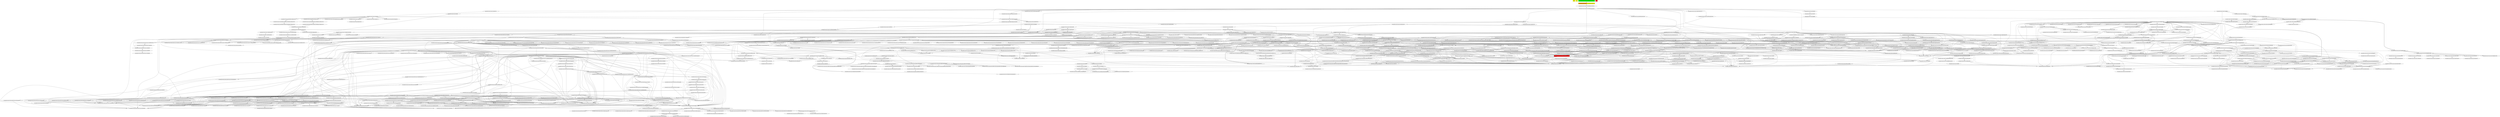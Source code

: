 digraph enhanced {
	"ochiai" [style=striped shape=box fillcolor="yellow"];
	"d4" [style=striped shape=box fillcolor="yellow"];
	"com.google.javascript.jscomp.LiveVariablesAnalysis#181" [style=striped shape=box fillcolor="red"];
	"com.google.javascript.jscomp.LiveVariableAnalysisTest#210" [style=striped shape=box fillcolor="green"];
	"real" [style=striped shape=box fillcolor="red"];
	"com.google.javascript.jscomp.LiveVariableAnalysisTest#279" [style=striped shape=box fillcolor="orange:yellow"];
	"com.google.javascript.rhino.jstype.ObjectType#490" -> "com.google.javascript.rhino.jstype.FunctionPrototypeType#96";
	"com.google.common.collect.RegularImmutableMap$NonTerminalEntry#116" -> "com.google.common.collect.ImmutableEntry#34";
	"com.google.common.collect.Maps#540" -> "com.google.common.collect.ImmutableEntry#34";
	"com.google.common.collect.RegularImmutableMap$TerminalEntry#134" -> "com.google.common.collect.ImmutableEntry#34";
	"com.google.common.collect.RegularImmutableMap#98" -> "com.google.common.collect.RegularImmutableMap$NonTerminalEntry#116";
	"com.google.javascript.jscomp.parsing.IRFactory$TransformDispatcher#379" -> "com.google.javascript.jscomp.parsing.IRFactory$TransformDispatcher#382";
	"com.google.javascript.rhino.jstype.FunctionPrototypeType#49" -> "com.google.javascript.rhino.jstype.PrototypeObjectType#580";
	"com.google.javascript.rhino.jstype.FunctionType#65" -> "com.google.javascript.rhino.jstype.PrototypeObjectType#580";
	"com.google.javascript.rhino.jstype.InstanceObjectType#49" -> "com.google.javascript.rhino.jstype.PrototypeObjectType#580";
	"com.google.javascript.jscomp.mozilla.rhino.Parser#1796" -> "com.google.javascript.jscomp.mozilla.rhino.ast.LabeledStatement#99" [style=bold];
	"com.google.javascript.jscomp.mozilla.rhino.ObjToIntMap#361" -> "com.google.javascript.jscomp.mozilla.rhino.ObjToIntMap#325" [style=bold];
	"com.google.javascript.jscomp.ControlFlowAnalysis#702" -> "com.google.javascript.jscomp.ControlFlowAnalysis#787";
	"com.google.javascript.jscomp.ControlFlowAnalysis#150" -> "com.google.javascript.jscomp.ControlFlowAnalysis#787";
	"com.google.javascript.jscomp.ControlFlowAnalysis#483" -> "com.google.javascript.jscomp.ControlFlowAnalysis#787";
	"com.google.javascript.jscomp.ControlFlowAnalysis#396" -> "com.google.javascript.jscomp.ControlFlowAnalysis#787";
	"com.google.javascript.jscomp.ControlFlowAnalysis#787" -> "com.google.javascript.jscomp.ControlFlowAnalysis#787";
	"com.google.javascript.jscomp.ControlFlowAnalysis#525" -> "com.google.javascript.jscomp.ControlFlowAnalysis#787";
	"com.google.javascript.rhino.jstype.JSTypeRegistry#247" -> "com.google.javascript.rhino.jstype.BooleanType#53" [style=bold];
	"com.google.javascript.jscomp.parsing.IRFactory$TransformDispatcher#382" -> "com.google.javascript.jscomp.mozilla.rhino.Node$NodeIterator#391";
	"com.google.javascript.jscomp.parsing.IRFactory$TransformDispatcher#379" -> "com.google.javascript.jscomp.mozilla.rhino.Node$NodeIterator#391";
	"com.google.javascript.rhino.jstype.JSTypeRegistry#247" -> "com.google.javascript.rhino.jstype.AllType#53" [style=bold];
	"com.google.javascript.rhino.jstype.ErrorFunctionType#51" -> "com.google.javascript.rhino.jstype.FunctionType#887";
	"com.google.javascript.rhino.jstype.JSTypeRegistry#247" -> "com.google.javascript.rhino.jstype.FunctionType#887";
	"com.google.javascript.rhino.jstype.FunctionType#305" -> "com.google.javascript.rhino.jstype.FunctionType#887";
	"com.google.javascript.jscomp.parsing.IRFactory#376" -> "com.google.javascript.jscomp.parsing.TypeSafeDispatcher#119" [style=bold];
	"com.google.javascript.jscomp.parsing.IRFactory#124" -> "com.google.javascript.jscomp.parsing.IRFactory$TransformDispatcher#379";
	"com.google.javascript.jscomp.parsing.IRFactory$TransformDispatcher#379" -> "com.google.javascript.jscomp.parsing.IRFactory$TransformDispatcher#379";
	"com.google.javascript.jscomp.parsing.TypeSafeDispatcher#119" -> "com.google.javascript.jscomp.parsing.IRFactory$TransformDispatcher#379";
	"com.google.javascript.jscomp.CompilerInput#121" -> "com.google.javascript.rhino.Node#1266";
	"com.google.javascript.jscomp.NodeUtil#2971" -> "com.google.javascript.rhino.Node#1266";
	"com.google.javascript.jscomp.NodeTraversal#454" -> "com.google.javascript.rhino.Node#1266";
	"com.google.javascript.jscomp.SourceFile$Preloaded#360" -> "com.google.javascript.jscomp.SourceFile#86";
	"com.google.javascript.jscomp.JSSourceFile#73" -> "com.google.javascript.jscomp.SourceFile#86";
	"com.google.javascript.rhino.Node#2241" -> "com.google.javascript.rhino.Node#929";
	"com.google.javascript.rhino.Node#1237" -> "com.google.javascript.rhino.Node#929";
	"com.google.javascript.rhino.Node#1259" -> "com.google.javascript.rhino.Node#929";
	"com.google.common.collect.RegularImmutableMap#48" -> "com.google.common.collect.RegularImmutableMap$NonTerminalEntry#121";
	"com.google.common.collect.RegularImmutableMap#143" -> "com.google.common.collect.RegularImmutableMap$NonTerminalEntry#121";
	"com.google.javascript.rhino.jstype.FunctionParamBuilder#95" -> "com.google.javascript.rhino.jstype.JSTypeRegistry#924";
	"com.google.javascript.rhino.jstype.FunctionParamBuilder#80" -> "com.google.javascript.rhino.jstype.JSTypeRegistry#924";
	"com.google.javascript.jscomp.mozilla.rhino.Parser#3276" -> "com.google.javascript.jscomp.mozilla.rhino.Parser#3287";
	"com.google.javascript.jscomp.mozilla.rhino.Parser#783" -> "com.google.javascript.jscomp.mozilla.rhino.Parser#3287";
	"com.google.javascript.jscomp.mozilla.rhino.Parser#2924" -> "com.google.javascript.jscomp.mozilla.rhino.Parser#3287";
	"com.google.javascript.rhino.jstype.FunctionType#969" -> "com.google.javascript.rhino.jstype.PrototypeObjectType#574";
	"com.google.javascript.rhino.jstype.FunctionPrototypeType#49" -> "com.google.javascript.rhino.jstype.PrototypeObjectType#574";
	"com.google.javascript.rhino.jstype.InstanceObjectType#49" -> "com.google.javascript.rhino.jstype.PrototypeObjectType#574";
	"com.google.javascript.jscomp.mozilla.rhino.Node#428" -> "com.google.javascript.jscomp.mozilla.rhino.Node$NodeIterator#386" [style=bold];
	"com.google.javascript.jscomp.parsing.IRFactory$TransformDispatcher#382" -> "com.google.javascript.jscomp.mozilla.rhino.Node$NodeIterator#380";
	"com.google.javascript.jscomp.mozilla.rhino.Node$NodeIterator#380" -> "com.google.javascript.jscomp.mozilla.rhino.Node$NodeIterator#380";
	"com.google.javascript.jscomp.parsing.IRFactory$TransformDispatcher#379" -> "com.google.javascript.jscomp.mozilla.rhino.Node$NodeIterator#380";
	"com.google.javascript.jscomp.mozilla.rhino.Parser#2177" -> "com.google.javascript.jscomp.mozilla.rhino.Parser#2190" [style=bold];
	"com.google.javascript.jscomp.mozilla.rhino.Parser#783" -> "com.google.javascript.jscomp.mozilla.rhino.Parser$PerFunctionVariables#3481" [style=bold];
	"com.google.javascript.rhino.jstype.UnionTypeBuilder#102" -> "com.google.javascript.rhino.jstype.StringType#49";
	"com.google.javascript.rhino.jstype.JSTypeRegistry#924" -> "com.google.javascript.rhino.jstype.AllType#68";
	"com.google.javascript.jscomp.DataFlowAnalysis#551" -> "com.google.javascript.jscomp.DefaultCodingConvention#72";
	"com.google.javascript.jscomp.ControlFlowAnalysis#296" -> "com.google.javascript.jscomp.ControlFlowAnalysis#525";
	"com.google.javascript.rhino.Node#929" -> "com.google.javascript.rhino.Node#953";
	"com.google.javascript.jscomp.mozilla.rhino.ast.FunctionNode#237" -> "com.google.javascript.jscomp.mozilla.rhino.Node#511";
	"com.google.javascript.jscomp.mozilla.rhino.Node#225" -> "com.google.javascript.jscomp.mozilla.rhino.Node#511";
	"com.google.javascript.jscomp.ControlFlowAnalysis$1#71" -> "com.google.javascript.jscomp.ControlFlowAnalysis$1#75";
	"com.google.javascript.jscomp.DataFlowAnalysis#551" -> "com.google.javascript.jscomp.NodeTraversal#204";
	"com.google.javascript.jscomp.NodeTraversal#436" -> "com.google.javascript.jscomp.NodeTraversal#204";
	"com.google.javascript.rhino.Node#946" -> "com.google.javascript.rhino.Node#957";
	"com.google.javascript.jscomp.GoogleCodingConvention#131" -> "com.google.javascript.jscomp.DefaultCodingConvention#67";
	"com.google.javascript.rhino.jstype.JSTypeRegistry#247" -> "com.google.javascript.rhino.jstype.StringType#53" [style=bold];
	"com.google.javascript.jscomp.ControlFlowAnalysis#197" -> "com.google.javascript.jscomp.ControlFlowAnalysis$1#71";
	"com.google.javascript.jscomp.ControlFlowAnalysis#138" -> "com.google.javascript.jscomp.ControlFlowAnalysis$1#71";
	"com.google.javascript.jscomp.parsing.Config#90" -> "com.google.common.collect.ImmutableMap#318" [style=bold];
	"com.google.javascript.jscomp.parsing.IRFactory#306" -> "com.google.javascript.rhino.Node#1287";
	"com.google.javascript.rhino.Node#1302" -> "com.google.javascript.rhino.Node#1287";
	"com.google.common.collect.RegularImmutableMap#48" -> "com.google.common.collect.ImmutableEntry#44";
	"com.google.common.collect.RegularImmutableMap#143" -> "com.google.common.collect.ImmutableEntry#44";
	"com.google.javascript.jscomp.SuppressDocWarningsGuard#40" -> "com.google.common.collect.ImmutableEntry#44";
	"com.google.common.collect.ImmutableMap$Builder#189" -> "com.google.common.collect.ImmutableEntry#44";
	"com.google.javascript.jscomp.parsing.IRFactory#306" -> "com.google.javascript.rhino.Node#1283";
	"com.google.javascript.rhino.Node#1310" -> "com.google.javascript.rhino.Node#1283";
	"com.google.javascript.jscomp.parsing.IRFactory$TransformDispatcher#379" -> "com.google.javascript.rhino.Node#1283";
	"com.google.common.collect.RegularImmutableMap#48" -> "com.google.common.collect.ImmutableEntry#40";
	"com.google.common.collect.RegularImmutableMap#143" -> "com.google.common.collect.ImmutableEntry#40";
	"com.google.javascript.jscomp.SuppressDocWarningsGuard#40" -> "com.google.common.collect.ImmutableEntry#40";
	"com.google.common.collect.ImmutableMap$Builder#189" -> "com.google.common.collect.ImmutableEntry#40";
	"com.google.javascript.rhino.jstype.UnionTypeBuilder#102" -> "com.google.javascript.rhino.jstype.BooleanType#49";
	"com.google.javascript.jscomp.NodeTraversal#454" -> "com.google.javascript.jscomp.NodeTraversal#454";
	"com.google.javascript.jscomp.NodeTraversal#487" -> "com.google.javascript.jscomp.NodeTraversal#454";
	"com.google.javascript.jscomp.NodeTraversal#333" -> "com.google.javascript.jscomp.NodeTraversal#454";
	"com.google.javascript.jscomp.NodeTraversal#255" -> "com.google.javascript.jscomp.NodeTraversal#454";
	"com.google.javascript.jscomp.NodeTraversal#204" -> "com.google.javascript.jscomp.NodeTraversal#212" [style=bold];
	"com.google.javascript.rhino.Node#2285" -> "com.google.javascript.rhino.Node#942";
	"com.google.javascript.rhino.Node#2250" -> "com.google.javascript.rhino.Node#942";
	"com.google.javascript.rhino.Node#2268" -> "com.google.javascript.rhino.Node#942";
	"com.google.javascript.rhino.Node#942" -> "com.google.javascript.rhino.Node#946";
	"com.google.javascript.jscomp.parsing.IRFactory$TransformDispatcher#382" -> "com.google.javascript.rhino.Node#704";
	"com.google.javascript.rhino.jstype.FunctionParamBuilder#123" -> "com.google.javascript.rhino.Node#704";
	"com.google.javascript.jscomp.parsing.IRFactory$TransformDispatcher#379" -> "com.google.javascript.rhino.Node#704";
	"com.google.javascript.rhino.jstype.FunctionType#131" -> "com.google.javascript.rhino.jstype.PrototypeObjectType#110";
	"com.google.javascript.rhino.jstype.InstanceObjectType#60" -> "com.google.javascript.rhino.jstype.PrototypeObjectType#110";
	"com.google.javascript.rhino.jstype.FunctionPrototypeType#56" -> "com.google.javascript.rhino.jstype.PrototypeObjectType#110";
	"com.google.javascript.jscomp.mozilla.rhino.Context#416" -> "com.google.javascript.jscomp.mozilla.rhino.ContextFactory#501" [style=bold];
	"com.google.javascript.jscomp.parsing.IRFactory$TransformDispatcher#379" -> "com.google.javascript.jscomp.mozilla.rhino.ast.LabeledStatement#108";
	"com.google.javascript.jscomp.mozilla.rhino.Parser#999" -> "com.google.javascript.jscomp.mozilla.rhino.ast.LabeledStatement#108";
	"com.google.common.collect.RegularImmutableMap#48" -> "com.google.common.collect.RegularImmutableMap$TerminalEntry#138";
	"com.google.common.collect.RegularImmutableMap#143" -> "com.google.common.collect.RegularImmutableMap$TerminalEntry#138";
	"com.google.javascript.jscomp.parsing.Config#90" -> "com.google.common.collect.ImmutableMap$Builder#207" [style=bold];
	"com.google.javascript.jscomp.mozilla.rhino.Parser#462" -> "com.google.javascript.jscomp.mozilla.rhino.ast.LabeledStatement#136";
	"com.google.javascript.rhino.jstype.UnionTypeBuilder#102" -> "com.google.javascript.rhino.jstype.FunctionType#834";
	"com.google.javascript.jscomp.mozilla.rhino.Parser#462" -> "com.google.javascript.jscomp.mozilla.rhino.ast.LabeledStatement#130";
	"com.google.javascript.jscomp.mozilla.rhino.Parser#1826" -> "com.google.javascript.jscomp.mozilla.rhino.ast.LabeledStatement#130";
	"com.google.common.collect.RegularImmutableMap#98" -> "com.google.common.collect.RegularImmutableMap$TerminalEntry#134" [style=bold];
	"com.google.javascript.jscomp.parsing.ParserRunner#109" -> "com.google.javascript.jscomp.mozilla.rhino.Parser#150";
	"com.google.javascript.jscomp.mozilla.rhino.Parser#1888" -> "com.google.javascript.jscomp.mozilla.rhino.Parser#390";
	"com.google.javascript.jscomp.mozilla.rhino.Parser#2203" -> "com.google.javascript.jscomp.mozilla.rhino.Parser#390";
	"com.google.javascript.jscomp.mozilla.rhino.Parser#2127" -> "com.google.javascript.jscomp.mozilla.rhino.Parser#390";
	"com.google.javascript.jscomp.mozilla.rhino.Parser#2177" -> "com.google.javascript.jscomp.mozilla.rhino.Parser#390";
	"com.google.javascript.jscomp.mozilla.rhino.Parser#423" -> "com.google.javascript.jscomp.mozilla.rhino.Parser#390";
	"com.google.javascript.jscomp.mozilla.rhino.Parser#632" -> "com.google.javascript.jscomp.mozilla.rhino.Parser#390";
	"com.google.javascript.jscomp.mozilla.rhino.Parser#2164" -> "com.google.javascript.jscomp.mozilla.rhino.Parser#390";
	"com.google.javascript.jscomp.mozilla.rhino.Parser#1287" -> "com.google.javascript.jscomp.mozilla.rhino.Parser#390";
	"com.google.javascript.jscomp.mozilla.rhino.Parser#783" -> "com.google.javascript.jscomp.mozilla.rhino.Parser#390";
	"com.google.javascript.jscomp.mozilla.rhino.Parser#2151" -> "com.google.javascript.jscomp.mozilla.rhino.Parser#390";
	"com.google.javascript.jscomp.mozilla.rhino.Parser#2073" -> "com.google.javascript.jscomp.mozilla.rhino.Parser#390";
	"com.google.javascript.jscomp.mozilla.rhino.Parser#2190" -> "com.google.javascript.jscomp.mozilla.rhino.Parser#390";
	"com.google.javascript.jscomp.mozilla.rhino.Parser#703" -> "com.google.javascript.jscomp.mozilla.rhino.Parser#390";
	"com.google.javascript.jscomp.mozilla.rhino.Node#232" -> "com.google.javascript.jscomp.mozilla.rhino.Node#532" [style=bold];
	"com.google.javascript.rhino.jstype.JSTypeRegistry#587" -> "com.google.javascript.rhino.jstype.BooleanType#103";
	"com.google.javascript.jscomp.Tracer#235" -> "com.google.javascript.jscomp.Tracer#959";
	"com.google.javascript.jscomp.Tracer#408" -> "com.google.javascript.jscomp.Tracer#959";
	"com.google.javascript.rhino.jstype.ObjectType#490" -> "com.google.common.collect.Iterators$1#63";
	"com.google.javascript.jscomp.mozilla.rhino.ast.ElementGet#73" -> "com.google.javascript.jscomp.mozilla.rhino.ast.AstNode#182";
	"com.google.javascript.jscomp.mozilla.rhino.ast.VariableInitializer#81" -> "com.google.javascript.jscomp.mozilla.rhino.ast.AstNode#182";
	"com.google.javascript.jscomp.mozilla.rhino.Parser#3287" -> "com.google.javascript.jscomp.mozilla.rhino.TokenStream#299";
	"com.google.javascript.jscomp.mozilla.rhino.Parser#2924" -> "com.google.javascript.jscomp.mozilla.rhino.TokenStream#299";
	"com.google.javascript.jscomp.mozilla.rhino.Parser#2824" -> "com.google.javascript.jscomp.mozilla.rhino.TokenStream#299";
	"com.google.javascript.jscomp.mozilla.rhino.Parser#1888" -> "com.google.javascript.jscomp.mozilla.rhino.TokenStream#299";
	"com.google.javascript.jscomp.mozilla.rhino.Parser#703" -> "com.google.javascript.jscomp.mozilla.rhino.TokenStream#299";
	"com.google.javascript.jscomp.mozilla.rhino.ast.FunctionNode#136" -> "com.google.javascript.jscomp.mozilla.rhino.ast.ScriptNode#85";
	"com.google.javascript.jscomp.mozilla.rhino.ast.AstRoot#70" -> "com.google.javascript.jscomp.mozilla.rhino.ast.ScriptNode#85";
	"com.google.javascript.jscomp.mozilla.rhino.Parser#1888" -> "com.google.javascript.jscomp.mozilla.rhino.TokenStream#297";
	"com.google.javascript.jscomp.mozilla.rhino.Parser#329" -> "com.google.javascript.jscomp.mozilla.rhino.TokenStream#297";
	"com.google.javascript.jscomp.Compiler#184" -> "com.google.javascript.jscomp.Compiler#191";
	"com.google.javascript.rhino.jstype.BooleanType#103" -> "com.google.javascript.rhino.jstype.BooleanType#108" [style=bold];
	"com.google.common.collect.RegularImmutableMap$EntrySet#202" -> "com.google.common.collect.RegularImmutableMap#36";
	"com.google.javascript.jscomp.SuppressDocWarningsGuard#40" -> "com.google.common.collect.RegularImmutableMap#35";
	"com.google.common.collect.RegularImmutableMap#35" -> "com.google.common.collect.RegularImmutableMap#35";
	"com.google.common.collect.ImmutableMap$Builder#189" -> "com.google.common.collect.RegularImmutableMap#35";
	"com.google.javascript.rhino.jstype.JSTypeRegistry#247" -> "com.google.javascript.rhino.jstype.JSTypeRegistry#962";
	"com.google.javascript.jscomp.mozilla.rhino.Parser#2824" -> "com.google.javascript.jscomp.mozilla.rhino.Parser#381" [style=bold];
	"com.google.javascript.jscomp.mozilla.rhino.Parser#1826" -> "com.google.javascript.jscomp.mozilla.rhino.ast.LabeledStatement#66";
	"com.google.javascript.jscomp.ComposeWarningsGuard$GuardComparator#51" -> "com.google.javascript.jscomp.ComposeWarningsGuard$GuardComparator#62";
	"com.google.javascript.jscomp.ControlFlowAnalysis#150" -> "com.google.javascript.jscomp.NodeTraversal#436";
	"com.google.javascript.jscomp.PrepareAst#57" -> "com.google.javascript.jscomp.NodeTraversal#436";
	"com.google.javascript.rhino.jstype.UnionType#82" -> "com.google.common.collect.RegularImmutableList#170" [style=bold];
	"com.google.javascript.jscomp.mozilla.rhino.ast.VariableDeclaration#72" -> "com.google.javascript.jscomp.mozilla.rhino.ast.AstNode#171";
	"com.google.javascript.jscomp.mozilla.rhino.ast.Name#84" -> "com.google.javascript.jscomp.mozilla.rhino.ast.AstNode#171";
	"com.google.javascript.jscomp.mozilla.rhino.ast.Block#63" -> "com.google.javascript.jscomp.mozilla.rhino.ast.AstNode#171";
	"com.google.javascript.jscomp.mozilla.rhino.ast.LabeledStatement#66" -> "com.google.javascript.jscomp.mozilla.rhino.ast.AstNode#171";
	"com.google.javascript.jscomp.mozilla.rhino.ast.NumberLiteral#70" -> "com.google.javascript.jscomp.mozilla.rhino.ast.AstNode#171";
	"com.google.javascript.jscomp.mozilla.rhino.ast.ArrayLiteral#83" -> "com.google.javascript.jscomp.mozilla.rhino.ast.AstNode#171";
	"com.google.javascript.jscomp.Compiler#1323" -> "com.google.javascript.jscomp.JSSourceFile#56";
	"com.google.javascript.jscomp.LiveVariableAnalysisTest#350" -> "com.google.javascript.jscomp.Compiler#184";
	"com.google.javascript.jscomp.RhinoErrorReporter#73" -> "com.google.common.collect.ImmutableMap#117" [style=bold];
	"com.google.javascript.jscomp.mozilla.rhino.Parser#1826" -> "com.google.javascript.jscomp.mozilla.rhino.ast.LabeledStatement#77";
	"com.google.javascript.jscomp.parsing.IRFactory$TransformDispatcher#379" -> "com.google.javascript.jscomp.mozilla.rhino.ast.LabeledStatement#77";
	"com.google.javascript.jscomp.mozilla.rhino.ObjToIntMap#361" -> "com.google.javascript.jscomp.mozilla.rhino.ObjToIntMap#303" [style=bold];
	"com.google.javascript.jscomp.ComposeWarningsGuard#78" -> "com.google.javascript.jscomp.ComposeWarningsGuard$GuardComparator#51";
	"com.google.javascript.jscomp.ComposeWarningsGuard#87" -> "com.google.javascript.jscomp.ComposeWarningsGuard$GuardComparator#51";
	"com.google.common.collect.AbstractIndexedListIterator#81" -> "com.google.common.collect.Iterators$11#982";
	"com.google.common.collect.Iterators#979" -> "com.google.common.collect.Iterators$11#980" [style=bold];
	"com.google.javascript.jscomp.ComposeWarningsGuard$GuardComparator#51" -> "com.google.javascript.jscomp.ComposeWarningsGuard$GuardComparator#56" [style=bold];
	"com.google.javascript.jscomp.mozilla.rhino.Parser#632" -> "com.google.javascript.jscomp.mozilla.rhino.Node#555";
	"com.google.javascript.jscomp.mozilla.rhino.Parser#2475" -> "com.google.javascript.jscomp.mozilla.rhino.Node#555";
	"com.google.javascript.jscomp.mozilla.rhino.Parser#2530" -> "com.google.javascript.jscomp.mozilla.rhino.Node#555";
	"com.google.javascript.jscomp.mozilla.rhino.Parser#1287" -> "com.google.javascript.jscomp.mozilla.rhino.Node#555";
	"com.google.javascript.jscomp.mozilla.rhino.Parser#3287" -> "com.google.javascript.jscomp.mozilla.rhino.Node#555";
	"com.google.javascript.jscomp.mozilla.rhino.Parser#1747" -> "com.google.javascript.jscomp.mozilla.rhino.Node#555";
	"com.google.javascript.jscomp.mozilla.rhino.Parser#908" -> "com.google.javascript.jscomp.mozilla.rhino.Node#555";
	"com.google.javascript.jscomp.mozilla.rhino.Parser#2924" -> "com.google.javascript.jscomp.mozilla.rhino.Node#555";
	"com.google.javascript.jscomp.mozilla.rhino.Parser#1826" -> "com.google.javascript.jscomp.mozilla.rhino.Node#555";
	"com.google.javascript.jscomp.mozilla.rhino.Parser#1888" -> "com.google.javascript.jscomp.mozilla.rhino.Node#555";
	"com.google.javascript.jscomp.mozilla.rhino.Parser#999" -> "com.google.javascript.jscomp.mozilla.rhino.Node#555";
	"com.google.javascript.jscomp.DataFlowAnalysis#180" -> "com.google.javascript.jscomp.DataFlowAnalysis#202";
	"com.google.javascript.rhino.jstype.JSTypeRegistry#247" -> "com.google.javascript.rhino.jstype.ErrorFunctionType#51" [style=bold];
	"com.google.javascript.jscomp.ControlFlowAnalysis$1#75" -> "com.google.javascript.jscomp.ControlFlowAnalysis#41" [style=bold];
	"com.google.javascript.jscomp.NodeTraversal#333" -> "com.google.javascript.jscomp.Scope#433";
	"com.google.javascript.jscomp.mozilla.rhino.Parser#1287" -> "com.google.javascript.jscomp.mozilla.rhino.ast.Scope#133" [style=bold];
	"com.google.javascript.jscomp.JsAst#86" -> "com.google.javascript.jscomp.JSSourceFile#79";
	"com.google.javascript.jscomp.JSSourceFile#56" -> "com.google.javascript.jscomp.JSSourceFile#73" [style=bold];
	"com.google.javascript.jscomp.mozilla.rhino.Parser#2530" -> "com.google.javascript.jscomp.mozilla.rhino.ast.AstNode#191";
	"com.google.javascript.jscomp.mozilla.rhino.ast.FunctionNode#237" -> "com.google.javascript.jscomp.mozilla.rhino.ast.AstNode#191";
	"com.google.javascript.jscomp.mozilla.rhino.Parser#1109" -> "com.google.javascript.jscomp.mozilla.rhino.ast.AstNode#191";
	"com.google.javascript.jscomp.mozilla.rhino.ast.AstNode#287" -> "com.google.javascript.jscomp.mozilla.rhino.ast.AstNode#191";
	"com.google.javascript.jscomp.mozilla.rhino.Parser#462" -> "com.google.javascript.jscomp.mozilla.rhino.ast.AstNode#191";
	"com.google.javascript.jscomp.mozilla.rhino.Parser#274" -> "com.google.javascript.jscomp.mozilla.rhino.ast.AstNode#191";
	"com.google.javascript.jscomp.mozilla.rhino.Parser#2073" -> "com.google.javascript.jscomp.mozilla.rhino.ast.AstNode#191";
	"com.google.javascript.jscomp.mozilla.rhino.ast.AstNode#263" -> "com.google.javascript.jscomp.mozilla.rhino.ast.AstNode#191";
	"com.google.javascript.jscomp.mozilla.rhino.Parser#481" -> "com.google.javascript.jscomp.mozilla.rhino.ast.AstNode#191";
	"com.google.javascript.jscomp.mozilla.rhino.ast.Loop#74" -> "com.google.javascript.jscomp.mozilla.rhino.ast.AstNode#191";
	"com.google.javascript.jscomp.mozilla.rhino.Parser#703" -> "com.google.javascript.jscomp.mozilla.rhino.ast.AstNode#191";
	"com.google.javascript.jscomp.mozilla.rhino.ast.AstNode#207" -> "com.google.javascript.jscomp.mozilla.rhino.ast.AstNode#191";
	"com.google.javascript.jscomp.Compiler#967" -> "com.google.javascript.rhino.InputId#61";
	"com.google.javascript.jscomp.Compiler#1323" -> "com.google.javascript.rhino.InputId#61";
	"com.google.javascript.jscomp.SourceFile$Preloaded#356" -> "com.google.javascript.jscomp.SourceFile$Preloaded#360" [style=bold];
	"com.google.common.collect.ImmutableMap#117" -> "com.google.common.collect.ImmutableMap#139";
	"com.google.common.collect.ImmutableMap$Builder#178" -> "com.google.common.collect.ImmutableMap#139";
	"com.google.common.collect.ImmutableMap#240" -> "com.google.common.collect.ImmutableMap#139";
	"com.google.javascript.jscomp.LiveVariableAnalysisTest#350" -> "com.google.javascript.jscomp.ControlFlowAnalysis#145";
	"com.google.javascript.rhino.jstype.NoObjectType#67" -> "com.google.javascript.rhino.jstype.JSTypeRegistry#997";
	"com.google.javascript.rhino.jstype.ErrorFunctionType#51" -> "com.google.javascript.rhino.jstype.JSTypeRegistry#997";
	"com.google.javascript.rhino.jstype.JSTypeRegistry#247" -> "com.google.javascript.rhino.jstype.JSTypeRegistry#997";
	"com.google.javascript.jscomp.Compiler#229" -> "com.google.javascript.jscomp.DiagnosticGroupWarningsGuard#33";
	"com.google.javascript.jscomp.SuppressDocWarningsGuard#40" -> "com.google.javascript.jscomp.DiagnosticGroupWarningsGuard#33";
	"com.google.javascript.jscomp.CompilerOptions#1015" -> "com.google.javascript.jscomp.DiagnosticGroupWarningsGuard#33";
	"com.google.javascript.rhino.Node#878" -> "com.google.javascript.rhino.Node$AbstractPropListItem#379";
	"com.google.javascript.rhino.Node$IntPropListItem#452" -> "com.google.javascript.rhino.Node$AbstractPropListItem#379";
	"com.google.javascript.rhino.Node#843" -> "com.google.javascript.rhino.Node$AbstractPropListItem#379";
	"com.google.javascript.rhino.Node$IntPropListItem#431" -> "com.google.javascript.rhino.Node$AbstractPropListItem#372";
	"com.google.javascript.rhino.Node$ObjectPropListItem#399" -> "com.google.javascript.rhino.Node$AbstractPropListItem#372";
	"com.google.javascript.jscomp.mozilla.rhino.TokenStream#318" -> "com.google.javascript.jscomp.mozilla.rhino.ScriptRuntime#431";
	"com.google.javascript.rhino.jstype.UnionTypeBuilder#196" -> "com.google.javascript.rhino.jstype.UnionType#82" [style=bold];
	"com.google.common.collect.ImmutableSet#144" -> "com.google.common.collect.ImmutableSet#160";
	"com.google.javascript.jscomp.LiveVariableAnalysisTest#350" -> "com.google.javascript.jscomp.ControlFlowAnalysis#150";
	"com.google.javascript.rhino.jstype.FunctionParamBuilder#123" -> "com.google.javascript.rhino.Node#2196";
	"com.google.javascript.jscomp.parsing.Config#90" -> "com.google.common.collect.ImmutableMap#128" [style=bold];
	"com.google.javascript.jscomp.ControlFlowAnalysis#296" -> "com.google.javascript.jscomp.ControlFlowAnalysis#396";
	"com.google.javascript.jscomp.mozilla.rhino.ContextFactory#440" -> "com.google.javascript.jscomp.mozilla.rhino.Kit#316";
	"com.google.javascript.jscomp.mozilla.rhino.ContextFactory#451" -> "com.google.javascript.jscomp.mozilla.rhino.Kit#316";
	"com.google.javascript.jscomp.DiagnosticGroup#118" -> "com.google.javascript.jscomp.DiagnosticGroup#111";
	"com.google.javascript.jscomp.NodeTraversal#454" -> "com.google.javascript.jscomp.NodeTraversal#630";
	"com.google.javascript.jscomp.NodeTraversal#333" -> "com.google.javascript.jscomp.NodeTraversal#630";
	"com.google.javascript.jscomp.Scope#375" -> "com.google.javascript.rhino.Node#2192";
	"com.google.javascript.jscomp.SourceFile#315" -> "com.google.javascript.jscomp.SourceFile$Preloaded#356" [style=bold];
	"com.google.javascript.jscomp.mozilla.rhino.Parser#445" -> "com.google.javascript.jscomp.mozilla.rhino.ast.Scope#116" [style=bold];
	"com.google.javascript.jscomp.Compiler#229" -> "com.google.javascript.jscomp.Compiler#1804" [style=bold];
	"com.google.javascript.rhino.Node#600" -> "com.google.javascript.rhino.Node$NumberNode#259" [style=bold];
	"com.google.javascript.jscomp.mozilla.rhino.ast.NumberLiteral#79" -> "com.google.javascript.jscomp.mozilla.rhino.Node#564" [style=bold];
	"com.google.javascript.jscomp.mozilla.rhino.Parser#783" -> "com.google.javascript.jscomp.mozilla.rhino.CompilerEnvirons#200";
	"com.google.javascript.jscomp.mozilla.rhino.Parser#959" -> "com.google.javascript.jscomp.mozilla.rhino.CompilerEnvirons#200";
	"com.google.javascript.jscomp.DiagnosticGroupWarningsGuard#45" -> "com.google.javascript.jscomp.DiagnosticGroup#118";
	"com.google.javascript.jscomp.DataFlowAnalysis#202" -> "com.google.javascript.jscomp.DataFlowAnalysis#252";
	"com.google.javascript.rhino.jstype.NoType#65" -> "com.google.javascript.rhino.jstype.NoObjectType#67";
	"com.google.javascript.rhino.jstype.JSTypeRegistry#247" -> "com.google.javascript.rhino.jstype.NoObjectType#67";
	"com.google.javascript.jscomp.mozilla.rhino.Parser#2475" -> "com.google.javascript.jscomp.mozilla.rhino.Parser#2824";
	"com.google.javascript.jscomp.mozilla.rhino.CompilerEnvirons#69" -> "com.google.javascript.jscomp.mozilla.rhino.Context#2186" [style=bold];
	"com.google.common.collect.ImmutableMap$Builder#212" -> "com.google.common.collect.RegularImmutableMap#48";
	"com.google.common.collect.ImmutableMap#117" -> "com.google.common.collect.RegularImmutableMap#48";
	"com.google.common.collect.ImmutableMap#240" -> "com.google.common.collect.RegularImmutableMap#48";
	"com.google.common.collect.EmptyImmutableList#36" -> "com.google.common.collect.Iterators#80";
	"com.google.common.collect.EmptyImmutableSet#31" -> "com.google.common.collect.Iterators#80";
	"com.google.javascript.jscomp.mozilla.rhino.ast.Jump#61" -> "com.google.javascript.jscomp.mozilla.rhino.ast.AstNode#163";
	"com.google.javascript.jscomp.mozilla.rhino.ast.AstNode#171" -> "com.google.javascript.jscomp.mozilla.rhino.ast.AstNode#163";
	"com.google.javascript.jscomp.mozilla.rhino.ast.AstNode#182" -> "com.google.javascript.jscomp.mozilla.rhino.ast.AstNode#163";
	"com.google.javascript.jscomp.DataFlowAnalysis#551" -> "com.google.javascript.jscomp.Scope$Var#148";
	"com.google.javascript.jscomp.graph.LinkedDirectedGraph#72" -> "com.google.javascript.jscomp.graph.DiGraph#28" [style=bold];
	"com.google.common.collect.ImmutableMap$Builder#207" -> "com.google.common.collect.ImmutableMap$Builder#212" [style=bold];
	"com.google.javascript.rhino.jstype.ObjectType#467" -> "com.google.javascript.rhino.jstype.FunctionPrototypeType#49";
	"com.google.javascript.rhino.jstype.PrototypeObjectType#486" -> "com.google.javascript.rhino.jstype.FunctionPrototypeType#49";
	"com.google.javascript.rhino.jstype.ObjectType#490" -> "com.google.javascript.rhino.jstype.FunctionPrototypeType#49";
	"com.google.javascript.rhino.jstype.PrototypeObjectType#417" -> "com.google.javascript.rhino.jstype.FunctionPrototypeType#49";
	"com.google.javascript.rhino.jstype.FunctionType#675" -> "com.google.javascript.rhino.jstype.FunctionPrototypeType#49";
	"com.google.javascript.jscomp.LiveVariableAnalysisTest#350" -> "com.google.javascript.jscomp.ControlFlowAnalysis#138";
	"com.google.javascript.jscomp.Scope$Var#84" -> "com.google.javascript.jscomp.Scope$Var#131" [style=bold];
	"com.google.javascript.jscomp.parsing.IRFactory#264" -> "com.google.javascript.jscomp.parsing.IRFactory#306" [style=bold];
	"com.google.javascript.jscomp.LiveVariableAnalysisTest#350" -> "com.google.javascript.jscomp.GoogleCodingConvention#31";
	"com.google.javascript.jscomp.mozilla.rhino.TokenStream#1286" -> "com.google.javascript.jscomp.mozilla.rhino.TokenStream#1412";
	"com.google.common.collect.AbstractIndexedListIterator#68" -> "com.google.common.collect.UnmodifiableListIterator#36";
	"com.google.javascript.jscomp.CompilerInput#93" -> "com.google.javascript.jscomp.JsAst#44";
	"com.google.javascript.jscomp.Compiler#1323" -> "com.google.javascript.jscomp.CompilerInput#121";
	"com.google.javascript.jscomp.LightweightMessageFormatter#49" -> "com.google.javascript.jscomp.AbstractMessageFormatter#32";
	"com.google.javascript.jscomp.ErrorFormat$2#38" -> "com.google.javascript.jscomp.AbstractMessageFormatter#37";
	"com.google.javascript.rhino.jstype.FunctionPrototypeType#63" -> "com.google.javascript.rhino.jstype.FunctionPrototypeType#56";
	"com.google.javascript.rhino.jstype.FunctionType#290" -> "com.google.javascript.rhino.jstype.FunctionPrototypeType#56";
	"com.google.javascript.rhino.jstype.FunctionType#507" -> "com.google.javascript.rhino.jstype.FunctionPrototypeType#56";
	"com.google.javascript.rhino.jstype.JSTypeRegistry#247" -> "com.google.javascript.rhino.jstype.FunctionPrototypeType#56";
	"com.google.common.collect.ImmutableSet$ArrayImmutableSet#396" -> "com.google.common.collect.ImmutableSet#364";
	"com.google.common.collect.AbstractIndexedListIterator#68" -> "com.google.common.base.Preconditions#330";
	"com.google.javascript.jscomp.DataFlowAnalysis#202" -> "com.google.javascript.jscomp.DataFlowAnalysis#268";
	"com.google.javascript.jscomp.mozilla.rhino.ast.AstNode#163" -> "com.google.javascript.jscomp.mozilla.rhino.Node#130" [style=bold];
	"com.google.javascript.jscomp.CompilerInput#121" -> "com.google.javascript.jscomp.JsAst#52";
	"com.google.javascript.jscomp.DataFlowAnalysis#202" -> "com.google.javascript.jscomp.DataFlowAnalysis#287";
	"com.google.javascript.rhino.jstype.FunctionType#278" -> "com.google.javascript.rhino.jstype.FunctionPrototypeType#63";
	"com.google.javascript.rhino.jstype.JSTypeRegistry#237" -> "com.google.javascript.rhino.jstype.JSTypeRegistry#561" [style=bold];
	"com.google.javascript.jscomp.mozilla.rhino.Parser#999" -> "com.google.javascript.jscomp.mozilla.rhino.Parser#1747";
	"com.google.javascript.rhino.jstype.JSTypeRegistry#587" -> "com.google.javascript.rhino.jstype.VoidType#96";
	"com.google.javascript.jscomp.ClosureCodingConvention#38" -> "com.google.javascript.jscomp.DefaultCodingConvention#33";
	"com.google.javascript.jscomp.LiveVariableAnalysisTest#350" -> "com.google.javascript.jscomp.Compiler#1849";
	"com.google.javascript.jscomp.Compiler#1861" -> "com.google.javascript.jscomp.Compiler#1849";
	"com.google.javascript.rhino.Node#2200" -> "com.google.javascript.rhino.Node$FileLevelJsDocBuilder#2211" [style=bold];
	"com.google.common.collect.RegularImmutableMap#48" -> "com.google.common.collect.RegularImmutableMap#81" [style=bold];
	"com.google.javascript.jscomp.ComposeWarningsGuard#141" -> "com.google.javascript.jscomp.DiagnosticGroupWarningsGuard#50";
	"com.google.javascript.jscomp.ClosureCodingConvention#38" -> "com.google.common.collect.ImmutableSet#144" [style=bold];
	"com.google.javascript.jscomp.DataFlowAnalysis#551" -> "com.google.javascript.jscomp.Scope$Var#182";
	"com.google.javascript.rhino.Node#905" -> "com.google.javascript.rhino.Node#913";
	"com.google.common.base.Preconditions#330" -> "com.google.common.base.Preconditions#350" [style=bold];
	"com.google.javascript.rhino.jstype.StringType#92" -> "com.google.javascript.rhino.jstype.StringType#97" [style=bold];
	"com.google.common.collect.RegularImmutableMap#81" -> "com.google.common.base.Preconditions#114";
	"com.google.common.collect.RegularImmutableMap#48" -> "com.google.common.base.Preconditions#114";
	"com.google.javascript.jscomp.CompilerInput#70" -> "com.google.javascript.jscomp.JsAst#70" [style=bold];
	"com.google.javascript.jscomp.CompilerInput#77" -> "com.google.javascript.jscomp.JsAst#75";
	"com.google.javascript.rhino.jstype.JSTypeRegistry#587" -> "com.google.javascript.rhino.jstype.StringType#92";
	"com.google.javascript.rhino.jstype.FunctionPrototypeType#96" -> "com.google.javascript.rhino.jstype.FunctionPrototypeType#86" [style=bold];
	"com.google.common.collect.RegularImmutableMap#48" -> "com.google.common.collect.RegularImmutableMap#93" [style=bold];
	"com.google.javascript.jscomp.LiveVariableAnalysisTest#350" -> "com.google.javascript.rhino.InputId#51";
	"com.google.javascript.jscomp.JsAst#44" -> "com.google.javascript.rhino.InputId#51";
	"com.google.javascript.jscomp.ComposeWarningsGuard#118" -> "com.google.javascript.jscomp.DiagnosticGroup#130";
	"com.google.javascript.rhino.jstype.JSTypeRegistry#561" -> "com.google.javascript.rhino.jstype.JSTypeRegistry#587" [style=bold];
	"com.google.javascript.rhino.Node#2293" -> "com.google.javascript.rhino.Node#905";
	"com.google.common.collect.RegularImmutableMap#48" -> "com.google.common.collect.RegularImmutableMap#98" [style=bold];
	"com.google.javascript.jscomp.ComposeWarningsGuard#141" -> "com.google.javascript.jscomp.DiagnosticGroupWarningsGuard#45";
	"com.google.javascript.rhino.Node#878" -> "com.google.javascript.rhino.Node$AbstractPropListItem#384";
	"com.google.javascript.rhino.Node#843" -> "com.google.javascript.rhino.Node$AbstractPropListItem#384";
	"com.google.javascript.jscomp.JsAst#52" -> "com.google.javascript.jscomp.JsAst#86" [style=bold];
	"com.google.javascript.rhino.jstype.NumberType#53" -> "com.google.javascript.rhino.jstype.ValueType#49";
	"com.google.javascript.rhino.jstype.VoidType#54" -> "com.google.javascript.rhino.jstype.ValueType#49";
	"com.google.javascript.rhino.jstype.StringType#53" -> "com.google.javascript.rhino.jstype.ValueType#49";
	"com.google.javascript.rhino.jstype.NullType#54" -> "com.google.javascript.rhino.jstype.ValueType#49";
	"com.google.javascript.rhino.jstype.BooleanType#53" -> "com.google.javascript.rhino.jstype.ValueType#49";
	"com.google.javascript.jscomp.Compiler#1733" -> "com.google.javascript.jscomp.CompilerOptions#1166" [style=bold];
	"com.google.javascript.jscomp.mozilla.rhino.ast.FunctionNode#136" -> "com.google.javascript.jscomp.mozilla.rhino.ast.FunctionNode#153" [style=bold];
	"com.google.javascript.rhino.jstype.JSTypeRegistry#205" -> "com.google.javascript.rhino.jstype.JSTypeRegistry#237" [style=bold];
	"com.google.javascript.rhino.jstype.ArrowType#69" -> "com.google.javascript.rhino.jstype.JSType#111";
	"com.google.javascript.jscomp.mozilla.rhino.Parser#1826" -> "com.google.javascript.jscomp.mozilla.rhino.Parser#1796";
	"com.google.javascript.jscomp.graph.LinkedDirectedGraph#79" -> "com.google.javascript.jscomp.graph.LinkedDirectedGraph$LinkedDirectedGraphNode#389" [style=bold];
	"com.google.javascript.jscomp.parsing.IRFactory#1284" -> "com.google.javascript.rhino.Node#496";
	"com.google.javascript.jscomp.parsing.ParserRunner#109" -> "com.google.javascript.jscomp.mozilla.rhino.Parser#509";
	"com.google.javascript.rhino.jstype.InstanceObjectType#151" -> "com.google.javascript.rhino.jstype.ObjectType#539";
	"com.google.javascript.jscomp.RhinoErrorReporter#105" -> "com.google.javascript.jscomp.RhinoErrorReporter$NewRhinoErrorReporter#155" [style=bold];
	"com.google.javascript.jscomp.RhinoErrorReporter$NewRhinoErrorReporter#155" -> "com.google.javascript.jscomp.RhinoErrorReporter$NewRhinoErrorReporter#159" [style=bold];
	"com.google.javascript.rhino.jstype.JSTypeRegistry#1248" -> "com.google.javascript.rhino.jstype.FunctionBuilder#90";
	"com.google.javascript.jscomp.mozilla.rhino.Parser#3323" -> "com.google.javascript.jscomp.mozilla.rhino.CompilerEnvirons#292";
	"com.google.common.collect.RegularImmutableMap#48" -> "com.google.common.collect.Hashing#40";
	"com.google.common.collect.RegularImmutableMap#143" -> "com.google.common.collect.Hashing#40";
	"com.google.common.collect.ImmutableSet#160" -> "com.google.common.collect.Hashing#40";
	"com.google.javascript.rhino.jstype.ObjectType#86" -> "com.google.javascript.rhino.jstype.JSType#103";
	"com.google.javascript.rhino.jstype.ValueType#49" -> "com.google.javascript.rhino.jstype.JSType#103";
	"com.google.javascript.rhino.jstype.UnionType#82" -> "com.google.javascript.rhino.jstype.JSType#103";
	"com.google.javascript.rhino.jstype.AllType#53" -> "com.google.javascript.rhino.jstype.JSType#103";
	"com.google.javascript.rhino.jstype.ArrowType#69" -> "com.google.javascript.rhino.jstype.JSType#103";
	"com.google.common.collect.RegularImmutableList#170" -> "com.google.javascript.rhino.jstype.JSType#347" [style=bold];
	"com.google.javascript.rhino.jstype.JSTypeRegistry#237" -> "com.google.javascript.rhino.jstype.JSTypeRegistry#247" [style=bold];
	"com.google.javascript.jscomp.Compiler#868" -> "com.google.javascript.jscomp.CompilerOptions$TracerMode#1356";
	"com.google.javascript.jscomp.Compiler#877" -> "com.google.javascript.jscomp.CompilerOptions$TracerMode#1356";
	"com.google.javascript.jscomp.JsAst#86" -> "com.google.javascript.jscomp.Compiler#1764" [style=bold];
	"com.google.javascript.jscomp.ControlFlowAnalysis#150" -> "com.google.javascript.jscomp.ControlFlowAnalysis$AstControlFlowGraph#994";
	"com.google.javascript.jscomp.ControlFlowAnalysis$AstControlFlowGraph$2#1032" -> "com.google.javascript.jscomp.ControlFlowAnalysis$AstControlFlowGraph#994";
	"com.google.javascript.jscomp.graph.LinkedDirectedGraph#243" -> "com.google.javascript.jscomp.graph.LinkedDirectedGraph$LinkedDirectedGraphNode#394";
	"com.google.javascript.jscomp.graph.LinkedDirectedGraph#205" -> "com.google.javascript.jscomp.graph.LinkedDirectedGraph$LinkedDirectedGraphNode#394";
	"com.google.javascript.jscomp.graph.LinkedDirectedGraph#129" -> "com.google.javascript.jscomp.graph.LinkedDirectedGraph$LinkedDirectedGraphNode#394";
	"com.google.javascript.jscomp.graph.LinkedDirectedGraph#79" -> "com.google.javascript.jscomp.graph.LinkedDirectedGraph$LinkedDirectedGraphNode#394";
	"com.google.javascript.rhino.jstype.StringType#49" -> "com.google.javascript.rhino.jstype.ValueType#54";
	"com.google.javascript.rhino.jstype.BooleanType#49" -> "com.google.javascript.rhino.jstype.ValueType#54";
	"com.google.javascript.rhino.jstype.NumberType#49" -> "com.google.javascript.rhino.jstype.ValueType#54";
	"com.google.javascript.rhino.jstype.JSTypeRegistry#1248" -> "com.google.javascript.rhino.jstype.FunctionBuilder#96" [style=bold];
	"com.google.javascript.jscomp.mozilla.rhino.Parser#783" -> "com.google.javascript.jscomp.mozilla.rhino.CompilerEnvirons#288";
	"com.google.javascript.jscomp.mozilla.rhino.Parser#509" -> "com.google.javascript.jscomp.mozilla.rhino.CompilerEnvirons#288";
	"com.google.javascript.jscomp.mozilla.rhino.Context#416" -> "com.google.javascript.jscomp.mozilla.rhino.jdk13.VMBridge_jdk13#66";
	"com.google.javascript.jscomp.mozilla.rhino.Context#377" -> "com.google.javascript.jscomp.mozilla.rhino.jdk13.VMBridge_jdk13#66";
	"com.google.javascript.jscomp.mozilla.rhino.Context#454" -> "com.google.javascript.jscomp.mozilla.rhino.jdk13.VMBridge_jdk13#66";
	"com.google.javascript.rhino.jstype.JSTypeRegistry#1168" -> "com.google.javascript.rhino.jstype.FunctionParamBuilder#54";
	"com.google.javascript.rhino.jstype.JSTypeRegistry#1184" -> "com.google.javascript.rhino.jstype.FunctionParamBuilder#54";
	"com.google.javascript.jscomp.mozilla.rhino.Parser#783" -> "com.google.javascript.jscomp.mozilla.rhino.ast.FunctionNode#136" [style=bold];
	"com.google.javascript.jscomp.mozilla.rhino.Parser#783" -> "com.google.javascript.jscomp.mozilla.rhino.ast.ScriptNode#192";
	"com.google.javascript.jscomp.mozilla.rhino.Parser#548" -> "com.google.javascript.jscomp.mozilla.rhino.ast.ScriptNode#192";
	"com.google.javascript.jscomp.mozilla.rhino.Parser#783" -> "com.google.javascript.jscomp.mozilla.rhino.ast.FunctionNode#370" [style=bold];
	"com.google.javascript.jscomp.NodeTraversal#454" -> "com.google.javascript.jscomp.PrepareAst$PrepareAnnotations#142";
	"com.google.javascript.rhino.jstype.ObjectType#490" -> "com.google.javascript.rhino.jstype.ObjectType#555";
	"com.google.javascript.jscomp.parsing.Config#75" -> "com.google.javascript.jscomp.parsing.Config#90" [style=bold];
	"com.google.javascript.jscomp.mozilla.rhino.Parser#329" -> "com.google.javascript.jscomp.mozilla.rhino.TokenStream#318" [style=bold];
	"com.google.javascript.jscomp.Compiler#1764" -> "com.google.javascript.jscomp.Compiler#1759" [style=bold];
	"com.google.javascript.jscomp.mozilla.rhino.Context#411" -> "com.google.javascript.jscomp.mozilla.rhino.ContextFactory#179" [style=bold];
	"com.google.common.collect.LinkedHashMultimap#121" -> "com.google.common.collect.AbstractSetMultimap#44";
	"com.google.common.collect.HashMultimap#91" -> "com.google.common.collect.AbstractSetMultimap#44";
	"com.google.javascript.jscomp.parsing.IRFactory#264" -> "com.google.javascript.jscomp.parsing.IRFactory#252" [style=bold];
	"com.google.javascript.jscomp.PrepareAst#57" -> "com.google.javascript.jscomp.PrepareAst$PrepareAnnotations#136" [style=bold];
	"com.google.javascript.jscomp.parsing.IRFactory$TransformDispatcher#379" -> "com.google.javascript.jscomp.mozilla.rhino.ast.FunctionNode#145";
	"com.google.javascript.jscomp.mozilla.rhino.Parser#783" -> "com.google.javascript.jscomp.mozilla.rhino.ast.ScriptNode#182";
	"com.google.javascript.jscomp.mozilla.rhino.Parser#548" -> "com.google.javascript.jscomp.mozilla.rhino.ast.ScriptNode#182";
	"com.google.javascript.jscomp.mozilla.rhino.TokenStream#318" -> "com.google.javascript.jscomp.mozilla.rhino.TokenStream#1261";
	"com.google.javascript.jscomp.parsing.ParserRunner#64" -> "com.google.javascript.jscomp.parsing.Config#75";
	"com.google.javascript.jscomp.Compiler#1861" -> "com.google.javascript.jscomp.Compiler#1740";
	"com.google.javascript.jscomp.Compiler#1764" -> "com.google.javascript.jscomp.Compiler#1740";
	"com.google.javascript.jscomp.mozilla.rhino.TokenStream#318" -> "com.google.javascript.jscomp.mozilla.rhino.TokenStream#1255";
	"com.google.javascript.rhino.jstype.JSTypeRegistry#247" -> "com.google.javascript.rhino.jstype.FunctionType#290" [style=bold];
	"com.google.javascript.jscomp.mozilla.rhino.Parser#2824" -> "com.google.javascript.jscomp.mozilla.rhino.TokenStream#305";
	"com.google.javascript.jscomp.mozilla.rhino.Parser#783" -> "com.google.javascript.jscomp.mozilla.rhino.ast.Name#167";
	"com.google.javascript.jscomp.ControlFlowAnalysis$AstControlFlowGraph$2#1028" -> "com.google.javascript.jscomp.ControlFlowAnalysis$AstControlFlowGraph$2#1032" [style=bold];
	"com.google.javascript.jscomp.LiveVariablesAnalysis#47" -> "com.google.javascript.jscomp.LiveVariablesAnalysis$LiveVariableLattice#69";
	"com.google.javascript.jscomp.LiveVariablesAnalysis#148" -> "com.google.javascript.jscomp.LiveVariablesAnalysis$LiveVariableLattice#69";
	"com.google.javascript.jscomp.LiveVariablesAnalysis$LiveVariableJoinOp#56" -> "com.google.javascript.jscomp.LiveVariablesAnalysis$LiveVariableLattice#69";
	"com.google.javascript.jscomp.mozilla.rhino.Parser#1826" -> "com.google.javascript.jscomp.mozilla.rhino.Parser#999";
	"com.google.javascript.jscomp.mozilla.rhino.Parser#959" -> "com.google.javascript.jscomp.mozilla.rhino.Parser#999";
	"com.google.javascript.jscomp.parsing.IRFactory#203" -> "com.google.javascript.jscomp.parsing.IRFactory#264";
	"com.google.javascript.jscomp.parsing.IRFactory#79" -> "com.google.javascript.jscomp.parsing.IRFactory#264";
	"com.google.javascript.jscomp.parsing.IRFactory#168" -> "com.google.javascript.jscomp.parsing.IRFactory#264";
	"com.google.javascript.rhino.jstype.FunctionType#131" -> "com.google.common.collect.ImmutableList#68";
	"com.google.javascript.jscomp.CompilerOptions#738" -> "com.google.common.collect.ImmutableList#68";
	"com.google.javascript.rhino.jstype.JSType#157" -> "com.google.javascript.rhino.jstype.JSType#153";
	"com.google.javascript.jscomp.mozilla.rhino.Parser#703" -> "com.google.javascript.jscomp.mozilla.rhino.ast.FunctionNode#198";
	"com.google.javascript.jscomp.mozilla.rhino.Parser#2190" -> "com.google.javascript.jscomp.mozilla.rhino.Parser#2203" [style=bold];
	"com.google.javascript.jscomp.PrepareAst#41" -> "com.google.javascript.jscomp.PrepareAst#44" [style=bold];
	"com.google.javascript.jscomp.LiveVariablesAnalysis#181" -> "com.google.javascript.jscomp.LiveVariablesAnalysis#266" [style=bold];
	"com.google.javascript.jscomp.Compiler#1687" -> "com.google.javascript.jscomp.PrepareAst#41" [style=bold];
	"com.google.javascript.rhino.jstype.FunctionParamBuilder#95" -> "com.google.javascript.rhino.jstype.JSType#157" [style=bold];
	"com.google.javascript.jscomp.JsAst#86" -> "com.google.javascript.jscomp.Compiler#1335" [style=bold];
	"com.google.javascript.jscomp.graph.LinkedDirectedGraph$AnnotatedLinkedDirectedGraphNode#438" -> "com.google.javascript.jscomp.graph.LinkedDirectedGraph$LinkedDirectedGraphNode#346";
	"com.google.javascript.jscomp.parsing.Config#90" -> "com.google.common.collect.ImmutableSet$ArrayImmutableSet#392";
	"com.google.javascript.jscomp.ComposeWarningsGuard#118" -> "com.google.common.collect.ImmutableSet$ArrayImmutableSet#392";
	"com.google.javascript.jscomp.SuppressDocWarningsGuard#40" -> "com.google.common.collect.ImmutableSet$ArrayImmutableSet#392";
	"com.google.common.collect.ImmutableSet$ArrayImmutableSet#392" -> "com.google.common.collect.ImmutableSet$ArrayImmutableSet#392";
	"com.google.common.collect.ImmutableMap$Builder#189" -> "com.google.common.collect.ImmutableSet$ArrayImmutableSet#392";
	"com.google.javascript.jscomp.DiagnosticGroup#118" -> "com.google.common.collect.ImmutableSet$ArrayImmutableSet#392";
	"com.google.javascript.rhino.jstype.JSTypeRegistry#1168" -> "com.google.javascript.rhino.jstype.FunctionParamBuilder#80";
	"com.google.javascript.jscomp.parsing.IRFactory$TransformDispatcher#379" -> "com.google.javascript.jscomp.parsing.IRFactory$TransformDispatcher#731";
	"com.google.javascript.jscomp.mozilla.rhino.Parser#783" -> "com.google.javascript.jscomp.mozilla.rhino.Parser#703" [style=bold];
	"com.google.javascript.rhino.jstype.JSTypeRegistry#1248" -> "com.google.javascript.rhino.jstype.FunctionBuilder#64";
	"com.google.javascript.rhino.jstype.JSTypeRegistry#1184" -> "com.google.javascript.rhino.jstype.FunctionParamBuilder#63";
	"com.google.javascript.jscomp.mozilla.rhino.Parser#999" -> "com.google.javascript.jscomp.mozilla.rhino.Parser#1109";
	"com.google.common.collect.RegularImmutableSet#39" -> "com.google.common.collect.ImmutableSet$ArrayImmutableSet#396";
	"com.google.common.collect.RegularImmutableMap$EntrySet#202" -> "com.google.common.collect.ImmutableSet$ArrayImmutableSet#396";
	"com.google.javascript.rhino.jstype.UnionTypeBuilder#102" -> "com.google.javascript.rhino.jstype.JSType#149";
	"com.google.javascript.rhino.jstype.JSType#157" -> "com.google.javascript.rhino.jstype.JSType#149";
	"com.google.javascript.jscomp.NodeTraversal#454" -> "com.google.javascript.jscomp.PrepareAst$PrepareAnnotations#150";
	"com.google.javascript.jscomp.Compiler#1687" -> "com.google.javascript.jscomp.PrepareAst#57" [style=bold];
	"com.google.javascript.jscomp.DataFlowAnalysis#252" -> "com.google.javascript.jscomp.graph.LinkedDirectedGraph#107";
	"com.google.javascript.jscomp.ControlFlowAnalysis#150" -> "com.google.javascript.jscomp.graph.LinkedDirectedGraph#107";
	"com.google.javascript.jscomp.Compiler#1323" -> "com.google.javascript.jscomp.CompilerInput#99";
	"com.google.javascript.rhino.jstype.UnionTypeBuilder#102" -> "com.google.javascript.rhino.jstype.JSType#145";
	"com.google.javascript.rhino.jstype.JSType#157" -> "com.google.javascript.rhino.jstype.JSType#145";
	"com.google.javascript.jscomp.LiveVariableAnalysisTest#350" -> "com.google.javascript.jscomp.Compiler#1323";
	"com.google.javascript.jscomp.mozilla.rhino.TokenStream#318" -> "com.google.javascript.jscomp.mozilla.rhino.TokenStream#1286";
	"com.google.javascript.jscomp.mozilla.rhino.TokenStream#318" -> "com.google.javascript.jscomp.mozilla.rhino.TokenStream#1278";
	"com.google.javascript.jscomp.parsing.IRFactory$TransformDispatcher#731" -> "com.google.javascript.jscomp.parsing.IRFactory$TransformDispatcher#748";
	"com.google.javascript.jscomp.graph.LinkedDirectedGraph#79" -> "com.google.javascript.jscomp.graph.LinkedDirectedGraph$AnnotatedLinkedDirectedGraphEdge#567";
	"com.google.javascript.jscomp.Compiler#1687" -> "com.google.javascript.jscomp.Compiler#877";
	"com.google.javascript.jscomp.ControlFlowAnalysis$1#75" -> "com.google.javascript.jscomp.graph.LinkedDirectedGraph$LinkedDirectedGraphNode#352";
	"com.google.javascript.jscomp.ControlFlowAnalysis#220" -> "com.google.javascript.jscomp.graph.LinkedDirectedGraph$LinkedDirectedGraphNode#352";
	"com.google.javascript.jscomp.DataFlowAnalysis#268" -> "com.google.javascript.jscomp.graph.LinkedDirectedGraph$LinkedDirectedGraphNode#352";
	"com.google.javascript.jscomp.CompilerInput#89" -> "com.google.javascript.jscomp.CompilerInput#93";
	"com.google.javascript.rhino.jstype.InstanceObjectType#77" -> "com.google.javascript.rhino.jstype.FunctionType#278";
	"com.google.javascript.rhino.jstype.JSTypeRegistry#247" -> "com.google.javascript.rhino.jstype.FunctionType#278";
	"com.google.javascript.rhino.jstype.FunctionType#675" -> "com.google.javascript.rhino.jstype.FunctionType#278";
	"com.google.javascript.jscomp.parsing.ParserRunner#109" -> "com.google.javascript.jscomp.mozilla.rhino.CompilerEnvirons#263";
	"com.google.common.collect.RegularImmutableList#45" -> "com.google.common.collect.RegularImmutableList#38" [style=bold];
	"com.google.javascript.rhino.jstype.JSTypeRegistry#1184" -> "com.google.javascript.rhino.jstype.FunctionParamBuilder#95";
	"com.google.javascript.jscomp.graph.LinkedDirectedGraph#118" -> "com.google.javascript.jscomp.graph.LinkedDirectedGraph#113";
	"com.google.javascript.jscomp.SyntacticScopeCreator#125" -> "com.google.javascript.jscomp.NodeUtil#1669";
	"com.google.javascript.jscomp.parsing.IRFactory$TransformDispatcher#379" -> "com.google.javascript.jscomp.mozilla.rhino.ast.FunctionNode#172";
	"com.google.javascript.jscomp.graph.Graph#220" -> "com.google.javascript.jscomp.graph.LinkedDirectedGraph#118";
	"com.google.javascript.jscomp.Compiler#1323" -> "com.google.javascript.jscomp.CompilerInput#89";
	"com.google.javascript.jscomp.Compiler#1687" -> "com.google.javascript.jscomp.Compiler#868";
	"com.google.javascript.rhino.jstype.JSTypeRegistry#247" -> "com.google.javascript.rhino.jstype.NoType#65";
	"com.google.javascript.rhino.jstype.NoResolvedType#59" -> "com.google.javascript.rhino.jstype.NoType#65";
	"com.google.javascript.rhino.jstype.NoObjectType#67" -> "com.google.javascript.rhino.jstype.FunctionType#269";
	"com.google.javascript.rhino.jstype.ErrorFunctionType#51" -> "com.google.javascript.rhino.jstype.FunctionType#269";
	"com.google.javascript.rhino.jstype.JSTypeRegistry#247" -> "com.google.javascript.rhino.jstype.FunctionType#269";
	"com.google.javascript.jscomp.Compiler#229" -> "com.google.javascript.jscomp.LoggerErrorManager#37";
	"com.google.javascript.rhino.jstype.PrototypeObjectType#574" -> "com.google.javascript.rhino.jstype.ObjectType#519" [style=bold];
	"com.google.javascript.jscomp.parsing.ParserRunner#109" -> "com.google.javascript.jscomp.mozilla.rhino.CompilerEnvirons#255";
	"com.google.javascript.jscomp.mozilla.rhino.Context#416" -> "com.google.javascript.jscomp.mozilla.rhino.jdk13.VMBridge_jdk13#77";
	"com.google.javascript.jscomp.mozilla.rhino.Context#377" -> "com.google.javascript.jscomp.mozilla.rhino.jdk13.VMBridge_jdk13#77";
	"com.google.javascript.jscomp.mozilla.rhino.Context#454" -> "com.google.javascript.jscomp.mozilla.rhino.jdk13.VMBridge_jdk13#77";
	"com.google.common.collect.ImmutableList#308" -> "com.google.common.collect.RegularImmutableList#45" [style=bold];
	"com.google.javascript.jscomp.NodeTraversal#454" -> "com.google.javascript.jscomp.ControlFlowAnalysis#296";
	"com.google.javascript.jscomp.mozilla.rhino.ast.FunctionNode#237" -> "com.google.javascript.jscomp.mozilla.rhino.ast.ScriptNode#141";
	"com.google.javascript.jscomp.mozilla.rhino.Parser#783" -> "com.google.javascript.jscomp.mozilla.rhino.ast.ScriptNode#141";
	"com.google.javascript.jscomp.mozilla.rhino.Parser#2203" -> "com.google.javascript.jscomp.mozilla.rhino.Parser#2216" [style=bold];
	"com.google.javascript.jscomp.LiveVariablesAnalysis#148" -> "com.google.javascript.jscomp.graph.LinkedDirectedGraph#129";
	"com.google.javascript.jscomp.mozilla.rhino.Parser#783" -> "com.google.javascript.jscomp.mozilla.rhino.Parser$PerFunctionVariables#3508" [style=bold];
	"com.google.javascript.jscomp.CompilerInput#70" -> "com.google.javascript.jscomp.CompilerInput#77";
	"com.google.javascript.jscomp.Compiler$3#777" -> "com.google.javascript.jscomp.PassFactory#42";
	"com.google.javascript.jscomp.mozilla.rhino.ContextFactory#258" -> "com.google.javascript.jscomp.mozilla.rhino.Context#637";
	"com.google.javascript.jscomp.mozilla.rhino.CompilerEnvirons#69" -> "com.google.javascript.jscomp.mozilla.rhino.Context#637";
	"com.google.javascript.rhino.jstype.JSType#157" -> "com.google.javascript.rhino.jstype.NoType#75";
	"com.google.javascript.jscomp.Compiler#1323" -> "com.google.javascript.jscomp.Compiler#1308";
	"com.google.javascript.jscomp.CompilerInput#93" -> "com.google.javascript.jscomp.CompilerInput#70" [style=bold];
	"com.google.javascript.jscomp.NodeUtil#2905" -> "com.google.javascript.rhino.Node#1529";
	"com.google.javascript.rhino.jstype.FunctionType#939" -> "com.google.javascript.rhino.jstype.ObjectType#527" [style=bold];
	"com.google.javascript.jscomp.mozilla.rhino.Parser#632" -> "com.google.javascript.jscomp.mozilla.rhino.Parser#959";
	"com.google.javascript.jscomp.mozilla.rhino.Parser#1287" -> "com.google.javascript.jscomp.mozilla.rhino.Parser#959";
	"com.google.javascript.jscomp.mozilla.rhino.Context#416" -> "com.google.javascript.jscomp.mozilla.rhino.jdk13.VMBridge_jdk13#84";
	"com.google.javascript.jscomp.mozilla.rhino.Context#454" -> "com.google.javascript.jscomp.mozilla.rhino.jdk13.VMBridge_jdk13#84";
	"com.google.javascript.jscomp.parsing.IRFactory#306" -> "com.google.javascript.rhino.Node#1310";
	"com.google.javascript.jscomp.parsing.IRFactory$TransformDispatcher#379" -> "com.google.javascript.rhino.Node#1310";
	"com.google.javascript.jscomp.SyntacticScopeCreator#85" -> "com.google.javascript.jscomp.NodeUtil#2971";
	"com.google.javascript.jscomp.NodeTraversal#333" -> "com.google.javascript.jscomp.NodeUtil#2971";
	"com.google.javascript.jscomp.NodeTraversal#255" -> "com.google.javascript.jscomp.NodeUtil#2971";
	"com.google.javascript.jscomp.Compiler#1849" -> "com.google.javascript.jscomp.BasicErrorManager#76";
	"com.google.javascript.jscomp.mozilla.rhino.Parser#2924" -> "com.google.javascript.jscomp.mozilla.rhino.ast.Label#87";
	"com.google.javascript.jscomp.mozilla.rhino.Parser#1888" -> "com.google.javascript.jscomp.mozilla.rhino.Parser#2007";
	"com.google.javascript.jscomp.mozilla.rhino.Parser#2003" -> "com.google.javascript.jscomp.mozilla.rhino.Parser#2007";
	"com.google.javascript.jscomp.mozilla.rhino.Context#683" -> "com.google.javascript.jscomp.mozilla.rhino.Context#665" [style=bold];
	"com.google.javascript.jscomp.mozilla.rhino.Parser#783" -> "com.google.javascript.jscomp.mozilla.rhino.Parser#2003";
	"com.google.javascript.jscomp.mozilla.rhino.Parser#703" -> "com.google.javascript.jscomp.mozilla.rhino.Parser#2003";
	"com.google.javascript.jscomp.mozilla.rhino.Parser#2216" -> "com.google.javascript.jscomp.mozilla.rhino.Parser#2246" [style=bold];
	"com.google.javascript.rhino.Node#878" -> "com.google.javascript.rhino.Node$IntPropListItem#452";
	"com.google.javascript.jscomp.mozilla.rhino.Parser#1287" -> "com.google.javascript.jscomp.mozilla.rhino.Parser#1393" [style=bold];
	"com.google.javascript.jscomp.ControlFlowAnalysis#810" -> "com.google.javascript.jscomp.graph.Graph#120";
	"com.google.javascript.jscomp.DataFlowAnalysis#551" -> "com.google.javascript.jscomp.Scope#563";
	"com.google.javascript.rhino.Node#2234" -> "com.google.javascript.rhino.Node#893";
	"com.google.javascript.rhino.Node#1266" -> "com.google.javascript.rhino.Node#893";
	"com.google.javascript.rhino.Node#1252" -> "com.google.javascript.rhino.Node#893";
	"com.google.javascript.jscomp.Compiler#191" -> "com.google.javascript.jscomp.ClosureCodingConvention#38";
	"com.google.javascript.jscomp.GoogleCodingConvention#31" -> "com.google.javascript.jscomp.ClosureCodingConvention#38";
	"com.google.common.base.Predicates#174" -> "com.google.common.base.Predicates$IsEqualToPredicate#380" [style=bold];
	"com.google.javascript.rhino.jstype.JSTypeRegistry#962" -> "com.google.javascript.rhino.jstype.UnionTypeBuilder#79" [style=bold];
	"com.google.common.base.Predicates$IsEqualToPredicate#380" -> "com.google.common.base.Predicates$IsEqualToPredicate#384" [style=bold];
	"com.google.javascript.jscomp.graph.LinkedDirectedGraph#205" -> "com.google.common.base.Predicates$IsEqualToPredicate#389";
	"com.google.javascript.jscomp.mozilla.rhino.Context#353" -> "com.google.javascript.jscomp.mozilla.rhino.Context#652";
	"com.google.javascript.jscomp.parsing.ParserRunner#109" -> "com.google.javascript.jscomp.mozilla.rhino.Context#652";
	"com.google.javascript.jscomp.mozilla.rhino.Context#391" -> "com.google.javascript.jscomp.mozilla.rhino.Context#411" [style=bold];
	"com.google.javascript.jscomp.mozilla.rhino.Parser#3287" -> "com.google.javascript.jscomp.mozilla.rhino.Parser#3323";
	"com.google.javascript.jscomp.parsing.IRFactory$TransformDispatcher#379" -> "com.google.javascript.jscomp.parsing.TypeSafeDispatcher#73" [style=bold];
	"com.google.javascript.jscomp.LiveVariableAnalysisTest#210" -> "com.google.javascript.jscomp.LiveVariableAnalysisTest#279";
	"com.google.javascript.jscomp.ControlFlowAnalysis#702" -> "com.google.javascript.jscomp.ControlFlowAnalysis#702";
	"com.google.javascript.jscomp.ControlFlowAnalysis#665" -> "com.google.javascript.jscomp.ControlFlowAnalysis#702";
	"com.google.javascript.jscomp.mozilla.rhino.Context#411" -> "com.google.javascript.jscomp.mozilla.rhino.Context#416" [style=bold];
	"com.google.javascript.jscomp.mozilla.rhino.Parser#2334" -> "com.google.javascript.jscomp.mozilla.rhino.Parser#2475" [style=bold];
	"com.google.javascript.jscomp.ControlFlowAnalysis#702" -> "com.google.javascript.rhino.Node#644";
	"com.google.javascript.jscomp.ControlFlowAnalysis#901" -> "com.google.javascript.rhino.Node#644";
	"com.google.javascript.jscomp.PrepareAst$PrepareAnnotations#235" -> "com.google.javascript.rhino.Node#644";
	"com.google.javascript.jscomp.SyntacticScopeCreator#85" -> "com.google.javascript.rhino.Node#644";
	"com.google.javascript.jscomp.LiveVariablesAnalysis#181" -> "com.google.javascript.rhino.Node#644";
	"com.google.javascript.jscomp.ControlFlowAnalysis#220" -> "com.google.javascript.rhino.Node#644";
	"com.google.javascript.jscomp.ControlFlowAnalysis#396" -> "com.google.javascript.rhino.Node#644";
	"com.google.javascript.jscomp.NodeTraversal#454" -> "com.google.javascript.rhino.Node#644";
	"com.google.javascript.jscomp.NodeTraversal#487" -> "com.google.javascript.rhino.Node#644";
	"com.google.javascript.jscomp.SyntacticScopeCreator#125" -> "com.google.javascript.rhino.Node#644";
	"com.google.javascript.jscomp.NodeTraversal#333" -> "com.google.javascript.rhino.Node#644";
	"com.google.javascript.jscomp.ControlFlowAnalysis#525" -> "com.google.javascript.rhino.Node#644";
	"com.google.javascript.jscomp.mozilla.rhino.Parser#1826" -> "com.google.javascript.jscomp.mozilla.rhino.ast.Label#78";
	"com.google.javascript.jscomp.parsing.IRFactory$TransformDispatcher#379" -> "com.google.javascript.jscomp.mozilla.rhino.ast.Label#78";
	"com.google.javascript.jscomp.mozilla.rhino.Parser#1796" -> "com.google.javascript.jscomp.mozilla.rhino.ast.Label#78";
	"com.google.javascript.rhino.Node#783" -> "com.google.javascript.rhino.Node#648";
	"com.google.javascript.jscomp.SyntacticScopeCreator#56" -> "com.google.javascript.jscomp.SyntacticScopeCreator$DefaultRedeclarationHandler#191";
	"com.google.javascript.jscomp.SyntacticScopeCreator$DefaultRedeclarationHandler#191" -> "com.google.javascript.jscomp.SyntacticScopeCreator$DefaultRedeclarationHandler#191";
	"com.google.javascript.jscomp.parsing.IRFactory#306" -> "com.google.javascript.rhino.Node#1302";
	"com.google.javascript.jscomp.parsing.IRFactory$TransformDispatcher#379" -> "com.google.javascript.rhino.Node#1302";
	"com.google.javascript.rhino.jstype.JSTypeRegistry#247" -> "com.google.javascript.rhino.jstype.NoResolvedType#59" [style=bold];
	"com.google.javascript.rhino.jstype.FunctionParamBuilder#140" -> "com.google.javascript.rhino.Node#640";
	"com.google.javascript.rhino.jstype.FunctionParamBuilder#134" -> "com.google.javascript.rhino.Node#640";
	"com.google.javascript.jscomp.ControlFlowAnalysis#220" -> "com.google.javascript.rhino.Node#640";
	"com.google.javascript.jscomp.ControlFlowAnalysis#787" -> "com.google.javascript.rhino.Node#640";
	"com.google.javascript.jscomp.ControlFlowAnalysis#396" -> "com.google.javascript.rhino.Node#1543";
	"com.google.javascript.jscomp.NodeTraversal#487" -> "com.google.javascript.rhino.Node#1543";
	"com.google.javascript.jscomp.NodeUtil#1613" -> "com.google.javascript.rhino.Node#1543";
	"com.google.javascript.jscomp.ControlFlowAnalysis#525" -> "com.google.javascript.rhino.Node#1543";
	"com.google.javascript.jscomp.DataFlowAnalysis#287" -> "com.google.javascript.jscomp.DataFlowAnalysis$FlowState#349";
	"com.google.javascript.jscomp.mozilla.rhino.Context#652" -> "com.google.javascript.jscomp.mozilla.rhino.Context#683" [style=bold];
	"com.google.javascript.rhino.jstype.JSTypeRegistry#617" -> "com.google.javascript.rhino.jstype.UnionTypeBuilder#82";
	"com.google.javascript.rhino.jstype.UnionTypeBuilder#79" -> "com.google.javascript.rhino.jstype.UnionTypeBuilder#82";
	"com.google.javascript.jscomp.Compiler#229" -> "com.google.javascript.jscomp.ComposeWarningsGuard#78";
	"com.google.javascript.jscomp.ComposeWarningsGuard#83" -> "com.google.javascript.jscomp.ComposeWarningsGuard#78";
	"com.google.javascript.jscomp.mozilla.rhino.Parser#1287" -> "com.google.javascript.jscomp.mozilla.rhino.ast.ForInLoop#102";
	"com.google.javascript.rhino.Node$IntPropListItem#452" -> "com.google.javascript.rhino.Node$IntPropListItem#431";
	"com.google.javascript.rhino.Node#957" -> "com.google.javascript.rhino.Node$IntPropListItem#431";
	"com.google.javascript.jscomp.mozilla.rhino.Parser#2530" -> "com.google.javascript.jscomp.mozilla.rhino.Parser#367";
	"com.google.javascript.jscomp.mozilla.rhino.Parser#1287" -> "com.google.javascript.jscomp.mozilla.rhino.Parser#367";
	"com.google.javascript.jscomp.mozilla.rhino.Parser#1109" -> "com.google.javascript.jscomp.mozilla.rhino.Parser#367";
	"com.google.javascript.jscomp.mozilla.rhino.Parser#1747" -> "com.google.javascript.jscomp.mozilla.rhino.Parser#367";
	"com.google.javascript.jscomp.mozilla.rhino.Parser#381" -> "com.google.javascript.jscomp.mozilla.rhino.Parser#367";
	"com.google.javascript.jscomp.mozilla.rhino.Parser#390" -> "com.google.javascript.jscomp.mozilla.rhino.Parser#367";
	"com.google.javascript.jscomp.mozilla.rhino.Parser#548" -> "com.google.javascript.jscomp.mozilla.rhino.Parser#367";
	"com.google.javascript.jscomp.mozilla.rhino.Parser#999" -> "com.google.javascript.jscomp.mozilla.rhino.Parser#367";
	"com.google.javascript.jscomp.mozilla.rhino.Parser#2952" -> "com.google.javascript.jscomp.mozilla.rhino.Parser#367";
	"com.google.javascript.jscomp.mozilla.rhino.Parser#1796" -> "com.google.javascript.jscomp.mozilla.rhino.Parser#367";
	"com.google.javascript.jscomp.mozilla.rhino.Parser#1109" -> "com.google.javascript.jscomp.mozilla.rhino.Parser#362" [style=bold];
	"com.google.javascript.jscomp.LiveVariablesAnalysis#47" -> "com.google.javascript.jscomp.Scope#585";
	"com.google.javascript.rhino.Node#1310" -> "com.google.javascript.rhino.Node#1333";
	"com.google.javascript.rhino.Node#1302" -> "com.google.javascript.rhino.Node#1333";
	"com.google.javascript.jscomp.mozilla.rhino.Parser#1888" -> "com.google.javascript.jscomp.mozilla.rhino.ast.VariableDeclaration#104";
	"com.google.javascript.jscomp.mozilla.rhino.TokenStream#318" -> "com.google.javascript.jscomp.mozilla.rhino.ObjToIntMap#191";
	"com.google.javascript.jscomp.ControlFlowAnalysis#702" -> "com.google.javascript.jscomp.NodeUtil#1613";
	"com.google.javascript.jscomp.LiveVariablesAnalysis#181" -> "com.google.javascript.jscomp.NodeUtil#1613";
	"com.google.javascript.jscomp.ControlFlowAnalysis#787" -> "com.google.javascript.jscomp.NodeUtil#1613";
	"com.google.javascript.jscomp.mozilla.rhino.ScriptRuntime#3689" -> "com.google.javascript.jscomp.mozilla.rhino.ScriptRuntime$DefaultMessageProvider#3698" [style=bold];
	"com.google.javascript.jscomp.SyntacticScopeCreator#234" -> "com.google.javascript.jscomp.Scope#599";
	"com.google.javascript.jscomp.Scope#599" -> "com.google.javascript.jscomp.Scope#592";
	"com.google.javascript.jscomp.DataFlowAnalysis#287" -> "com.google.javascript.jscomp.DataFlowAnalysis$FlowState#362";
	"com.google.javascript.jscomp.parsing.IRFactory#124" -> "com.google.javascript.rhino.Node#2200";
	"com.google.javascript.jscomp.mozilla.rhino.ObjToIntMap#191" -> "com.google.javascript.jscomp.mozilla.rhino.ObjToIntMap#361" [style=bold];
	"com.google.javascript.jscomp.mozilla.rhino.TokenStream#74" -> "com.google.javascript.jscomp.mozilla.rhino.ObjToIntMap#127" [style=bold];
	"com.google.javascript.jscomp.Compiler#220" -> "com.google.javascript.jscomp.CompilerOptions#1125" [style=bold];
	"com.google.javascript.jscomp.ComposeWarningsGuard#78" -> "com.google.javascript.jscomp.ComposeWarningsGuard#99";
	"com.google.javascript.jscomp.ComposeWarningsGuard#87" -> "com.google.javascript.jscomp.ComposeWarningsGuard#99";
	"com.google.javascript.jscomp.graph.LinkedDirectedGraph$AnnotatedLinkedDirectedGraphEdge#567" -> "com.google.javascript.jscomp.graph.LinkedDirectedGraph$LinkedDirectedGraphEdge#472";
	"com.google.javascript.jscomp.mozilla.rhino.Parser#1287" -> "com.google.javascript.jscomp.mozilla.rhino.ast.Loop#112";
	"com.google.javascript.jscomp.mozilla.rhino.Parser#548" -> "com.google.javascript.jscomp.mozilla.rhino.Parser#783";
	"com.google.javascript.jscomp.LoggerErrorManager#37" -> "com.google.javascript.jscomp.BasicErrorManager#37";
	"com.google.javascript.rhino.jstype.ErrorFunctionType#51" -> "com.google.javascript.rhino.jstype.JSTypeRegistry#1168";
	"com.google.javascript.rhino.jstype.JSTypeRegistry#247" -> "com.google.javascript.rhino.jstype.JSTypeRegistry#1168";
	"com.google.javascript.rhino.jstype.JSTypeRegistry#247" -> "com.google.javascript.rhino.jstype.NullType#54" [style=bold];
	"com.google.javascript.rhino.Node#1287" -> "com.google.javascript.rhino.Node#1359";
	"com.google.javascript.jscomp.DataFlowAnalysis#252" -> "com.google.javascript.jscomp.ControlFlowAnalysis$AstControlFlowGraph$2#1028";
	"com.google.javascript.jscomp.ControlFlowAnalysis$AstControlFlowGraph#1019" -> "com.google.javascript.jscomp.ControlFlowAnalysis$AstControlFlowGraph$2#1028";
	"com.google.javascript.jscomp.DataFlowAnalysis#202" -> "com.google.javascript.jscomp.ControlFlowAnalysis$AstControlFlowGraph$2#1028";
	"com.google.javascript.rhino.jstype.FunctionParamBuilder#54" -> "com.google.javascript.rhino.Node#456";
	"com.google.javascript.jscomp.parsing.IRFactory#1272" -> "com.google.javascript.rhino.Node#456";
	"com.google.javascript.jscomp.parsing.IRFactory#158" -> "com.google.javascript.rhino.Node#456";
	"com.google.javascript.rhino.Node$NumberNode#259" -> "com.google.javascript.rhino.Node#456";
	"com.google.javascript.jscomp.parsing.IRFactory#124" -> "com.google.javascript.rhino.Node#456";
	"com.google.javascript.rhino.Node$StringNode#292" -> "com.google.javascript.rhino.Node#456";
	"com.google.javascript.jscomp.mozilla.rhino.Parser#509" -> "com.google.javascript.jscomp.mozilla.rhino.Parser#548" [style=bold];
	"com.google.javascript.jscomp.DataFlowAnalysis#252" -> "com.google.javascript.jscomp.DataFlowAnalysis$FlowState#331";
	"com.google.javascript.jscomp.DataFlowAnalysis#268" -> "com.google.javascript.jscomp.DataFlowAnalysis$FlowState#331";
	"com.google.javascript.rhino.jstype.JSTypeRegistry#1054" -> "com.google.javascript.rhino.jstype.JSTypeRegistry#1160";
	"com.google.javascript.rhino.jstype.JSTypeRegistry#247" -> "com.google.javascript.rhino.jstype.JSTypeRegistry#1160";
	"com.google.javascript.rhino.jstype.ArrowType#69" -> "com.google.javascript.rhino.jstype.JSTypeRegistry#1160";
	"com.google.javascript.jscomp.SyntacticScopeCreator#85" -> "com.google.javascript.jscomp.SyntacticScopeCreator#234";
	"com.google.javascript.jscomp.SyntacticScopeCreator#125" -> "com.google.javascript.jscomp.SyntacticScopeCreator#234";
	"com.google.javascript.jscomp.CompilerOptions#738" -> "com.google.javascript.jscomp.ComposeWarningsGuard#83" [style=bold];
	"com.google.javascript.jscomp.SourceFile$Preloaded#360" -> "com.google.javascript.jscomp.SourceFile#42" [style=bold];
	"com.google.common.collect.ArrayListMultimap#103" -> "com.google.common.collect.AbstractListMultimap#46" [style=bold];
	"com.google.javascript.jscomp.mozilla.rhino.Parser#1287" -> "com.google.javascript.jscomp.mozilla.rhino.ast.ForInLoop#118";
	"com.google.javascript.jscomp.parsing.ParserRunner#109" -> "com.google.javascript.jscomp.mozilla.rhino.Context#454" [style=bold];
	"com.google.javascript.jscomp.PrepareAst$PrepareAnnotations#235" -> "com.google.javascript.jscomp.NodeUtil#2924" [style=bold];
	"com.google.javascript.jscomp.mozilla.rhino.Node$NodeIterator#386" -> "com.google.javascript.jscomp.mozilla.rhino.Node#59" [style=bold];
	"com.google.javascript.jscomp.Compiler#229" -> "com.google.javascript.jscomp.ComposeWarningsGuard#87";
	"com.google.javascript.jscomp.CompilerOptions#1041" -> "com.google.javascript.jscomp.ComposeWarningsGuard#87";
	"com.google.javascript.jscomp.ComposeWarningsGuard#99" -> "com.google.javascript.jscomp.ComposeWarningsGuard#87";
	"com.google.common.collect.ImmutableSet$ArrayImmutableSet#392" -> "com.google.common.collect.Iterators#979" [style=bold];
	"com.google.javascript.jscomp.ControlFlowAnalysis#901" -> "com.google.javascript.jscomp.ControlFlowAnalysis#901";
	"com.google.javascript.jscomp.ControlFlowAnalysis#821" -> "com.google.javascript.jscomp.ControlFlowAnalysis#901";
	"com.google.javascript.jscomp.mozilla.rhino.Parser#2246" -> "com.google.javascript.jscomp.mozilla.rhino.Parser#2273" [style=bold];
	"com.google.javascript.jscomp.mozilla.rhino.ast.Name#84" -> "com.google.javascript.jscomp.mozilla.rhino.ast.Name#101";
	"com.google.javascript.jscomp.DataFlowAnalysis$FlowState#331" -> "com.google.javascript.jscomp.DataFlowAnalysis$FlowState#341" [style=bold];
	"com.google.javascript.rhino.Node#1283" -> "com.google.javascript.rhino.Node#1347";
	"com.google.javascript.jscomp.mozilla.rhino.Parser#1888" -> "com.google.javascript.jscomp.mozilla.rhino.ast.VariableDeclaration#115" [style=bold];
	"com.google.javascript.jscomp.SyntacticScopeCreator#69" -> "com.google.javascript.jscomp.Scope#375";
	"com.google.javascript.rhino.jstype.FunctionType#305" -> "com.google.javascript.rhino.jstype.FunctionType#675" [style=bold];
	"com.google.javascript.rhino.jstype.FunctionPrototypeType#96" -> "com.google.javascript.rhino.jstype.FunctionType#419";
	"com.google.javascript.rhino.jstype.InstanceObjectType#182" -> "com.google.javascript.rhino.jstype.FunctionType#419";
	"com.google.javascript.jscomp.mozilla.rhino.Parser#2924" -> "com.google.javascript.jscomp.mozilla.rhino.ast.Label#63";
	"com.google.javascript.jscomp.mozilla.rhino.Parser#1287" -> "com.google.javascript.jscomp.mozilla.rhino.ast.ForInLoop#150";
	"com.google.javascript.jscomp.mozilla.rhino.Parser#2924" -> "com.google.javascript.jscomp.mozilla.rhino.Parser#3390";
	"com.google.javascript.rhino.jstype.JSTypeRegistry#247" -> "com.google.javascript.rhino.jstype.JSTypeRegistry#1184";
	"com.google.javascript.rhino.jstype.JSTypeRegistry#1160" -> "com.google.javascript.rhino.jstype.JSTypeRegistry#1184";
	"com.google.javascript.jscomp.mozilla.rhino.Parser#908" -> "com.google.javascript.jscomp.mozilla.rhino.Parser#329";
	"com.google.javascript.jscomp.mozilla.rhino.Parser#2924" -> "com.google.javascript.jscomp.mozilla.rhino.Parser#329";
	"com.google.javascript.jscomp.mozilla.rhino.Parser#1826" -> "com.google.javascript.jscomp.mozilla.rhino.Parser#329";
	"com.google.javascript.jscomp.mozilla.rhino.Parser#381" -> "com.google.javascript.jscomp.mozilla.rhino.Parser#329";
	"com.google.javascript.jscomp.mozilla.rhino.Parser#2216" -> "com.google.javascript.jscomp.mozilla.rhino.Parser#329";
	"com.google.javascript.jscomp.mozilla.rhino.Parser#1888" -> "com.google.javascript.jscomp.mozilla.rhino.Parser#329";
	"com.google.javascript.jscomp.mozilla.rhino.Parser#390" -> "com.google.javascript.jscomp.mozilla.rhino.Parser#329";
	"com.google.javascript.jscomp.mozilla.rhino.Parser#2952" -> "com.google.javascript.jscomp.mozilla.rhino.Parser#329";
	"com.google.javascript.jscomp.mozilla.rhino.Parser#2334" -> "com.google.javascript.jscomp.mozilla.rhino.Parser#329";
	"com.google.javascript.jscomp.mozilla.rhino.Parser#2312" -> "com.google.javascript.jscomp.mozilla.rhino.Parser#329";
	"com.google.javascript.jscomp.mozilla.rhino.Parser#2246" -> "com.google.javascript.jscomp.mozilla.rhino.Parser#329";
	"com.google.javascript.jscomp.mozilla.rhino.Parser#1796" -> "com.google.javascript.jscomp.mozilla.rhino.Parser#329";
	"com.google.javascript.jscomp.mozilla.rhino.Parser#632" -> "com.google.javascript.jscomp.mozilla.rhino.Parser#329";
	"com.google.javascript.jscomp.mozilla.rhino.Parser#2475" -> "com.google.javascript.jscomp.mozilla.rhino.Parser#329";
	"com.google.javascript.jscomp.mozilla.rhino.Parser#2530" -> "com.google.javascript.jscomp.mozilla.rhino.Parser#329";
	"com.google.javascript.jscomp.mozilla.rhino.Parser#1287" -> "com.google.javascript.jscomp.mozilla.rhino.Parser#329";
	"com.google.javascript.jscomp.mozilla.rhino.Parser#2294" -> "com.google.javascript.jscomp.mozilla.rhino.Parser#329";
	"com.google.javascript.jscomp.mozilla.rhino.Parser#2273" -> "com.google.javascript.jscomp.mozilla.rhino.Parser#329";
	"com.google.javascript.jscomp.mozilla.rhino.Parser#362" -> "com.google.javascript.jscomp.mozilla.rhino.Parser#329";
	"com.google.javascript.jscomp.mozilla.rhino.Parser#2092" -> "com.google.javascript.jscomp.mozilla.rhino.Parser#329";
	"com.google.javascript.jscomp.mozilla.rhino.Parser#703" -> "com.google.javascript.jscomp.mozilla.rhino.Parser#329";
	"com.google.javascript.jscomp.mozilla.rhino.Parser#548" -> "com.google.javascript.jscomp.mozilla.rhino.Parser#329";
	"com.google.javascript.jscomp.mozilla.rhino.Parser#999" -> "com.google.javascript.jscomp.mozilla.rhino.Parser#329";
	"com.google.javascript.jscomp.mozilla.rhino.Parser#405" -> "com.google.javascript.jscomp.mozilla.rhino.Parser#329";
	"com.google.javascript.jscomp.parsing.IRFactory#1280" -> "com.google.javascript.rhino.Node#476";
	"com.google.javascript.jscomp.parsing.IRFactory$TransformDispatcher#379" -> "com.google.javascript.jscomp.mozilla.rhino.ast.VariableInitializer#99";
	"com.google.common.collect.AbstractListMultimap#46" -> "com.google.common.collect.AbstractMultimap#117";
	"com.google.common.collect.AbstractSetMultimap#44" -> "com.google.common.collect.AbstractMultimap#117";
	"com.google.javascript.rhino.Node#953" -> "com.google.javascript.rhino.Node$ObjectPropListItem#399" [style=bold];
	"com.google.javascript.jscomp.graph.LinkedDirectedGraph#243" -> "com.google.javascript.jscomp.graph.LinkedDirectedGraph$LinkedDirectedGraphEdge#485";
	"com.google.javascript.jscomp.graph.LinkedDirectedGraph#205" -> "com.google.javascript.jscomp.graph.LinkedDirectedGraph$LinkedDirectedGraphEdge#485";
	"com.google.javascript.jscomp.NodeTraversal#454" -> "com.google.javascript.jscomp.NodeTraversal$AbstractPostOrderCallback#133";
	"com.google.javascript.rhino.jstype.JSType#905" -> "com.google.javascript.rhino.jstype.JSType#324";
	"com.google.javascript.rhino.jstype.ObjectType#467" -> "com.google.javascript.rhino.jstype.JSType#324";
	"com.google.javascript.rhino.jstype.FunctionType#507" -> "com.google.javascript.rhino.jstype.JSType#324";
	"com.google.common.collect.LinkedHashMultimap#121" -> "com.google.common.collect.Sets#247";
	"com.google.javascript.jscomp.Scope#485" -> "com.google.javascript.jscomp.NodeUtil#2905" [style=bold];
	"com.google.javascript.jscomp.mozilla.rhino.Parser#1287" -> "com.google.javascript.jscomp.mozilla.rhino.ast.ForInLoop#134";
	"com.google.javascript.jscomp.DataFlowAnalysis$1#551" -> "com.google.javascript.jscomp.NodeTraversal$AbstractPostOrderCallback#129";
	"com.google.javascript.jscomp.mozilla.rhino.Parser#2273" -> "com.google.javascript.jscomp.mozilla.rhino.Parser#2294" [style=bold];
	"com.google.javascript.jscomp.LiveVariableAnalysisTest#350" -> "com.google.javascript.jscomp.CompilerOptions#1162";
	"com.google.javascript.rhino.jstype.JSTypeRegistry#247" -> "com.google.javascript.rhino.jstype.UnknownType#59" [style=bold];
	"com.google.javascript.rhino.jstype.NumberType#97" -> "com.google.javascript.rhino.jstype.NumberType#102" [style=bold];
	"com.google.javascript.jscomp.mozilla.rhino.Parser#1888" -> "com.google.javascript.jscomp.mozilla.rhino.ast.VariableInitializer#81";
	"com.google.javascript.rhino.jstype.NoObjectType#67" -> "com.google.javascript.rhino.jstype.FunctionType#896";
	"com.google.javascript.rhino.jstype.JSTypeRegistry#247" -> "com.google.javascript.rhino.jstype.FunctionType#896";
	"com.google.javascript.jscomp.LiveVariableAnalysisTest#350" -> "com.google.javascript.rhino.Node#462";
	"com.google.javascript.jscomp.LiveVariableAnalysisTest#350" -> "com.google.javascript.jscomp.Scope#396";
	"com.google.javascript.jscomp.parsing.IRFactory#79" -> "com.google.javascript.jscomp.parsing.IRFactory#1079";
	"com.google.javascript.jscomp.parsing.IRFactory#192" -> "com.google.javascript.rhino.Node#2241";
	"com.google.javascript.jscomp.mozilla.rhino.ast.Scope#116" -> "com.google.javascript.jscomp.mozilla.rhino.ast.Scope#90" [style=bold];
	"com.google.javascript.jscomp.ControlFlowAnalysis#296" -> "com.google.javascript.jscomp.ControlFlowAnalysis#660";
	"com.google.javascript.jscomp.ControlFlowAnalysis#483" -> "com.google.javascript.jscomp.ControlFlowAnalysis#665";
	"com.google.javascript.jscomp.ControlFlowAnalysis#660" -> "com.google.javascript.jscomp.ControlFlowAnalysis#665";
	"com.google.javascript.jscomp.ControlFlowAnalysis#396" -> "com.google.javascript.jscomp.ControlFlowAnalysis#665";
	"com.google.javascript.jscomp.parsing.ParserRunner#64" -> "com.google.javascript.jscomp.parsing.ParserRunner#77" [style=bold];
	"com.google.javascript.rhino.jstype.UnionTypeBuilder#206" -> "com.google.common.collect.ImmutableList#255";
	"com.google.javascript.jscomp.ControlFlowAnalysis#901" -> "com.google.javascript.jscomp.ControlFlowGraph#152";
	"com.google.javascript.jscomp.mozilla.rhino.ast.Symbol#68" -> "com.google.javascript.jscomp.mozilla.rhino.ast.Symbol#104" [style=bold];
	"com.google.javascript.jscomp.mozilla.rhino.Parser#1287" -> "com.google.javascript.jscomp.mozilla.rhino.ast.Loop#74";
	"com.google.javascript.jscomp.LiveVariableAnalysisTest#350" -> "com.google.javascript.rhino.Node#2006";
	"com.google.javascript.jscomp.parsing.IRFactory#192" -> "com.google.javascript.rhino.Node#2234";
	"com.google.javascript.jscomp.NodeUtil#2924" -> "com.google.javascript.rhino.Node#2234";
	"com.google.javascript.jscomp.PrepareAst$PrepareAnnotations#197" -> "com.google.javascript.rhino.Node#2234";
	"com.google.javascript.jscomp.NodeUtil#2905" -> "com.google.javascript.rhino.Node#2234";
	"com.google.javascript.jscomp.ComposeWarningsGuard$GuardComparator#62" -> "com.google.javascript.jscomp.WarningsGuard#84";
	"com.google.javascript.jscomp.Compiler#1764" -> "com.google.javascript.jscomp.parsing.ParserRunner#64";
	"com.google.javascript.rhino.jstype.ObjectType#270" -> "com.google.javascript.rhino.jstype.FunctionType#507";
	"com.google.javascript.jscomp.mozilla.rhino.Parser#445" -> "com.google.javascript.jscomp.mozilla.rhino.ast.Scope#83";
	"com.google.javascript.jscomp.mozilla.rhino.Parser#458" -> "com.google.javascript.jscomp.mozilla.rhino.ast.Scope#83";
	"com.google.javascript.jscomp.mozilla.rhino.ScriptRuntime$DefaultMessageProvider#3698" -> "com.google.javascript.jscomp.mozilla.rhino.Context#377" [style=bold];
	"com.google.javascript.rhino.jstype.FunctionType#834" -> "com.google.javascript.rhino.jstype.JSType#905";
	"com.google.javascript.rhino.jstype.ValueType#54" -> "com.google.javascript.rhino.jstype.JSType#905";
	"com.google.javascript.rhino.jstype.PrototypeObjectType#437" -> "com.google.javascript.rhino.jstype.JSType#905";
	"com.google.javascript.jscomp.ControlFlowAnalysis#138" -> "com.google.common.collect.HashMultimap#61";
	"com.google.javascript.jscomp.mozilla.rhino.Parser#2530" -> "com.google.javascript.jscomp.mozilla.rhino.Parser#2073";
	"com.google.javascript.jscomp.mozilla.rhino.Parser#1287" -> "com.google.javascript.jscomp.mozilla.rhino.Parser#2073";
	"com.google.javascript.jscomp.mozilla.rhino.Parser#1393" -> "com.google.javascript.jscomp.mozilla.rhino.Parser#2073";
	"com.google.javascript.jscomp.mozilla.rhino.Parser#1826" -> "com.google.javascript.jscomp.mozilla.rhino.Parser#2073";
	"com.google.javascript.jscomp.DataFlowAnalysis#252" -> "com.google.javascript.jscomp.graph.LinkedDirectedGraph$AnnotatedLinkedDirectedGraphNode#449";
	"com.google.javascript.jscomp.Compiler#220" -> "com.google.javascript.jscomp.ErrorFormat$2#38" [style=bold];
	"com.google.javascript.jscomp.parsing.IRFactory$TransformDispatcher#379" -> "com.google.javascript.jscomp.mozilla.rhino.ast.Loop#65";
	"com.google.javascript.jscomp.Tracer#441" -> "com.google.javascript.jscomp.Tracer#408" [style=bold];
	"com.google.javascript.jscomp.RhinoErrorReporter#33" -> "com.google.javascript.jscomp.RhinoErrorReporter#73" [style=bold];
	"com.google.javascript.jscomp.ComposeWarningsGuard#141" -> "com.google.javascript.jscomp.WarningsGuard#95";
	"com.google.javascript.jscomp.mozilla.rhino.ast.NumberLiteral#70" -> "com.google.javascript.jscomp.mozilla.rhino.ast.NumberLiteral#100" [style=bold];
	"com.google.javascript.jscomp.ControlFlowAnalysis$AstControlFlowGraph#994" -> "com.google.javascript.jscomp.ControlFlowAnalysis$AstControlFlowGraph#1043";
	"com.google.javascript.jscomp.mozilla.rhino.Parser#1287" -> "com.google.javascript.jscomp.mozilla.rhino.ast.Scope#70" [style=bold];
	"com.google.javascript.jscomp.parsing.IRFactory$TransformDispatcher#379" -> "com.google.javascript.jscomp.mozilla.rhino.ast.NumberLiteral#108";
	"com.google.javascript.jscomp.mozilla.rhino.Parser#1747" -> "com.google.javascript.jscomp.mozilla.rhino.ast.Scope#73";
	"com.google.javascript.jscomp.mozilla.rhino.ast.ScriptNode#85" -> "com.google.javascript.jscomp.mozilla.rhino.ast.Scope#73";
	"com.google.javascript.jscomp.mozilla.rhino.ast.Loop#54" -> "com.google.javascript.jscomp.mozilla.rhino.ast.Scope#73";
	"com.google.javascript.rhino.ScriptRuntime#458" -> "com.google.javascript.rhino.Context#400" [style=bold];
	"com.google.common.collect.ImmutableSet#160" -> "com.google.common.collect.ImmutableSet#222" [style=bold];
	"com.google.javascript.rhino.jstype.PrototypeObjectType#437" -> "com.google.javascript.rhino.jstype.PrototypeObjectType#486";
	"com.google.common.collect.HashMultimap#61" -> "com.google.common.collect.HashMultimap#91" [style=bold];
	"com.google.javascript.jscomp.parsing.IRFactory$TransformDispatcher#461" -> "com.google.javascript.jscomp.parsing.IRFactory$TransformDispatcher#477" [style=bold];
	"com.google.javascript.jscomp.mozilla.rhino.CompilerEnvirons#69" -> "com.google.javascript.jscomp.mozilla.rhino.Context#1814" [style=bold];
	"com.google.javascript.rhino.jstype.FunctionParamBuilder#80" -> "com.google.javascript.rhino.Node#2268" [style=bold];
	"com.google.javascript.jscomp.parsing.ParserRunner#109" -> "com.google.javascript.jscomp.mozilla.rhino.Context#391" [style=bold];
	"com.google.javascript.rhino.jstype.FunctionParamBuilder#95" -> "com.google.javascript.rhino.Node#2250";
	"com.google.javascript.jscomp.Scope#396" -> "com.google.javascript.jscomp.Compiler#1062";
	"com.google.javascript.rhino.jstype.PrototypeObjectType#417" -> "com.google.javascript.rhino.jstype.FunctionType#969";
	"com.google.javascript.jscomp.DataFlowAnalysis#551" -> "com.google.javascript.jscomp.NodeTraversal#333";
	"com.google.javascript.jscomp.DataFlowAnalysis$1#554" -> "com.google.javascript.jscomp.NodeTraversal#572";
	"com.google.javascript.jscomp.DataFlowAnalysis#120" -> "com.google.common.collect.Sets#326";
	"com.google.javascript.jscomp.BasicErrorManager#37" -> "com.google.common.collect.Sets#326";
	"com.google.javascript.jscomp.CompilerOptions#1008" -> "com.google.javascript.jscomp.ComposeWarningsGuard#118" [style=bold];
	"com.google.javascript.jscomp.mozilla.rhino.Parser#2073" -> "com.google.javascript.jscomp.mozilla.rhino.Parser#2092";
	"com.google.javascript.jscomp.mozilla.rhino.Parser#1888" -> "com.google.javascript.jscomp.mozilla.rhino.Parser#2092";
	"com.google.javascript.jscomp.mozilla.rhino.Parser#2952" -> "com.google.javascript.jscomp.mozilla.rhino.Parser#2092";
	"com.google.javascript.jscomp.Compiler#229" -> "com.google.javascript.jscomp.SuppressDocWarningsGuard#40" [style=bold];
	"com.google.javascript.jscomp.RhinoErrorReporter#73" -> "com.google.javascript.jscomp.RhinoErrorReporter#69" [style=bold];
	"com.google.javascript.rhino.jstype.JSType#905" -> "com.google.javascript.rhino.jstype.FunctionType#732";
	"com.google.javascript.jscomp.LiveVariablesAnalysis#117" -> "com.google.javascript.jscomp.DataFlowAnalysis#551";
	"com.google.javascript.jscomp.parsing.ParserRunner#109" -> "com.google.javascript.rhino.Node#2285";
	"com.google.javascript.jscomp.parsing.IRFactory#79" -> "com.google.javascript.jscomp.parsing.IRFactory#1272" [style=bold];
	"com.google.javascript.rhino.jstype.JSTypeRegistry#205" -> "com.google.common.collect.LinkedHashMultimap#89";
	"com.google.common.collect.Iterators$11#980" -> "com.google.common.collect.AbstractIndexedListIterator#54";
	"com.google.javascript.jscomp.NodeTraversal#333" -> "com.google.javascript.jscomp.NodeTraversal#549";
	"com.google.javascript.rhino.jstype.FunctionType#65" -> "com.google.javascript.rhino.jstype.PrototypeObjectType#423";
	"com.google.javascript.rhino.jstype.FunctionParamBuilder#123" -> "com.google.javascript.rhino.Node#612";
	"com.google.javascript.jscomp.parsing.IRFactory#1292" -> "com.google.javascript.rhino.Node#612";
	"com.google.javascript.jscomp.parsing.IRFactory#1272" -> "com.google.javascript.rhino.Node#858";
	"com.google.javascript.jscomp.parsing.IRFactory#1296" -> "com.google.javascript.rhino.Node#858";
	"com.google.javascript.jscomp.parsing.IRFactory#1284" -> "com.google.javascript.rhino.Node#858";
	"com.google.javascript.jscomp.parsing.IRFactory#1292" -> "com.google.javascript.rhino.Node#858";
	"com.google.javascript.jscomp.parsing.IRFactory#1280" -> "com.google.javascript.rhino.Node#858";
	"com.google.common.collect.ImmutableList#255" -> "com.google.common.collect.ImmutableList#291" [style=bold];
	"com.google.javascript.jscomp.ComposeWarningsGuard$GuardComparator#62" -> "com.google.javascript.jscomp.SuppressDocWarningsGuard#94" [style=bold];
	"com.google.javascript.jscomp.mozilla.rhino.ast.Scope#222" -> "com.google.javascript.jscomp.mozilla.rhino.ast.Symbol#146" [style=bold];
	"com.google.javascript.jscomp.mozilla.rhino.Node#564" -> "com.google.javascript.jscomp.mozilla.rhino.ast.NumberLiteral#115" [style=bold];
	"com.google.javascript.jscomp.RhinoErrorReporter#109" -> "com.google.javascript.jscomp.RhinoErrorReporter$OldRhinoErrorReporter#140" [style=bold];
	"com.google.javascript.jscomp.mozilla.rhino.Parser#2007" -> "com.google.javascript.jscomp.mozilla.rhino.ast.Symbol#68" [style=bold];
	"com.google.javascript.jscomp.parsing.IRFactory#79" -> "com.google.javascript.jscomp.parsing.IRFactory#1284";
	"com.google.javascript.jscomp.parsing.IRFactory$TransformDispatcher#748" -> "com.google.javascript.jscomp.parsing.IRFactory#79";
	"com.google.javascript.jscomp.parsing.IRFactory$TransformDispatcher#382" -> "com.google.javascript.jscomp.parsing.IRFactory#79";
	"com.google.javascript.jscomp.parsing.IRFactory$TransformDispatcher#379" -> "com.google.javascript.jscomp.parsing.IRFactory#79";
	"com.google.javascript.jscomp.parsing.IRFactory$TransformDispatcher#731" -> "com.google.javascript.jscomp.parsing.IRFactory#79";
	"com.google.common.collect.ImmutableSet#364" -> "com.google.common.collect.ImmutableCollection#47";
	"com.google.common.collect.ImmutableList#323" -> "com.google.common.collect.ImmutableCollection#47";
	"com.google.javascript.jscomp.parsing.IRFactory#79" -> "com.google.javascript.jscomp.parsing.IRFactory#1280";
	"com.google.javascript.rhino.jstype.JSTypeRegistry#847" -> "com.google.javascript.rhino.jstype.JSTypeRegistry#843";
	"com.google.javascript.rhino.jstype.JSTypeRegistry#561" -> "com.google.javascript.rhino.jstype.JSTypeRegistry#843";
	"com.google.javascript.rhino.jstype.JSTypeRegistry#851" -> "com.google.javascript.rhino.jstype.JSTypeRegistry#843";
	"com.google.javascript.rhino.jstype.ErrorFunctionType#51" -> "com.google.javascript.rhino.jstype.JSTypeRegistry#843";
	"com.google.javascript.rhino.jstype.JSType#111" -> "com.google.javascript.rhino.jstype.JSTypeRegistry#843";
	"com.google.javascript.rhino.jstype.JSTypeRegistry#247" -> "com.google.javascript.rhino.jstype.JSTypeRegistry#601" [style=bold];
	"com.google.javascript.jscomp.RhinoErrorReporter$OldRhinoErrorReporter#140" -> "com.google.javascript.jscomp.RhinoErrorReporter$OldRhinoErrorReporter#144" [style=bold];
	"com.google.javascript.jscomp.mozilla.rhino.Parser#2952" -> "com.google.javascript.jscomp.mozilla.rhino.ast.ArrayLiteral#83" [style=bold];
	"com.google.javascript.rhino.jstype.FunctionType#131" -> "com.google.javascript.rhino.jstype.JSTypeRegistry#847";
	"com.google.javascript.rhino.jstype.PrototypeObjectType#110" -> "com.google.javascript.rhino.jstype.JSTypeRegistry#847";
	"com.google.javascript.jscomp.Scope#396" -> "com.google.javascript.rhino.jstype.JSTypeRegistry#847";
	"com.google.javascript.jscomp.NodeTraversal#487" -> "com.google.javascript.jscomp.NodeTraversal#559";
	"com.google.javascript.jscomp.NodeTraversal#333" -> "com.google.javascript.jscomp.NodeTraversal#559";
	"com.google.javascript.jscomp.NodeTraversal#255" -> "com.google.javascript.jscomp.NodeTraversal#559";
	"com.google.javascript.rhino.Node#913" -> "com.google.javascript.rhino.Node#843";
	"com.google.javascript.rhino.Node#893" -> "com.google.javascript.rhino.Node#843";
	"com.google.javascript.jscomp.parsing.IRFactory#1296" -> "com.google.javascript.rhino.Node#600";
	"com.google.javascript.rhino.jstype.PrototypeObjectType#110" -> "com.google.javascript.rhino.jstype.PrototypeObjectType#417";
	"com.google.javascript.rhino.jstype.JSTypeRegistry#247" -> "com.google.javascript.rhino.jstype.PrototypeObjectType#417";
	"com.google.common.collect.AbstractIndexedListIterator#54" -> "com.google.common.collect.AbstractIndexedListIterator#68";
	"com.google.javascript.jscomp.DiagnosticGroupWarningsGuard#33" -> "com.google.javascript.jscomp.WarningsGuard#45";
	"com.google.javascript.jscomp.SuppressDocWarningsGuard#40" -> "com.google.javascript.jscomp.WarningsGuard#45";
	"com.google.javascript.jscomp.ComposeWarningsGuard#78" -> "com.google.javascript.jscomp.WarningsGuard#45";
	"com.google.javascript.rhino.jstype.FunctionType#305" -> "com.google.javascript.rhino.jstype.FunctionType#939" [style=bold];
	"com.google.javascript.jscomp.parsing.IRFactory$TransformDispatcher#379" -> "com.google.javascript.jscomp.mozilla.rhino.ast.ArrayLiteral#97";
	"com.google.javascript.jscomp.parsing.IRFactory#79" -> "com.google.javascript.jscomp.parsing.IRFactory#1296";
	"com.google.javascript.rhino.jstype.JSType#157" -> "com.google.javascript.rhino.jstype.JSTypeRegistry#851";
	"com.google.javascript.jscomp.mozilla.rhino.Parser#632" -> "com.google.javascript.jscomp.mozilla.rhino.Parser#294";
	"com.google.javascript.jscomp.mozilla.rhino.Parser#783" -> "com.google.javascript.jscomp.mozilla.rhino.Parser#294";
	"com.google.javascript.jscomp.mozilla.rhino.Parser#1888" -> "com.google.javascript.jscomp.mozilla.rhino.Parser#294";
	"com.google.javascript.jscomp.parsing.IRFactory#79" -> "com.google.javascript.jscomp.parsing.IRFactory#1292";
	"com.google.javascript.jscomp.PrepareAst$PrepareAnnotations#235" -> "com.google.javascript.rhino.Node#636";
	"com.google.javascript.jscomp.ControlFlowAnalysis#483" -> "com.google.javascript.rhino.Node#636";
	"com.google.javascript.jscomp.LiveVariablesAnalysis#181" -> "com.google.javascript.rhino.Node#636";
	"com.google.javascript.jscomp.ControlFlowAnalysis#220" -> "com.google.javascript.rhino.Node#636";
	"com.google.javascript.jscomp.ControlFlowAnalysis#396" -> "com.google.javascript.rhino.Node#636";
	"com.google.javascript.jscomp.NodeTraversal#454" -> "com.google.javascript.rhino.Node#636";
	"com.google.javascript.jscomp.NodeTraversal#487" -> "com.google.javascript.rhino.Node#636";
	"com.google.javascript.jscomp.NodeTraversal#333" -> "com.google.javascript.rhino.Node#636";
	"com.google.javascript.jscomp.ControlFlowAnalysis#525" -> "com.google.javascript.rhino.Node#636";
	"com.google.javascript.jscomp.parsing.IRFactory#306" -> "com.google.javascript.rhino.Node#636";
	"com.google.javascript.jscomp.ControlFlowAnalysis#901" -> "com.google.javascript.rhino.Node#636";
	"com.google.javascript.jscomp.SyntacticScopeCreator#85" -> "com.google.javascript.rhino.Node#636";
	"com.google.javascript.jscomp.SyntacticScopeCreator#125" -> "com.google.javascript.rhino.Node#636";
	"com.google.javascript.jscomp.parsing.IRFactory$TransformDispatcher#461" -> "com.google.javascript.rhino.Node#636";
	"com.google.javascript.rhino.Node#878" -> "com.google.javascript.rhino.Node#878";
	"com.google.javascript.rhino.Node#865" -> "com.google.javascript.rhino.Node#878";
	"com.google.javascript.jscomp.parsing.Config#90" -> "com.google.common.collect.AbstractIndexedListIterator#76";
	"com.google.javascript.jscomp.ComposeWarningsGuard#118" -> "com.google.common.collect.AbstractIndexedListIterator#76";
	"com.google.common.collect.AbstractIndexedListIterator#81" -> "com.google.common.collect.AbstractIndexedListIterator#76";
	"com.google.javascript.jscomp.SuppressDocWarningsGuard#40" -> "com.google.common.collect.AbstractIndexedListIterator#76";
	"com.google.common.collect.ImmutableMap$Builder#189" -> "com.google.common.collect.AbstractIndexedListIterator#76";
	"com.google.javascript.jscomp.DiagnosticGroup#118" -> "com.google.common.collect.AbstractIndexedListIterator#76";
	"com.google.javascript.rhino.jstype.ObjectType#270" -> "com.google.javascript.rhino.jstype.JSTypeRegistry#617";
	"com.google.javascript.rhino.jstype.JSTypeRegistry#247" -> "com.google.javascript.rhino.jstype.JSTypeRegistry#617";
	"com.google.javascript.jscomp.SyntacticScopeCreator#234" -> "com.google.javascript.jscomp.Scope#549";
	"com.google.javascript.jscomp.ControlFlowAnalysis#483" -> "com.google.javascript.rhino.Node#2293";
	"com.google.javascript.jscomp.NodeTraversal#487" -> "com.google.javascript.jscomp.NodeTraversal#539";
	"com.google.javascript.jscomp.NodeTraversal#255" -> "com.google.javascript.jscomp.NodeTraversal#539";
	"com.google.javascript.jscomp.parsing.IRFactory$TransformDispatcher#379" -> "com.google.javascript.jscomp.mozilla.rhino.ast.VariableInitializer#120";
	"com.google.javascript.jscomp.DataFlowAnalysis#551" -> "com.google.javascript.rhino.Node#624";
	"com.google.javascript.jscomp.CompilerInput#121" -> "com.google.javascript.rhino.Node#624";
	"com.google.javascript.jscomp.NodeUtil#1540" -> "com.google.javascript.rhino.Node#624";
	"com.google.javascript.jscomp.NodeUtil#2971" -> "com.google.javascript.rhino.Node#624";
	"com.google.javascript.jscomp.NodeUtil#1761" -> "com.google.javascript.rhino.Node#624";
	"com.google.javascript.jscomp.ControlFlowAnalysis#483" -> "com.google.javascript.rhino.Node#624";
	"com.google.javascript.jscomp.LiveVariablesAnalysis#181" -> "com.google.javascript.rhino.Node#624";
	"com.google.javascript.jscomp.ControlFlowAnalysis#220" -> "com.google.javascript.rhino.Node#624";
	"com.google.javascript.jscomp.NodeTraversal#487" -> "com.google.javascript.rhino.Node#624";
	"com.google.javascript.jscomp.NodeUtil#1669" -> "com.google.javascript.rhino.Node#624";
	"com.google.javascript.jscomp.NodeUtil#1526" -> "com.google.javascript.rhino.Node#624";
	"com.google.javascript.jscomp.NodeUtil#1989" -> "com.google.javascript.rhino.Node#624";
	"com.google.javascript.jscomp.NodeUtil#1747" -> "com.google.javascript.rhino.Node#624";
	"com.google.javascript.jscomp.PrepareAst$PrepareAnnotations#142" -> "com.google.javascript.rhino.Node#624";
	"com.google.javascript.jscomp.ControlFlowAnalysis#787" -> "com.google.javascript.rhino.Node#624";
	"com.google.javascript.jscomp.ControlFlowGraph#152" -> "com.google.javascript.rhino.Node#624";
	"com.google.javascript.jscomp.SyntacticScopeCreator#85" -> "com.google.javascript.rhino.Node#624";
	"com.google.javascript.jscomp.parsing.IRFactory$TransformDispatcher#477" -> "com.google.javascript.rhino.Node#624";
	"com.google.javascript.jscomp.SyntacticScopeCreator#234" -> "com.google.javascript.rhino.Node#624";
	"com.google.javascript.jscomp.ControlFlowAnalysis#296" -> "com.google.javascript.rhino.Node#624";
	"com.google.javascript.jscomp.NodeTraversal#454" -> "com.google.javascript.rhino.Node#624";
	"com.google.javascript.jscomp.NodeTraversal#333" -> "com.google.javascript.rhino.Node#624";
	"com.google.javascript.jscomp.NodeUtil#1613" -> "com.google.javascript.rhino.Node#624";
	"com.google.javascript.jscomp.PrepareAst$PrepareAnnotations#150" -> "com.google.javascript.rhino.Node#624";
	"com.google.javascript.jscomp.NodeUtil#2924" -> "com.google.javascript.rhino.Node#624";
	"com.google.javascript.jscomp.PrepareAst$PrepareAnnotations#197" -> "com.google.javascript.rhino.Node#624";
	"com.google.javascript.jscomp.NodeUtil#2905" -> "com.google.javascript.rhino.Node#624";
	"com.google.javascript.jscomp.ControlFlowAnalysis#702" -> "com.google.javascript.rhino.Node#624";
	"com.google.javascript.jscomp.parsing.IRFactory#306" -> "com.google.javascript.rhino.Node#624";
	"com.google.javascript.jscomp.ControlFlowAnalysis#901" -> "com.google.javascript.rhino.Node#624";
	"com.google.javascript.jscomp.parsing.IRFactory#203" -> "com.google.javascript.rhino.Node#624";
	"com.google.javascript.jscomp.SyntacticScopeCreator#125" -> "com.google.javascript.rhino.Node#624";
	"com.google.javascript.jscomp.parsing.IRFactory$TransformDispatcher#382" -> "com.google.javascript.jscomp.mozilla.rhino.Node#428";
	"com.google.javascript.jscomp.parsing.IRFactory$TransformDispatcher#379" -> "com.google.javascript.jscomp.mozilla.rhino.Node#428";
	"com.google.javascript.rhino.Node#946" -> "com.google.javascript.rhino.Node#865";
	"com.google.javascript.rhino.Node#929" -> "com.google.javascript.rhino.Node#865";
	"com.google.javascript.rhino.jstype.FunctionType#65" -> "com.google.javascript.rhino.jstype.PrototypeObjectType#432";
	"com.google.javascript.jscomp.parsing.Config#90" -> "com.google.common.collect.AbstractIndexedListIterator#81";
	"com.google.javascript.jscomp.ComposeWarningsGuard#118" -> "com.google.common.collect.AbstractIndexedListIterator#81";
	"com.google.javascript.jscomp.SuppressDocWarningsGuard#40" -> "com.google.common.collect.AbstractIndexedListIterator#81";
	"com.google.common.collect.ImmutableMap$Builder#189" -> "com.google.common.collect.AbstractIndexedListIterator#81";
	"com.google.javascript.jscomp.DiagnosticGroup#118" -> "com.google.common.collect.AbstractIndexedListIterator#81";
	"com.google.javascript.jscomp.mozilla.rhino.Parser#2530" -> "com.google.javascript.jscomp.mozilla.rhino.Parser#274";
	"com.google.javascript.jscomp.mozilla.rhino.Parser#1287" -> "com.google.javascript.jscomp.mozilla.rhino.Parser#274";
	"com.google.javascript.jscomp.mozilla.rhino.Parser#1826" -> "com.google.javascript.jscomp.mozilla.rhino.Parser#274";
	"com.google.javascript.jscomp.mozilla.rhino.Parser#1888" -> "com.google.javascript.jscomp.mozilla.rhino.Parser#274";
	"com.google.javascript.jscomp.mozilla.rhino.Parser#548" -> "com.google.javascript.jscomp.mozilla.rhino.Parser#274";
	"com.google.javascript.jscomp.mozilla.rhino.Parser#1888" -> "com.google.javascript.jscomp.mozilla.rhino.ast.VariableInitializer#128";
	"com.google.javascript.rhino.jstype.FunctionType#305" -> "com.google.javascript.rhino.jstype.FunctionType#931" [style=bold];
	"com.google.javascript.jscomp.Tracer#235" -> "com.google.javascript.jscomp.Tracer$1#224" [style=bold];
	"com.google.javascript.jscomp.Compiler#229" -> "com.google.javascript.jscomp.CheckLevel#30";
	"com.google.javascript.jscomp.DiagnosticGroupWarningsGuard#45" -> "com.google.javascript.jscomp.CheckLevel#30";
	"com.google.javascript.jscomp.DiagnosticGroupWarningsGuard#50" -> "com.google.javascript.jscomp.CheckLevel#30";
	"com.google.javascript.rhino.jstype.InstanceObjectType#49" -> "com.google.javascript.rhino.jstype.PrototypeObjectType#437";
	"com.google.javascript.jscomp.mozilla.rhino.ast.Scope#222" -> "com.google.javascript.jscomp.mozilla.rhino.ast.Symbol#97" [style=bold];
	"com.google.javascript.jscomp.mozilla.rhino.Parser#1747" -> "com.google.javascript.jscomp.mozilla.rhino.Parser#908" [style=bold];
	"com.google.javascript.jscomp.mozilla.rhino.Parser#2824" -> "com.google.javascript.jscomp.mozilla.rhino.Parser#2924";
	"com.google.javascript.jscomp.graph.LinkedDirectedGraph#177" -> "com.google.javascript.jscomp.graph.LinkedDirectedGraph#135";
	"com.google.javascript.jscomp.ControlFlowGraph#49" -> "com.google.javascript.jscomp.graph.LinkedDirectedGraph#135";
	"com.google.javascript.rhino.jstype.JSTypeRegistry#617" -> "com.google.javascript.rhino.jstype.JSTypeRegistry#632" [style=bold];
	"com.google.javascript.rhino.jstype.JSTypeRegistry#1007" -> "com.google.javascript.rhino.jstype.ArrowType#64";
	"com.google.javascript.rhino.jstype.JSTypeRegistry#997" -> "com.google.javascript.rhino.jstype.ArrowType#64";
	"com.google.common.collect.ImmutableMap$Builder#189" -> "com.google.common.collect.RegularImmutableMap#167" [style=bold];
	"com.google.javascript.jscomp.mozilla.rhino.ast.Scope#222" -> "com.google.javascript.jscomp.mozilla.rhino.ast.Scope#246" [style=bold];
	"com.google.javascript.rhino.jstype.InstanceObjectType#67" -> "com.google.javascript.rhino.jstype.InstanceObjectType#82";
	"com.google.javascript.rhino.jstype.InstanceObjectType#77" -> "com.google.javascript.rhino.jstype.InstanceObjectType#82";
	"com.google.javascript.rhino.jstype.InstanceObjectType#72" -> "com.google.javascript.rhino.jstype.InstanceObjectType#82";
	"com.google.javascript.rhino.jstype.InstanceObjectType#182" -> "com.google.javascript.rhino.jstype.InstanceObjectType#82";
	"com.google.javascript.rhino.jstype.FunctionType#675" -> "com.google.javascript.rhino.jstype.InstanceObjectType#82";
	"com.google.javascript.rhino.jstype.PrototypeObjectType#437" -> "com.google.javascript.rhino.jstype.InstanceObjectType#82";
	"com.google.javascript.jscomp.mozilla.rhino.ast.FunctionNode#237" -> "com.google.javascript.jscomp.mozilla.rhino.ast.AstNode#263";
	"com.google.javascript.jscomp.mozilla.rhino.ast.LabeledStatement#130" -> "com.google.javascript.jscomp.mozilla.rhino.ast.AstNode#263";
	"com.google.javascript.jscomp.mozilla.rhino.ast.AstNode#287" -> "com.google.javascript.jscomp.mozilla.rhino.ast.AstNode#263";
	"com.google.javascript.jscomp.mozilla.rhino.ast.FunctionNode#198" -> "com.google.javascript.jscomp.mozilla.rhino.ast.AstNode#263";
	"com.google.javascript.jscomp.mozilla.rhino.ast.FunctionNode#153" -> "com.google.javascript.jscomp.mozilla.rhino.ast.AstNode#263";
	"com.google.javascript.jscomp.mozilla.rhino.ast.ElementGet#112" -> "com.google.javascript.jscomp.mozilla.rhino.ast.AstNode#263";
	"com.google.javascript.jscomp.mozilla.rhino.ast.LabeledStatement#99" -> "com.google.javascript.jscomp.mozilla.rhino.ast.AstNode#263";
	"com.google.javascript.jscomp.mozilla.rhino.ast.ForInLoop#85" -> "com.google.javascript.jscomp.mozilla.rhino.ast.AstNode#263";
	"com.google.javascript.jscomp.mozilla.rhino.ast.ForInLoop#102" -> "com.google.javascript.jscomp.mozilla.rhino.ast.AstNode#263";
	"com.google.javascript.jscomp.mozilla.rhino.ast.ElementGet#95" -> "com.google.javascript.jscomp.mozilla.rhino.ast.AstNode#263";
	"com.google.javascript.jscomp.mozilla.rhino.ast.VariableInitializer#110" -> "com.google.javascript.jscomp.mozilla.rhino.ast.AstNode#263";
	"com.google.javascript.jscomp.mozilla.rhino.ast.VariableInitializer#128" -> "com.google.javascript.jscomp.mozilla.rhino.ast.AstNode#263";
	"com.google.javascript.jscomp.mozilla.rhino.ast.Loop#74" -> "com.google.javascript.jscomp.mozilla.rhino.ast.AstNode#263";
	"com.google.javascript.jscomp.mozilla.rhino.ast.ArrayLiteral#122" -> "com.google.javascript.jscomp.mozilla.rhino.ast.AstNode#263";
	"com.google.javascript.jscomp.mozilla.rhino.Parser#548" -> "com.google.javascript.jscomp.mozilla.rhino.ast.AstNode#263";
	"com.google.javascript.jscomp.mozilla.rhino.ast.VariableDeclaration#104" -> "com.google.javascript.jscomp.mozilla.rhino.ast.AstNode#263";
	"com.google.javascript.rhino.jstype.FunctionBuilder#159" -> "com.google.javascript.rhino.jstype.ArrowType#69";
	"com.google.javascript.rhino.jstype.ArrowType#64" -> "com.google.javascript.rhino.jstype.ArrowType#69";
	"com.google.javascript.jscomp.LiveVariablesAnalysis#117" -> "com.google.javascript.jscomp.DataFlowAnalysis#120";
	"com.google.javascript.jscomp.mozilla.rhino.Parser#481" -> "com.google.javascript.jscomp.mozilla.rhino.ast.AstNode#254";
	"com.google.javascript.jscomp.mozilla.rhino.ast.AstNode#207" -> "com.google.javascript.jscomp.mozilla.rhino.ast.AstNode#254";
	"com.google.javascript.rhino.jstype.FunctionType#887" -> "com.google.javascript.rhino.jstype.FunctionType#903" [style=bold];
	"com.google.javascript.jscomp.mozilla.rhino.Parser#999" -> "com.google.javascript.jscomp.mozilla.rhino.Parser#1826";
	"com.google.javascript.jscomp.PrepareAst$PrepareAnnotations#150" -> "com.google.javascript.jscomp.PrepareAst$PrepareAnnotations#197";
	"com.google.javascript.rhino.Node#612" -> "com.google.javascript.rhino.Node$StringNode#292";
	"com.google.javascript.jscomp.Compiler#229" -> "com.google.javascript.jscomp.DiagnosticGroup#72";
	"com.google.javascript.jscomp.ComposeWarningsGuard#118" -> "com.google.javascript.jscomp.DiagnosticGroup#72";
	"com.google.javascript.jscomp.DiagnosticGroups#58" -> "com.google.common.collect.ImmutableMap#240" [style=bold];
	"com.google.javascript.rhino.jstype.ObjectType#467" -> "com.google.javascript.rhino.jstype.InstanceObjectType#77";
	"com.google.javascript.rhino.jstype.PrototypeObjectType#486" -> "com.google.javascript.rhino.jstype.InstanceObjectType#77";
	"com.google.javascript.rhino.jstype.ObjectType#490" -> "com.google.javascript.rhino.jstype.InstanceObjectType#77";
	"com.google.javascript.jscomp.mozilla.rhino.Parser#1888" -> "com.google.javascript.jscomp.mozilla.rhino.Node#202";
	"com.google.javascript.jscomp.mozilla.rhino.ast.VariableDeclaration#115" -> "com.google.javascript.jscomp.mozilla.rhino.Node#202";
	"com.google.javascript.rhino.jstype.InstanceObjectType#146" -> "com.google.javascript.rhino.jstype.InstanceObjectType#72";
	"com.google.javascript.rhino.jstype.InstanceObjectType#168" -> "com.google.javascript.rhino.jstype.InstanceObjectType#72";
	"com.google.javascript.jscomp.mozilla.rhino.ast.Scope#200" -> "com.google.javascript.jscomp.mozilla.rhino.ast.Scope#235" [style=bold];
	"com.google.javascript.jscomp.mozilla.rhino.TokenStream#318" -> "com.google.javascript.jscomp.mozilla.rhino.TokenStream#124";
	"com.google.javascript.jscomp.mozilla.rhino.ast.ScriptNode#278" -> "com.google.javascript.jscomp.mozilla.rhino.ast.Symbol#77" [style=bold];
	"com.google.javascript.jscomp.ControlFlowAnalysis#296" -> "com.google.javascript.jscomp.ControlFlowAnalysis#483" [style=bold];
	"com.google.javascript.jscomp.mozilla.rhino.ast.Block#74" -> "com.google.javascript.jscomp.mozilla.rhino.ast.AstNode#287";
	"com.google.javascript.jscomp.DataFlowAnalysis#287" -> "com.google.javascript.jscomp.ControlFlowGraph#60";
	"com.google.javascript.jscomp.DataFlowAnalysis#252" -> "com.google.javascript.jscomp.ControlFlowGraph#60";
	"com.google.javascript.jscomp.ControlFlowAnalysis#150" -> "com.google.javascript.jscomp.ControlFlowGraph#60";
	"com.google.javascript.rhino.jstype.InstanceObjectType#168" -> "com.google.javascript.rhino.jstype.InstanceObjectType#67" [style=bold];
	"com.google.javascript.jscomp.mozilla.rhino.Parser#2007" -> "com.google.javascript.jscomp.mozilla.rhino.ast.Scope#222" [style=bold];
	"com.google.javascript.rhino.jstype.UnionTypeBuilder#196" -> "com.google.javascript.rhino.jstype.UnionTypeBuilder#206" [style=bold];
	"com.google.javascript.rhino.jstype.PrototypeObjectType#110" -> "com.google.common.collect.Maps#198";
	"com.google.javascript.jscomp.DefaultCodingConvention#72" -> "com.google.javascript.jscomp.GoogleCodingConvention#131";
	"com.google.javascript.jscomp.mozilla.rhino.TokenStream#318" -> "com.google.javascript.jscomp.mozilla.rhino.TokenStream#1305" [style=bold];
	"com.google.javascript.rhino.jstype.FunctionType#131" -> "com.google.javascript.rhino.jstype.InstanceObjectType#60";
	"com.google.javascript.jscomp.mozilla.rhino.Parser#783" -> "com.google.javascript.jscomp.mozilla.rhino.Node#232";
	"com.google.javascript.jscomp.mozilla.rhino.Parser#1888" -> "com.google.javascript.jscomp.mozilla.rhino.Node#232";
	"com.google.javascript.rhino.jstype.ObjectType#490" -> "com.google.common.collect.EmptyImmutableList#36";
	"com.google.common.collect.EmptyImmutableList#36" -> "com.google.common.collect.EmptyImmutableList#36";
	"com.google.javascript.jscomp.mozilla.rhino.Node#511" -> "com.google.javascript.jscomp.mozilla.rhino.Node#472" [style=bold];
	"com.google.javascript.rhino.jstype.UnknownType#59" -> "com.google.javascript.rhino.jstype.ObjectType#86";
	"com.google.javascript.rhino.jstype.PrototypeObjectType#110" -> "com.google.javascript.rhino.jstype.ObjectType#86";
	"com.google.common.collect.RegularImmutableMap#48" -> "com.google.common.collect.ImmutableMap#269";
	"com.google.javascript.jscomp.mozilla.rhino.Parser#783" -> "com.google.javascript.jscomp.mozilla.rhino.ast.ScriptNode#101";
	"com.google.javascript.jscomp.mozilla.rhino.Parser#548" -> "com.google.javascript.jscomp.mozilla.rhino.ast.ScriptNode#101";
	"com.google.javascript.jscomp.Compiler#868" -> "com.google.javascript.jscomp.Tracer#235";
	"com.google.javascript.jscomp.PrepareAst$PrepareAnnotations#235" -> "com.google.javascript.jscomp.GoogleCodingConvention#115";
	"com.google.javascript.jscomp.ControlFlowAnalysis#150" -> "com.google.javascript.jscomp.ControlFlowGraph#70";
	"com.google.javascript.jscomp.ControlFlowAnalysis#220" -> "com.google.javascript.jscomp.ControlFlowGraph#70";
	"com.google.common.collect.SingletonImmutableSet#63" -> "com.google.javascript.jscomp.DiagnosticType#115" [style=bold];
	"com.google.javascript.jscomp.mozilla.rhino.ast.Symbol#68" -> "com.google.javascript.jscomp.mozilla.rhino.ast.Symbol#84" [style=bold];
	"com.google.javascript.rhino.jstype.UnionTypeBuilder#102" -> "com.google.javascript.rhino.jstype.InstanceObjectType#49";
	"com.google.javascript.rhino.jstype.ObjectType#490" -> "com.google.javascript.rhino.jstype.InstanceObjectType#49";
	"com.google.javascript.rhino.jstype.PrototypeObjectType#417" -> "com.google.javascript.rhino.jstype.InstanceObjectType#49";
	"com.google.javascript.jscomp.DataFlowAnalysis#551" -> "com.google.javascript.jscomp.DataFlowAnalysis$1#551" [style=bold];
	"com.google.javascript.jscomp.parsing.IRFactory#252" -> "com.google.javascript.jscomp.mozilla.rhino.Node#225" [style=bold];
	"com.google.javascript.jscomp.ControlFlowAnalysis#810" -> "com.google.javascript.jscomp.graph.LinkedDirectedGraph#177";
	"com.google.javascript.jscomp.PrepareAst$PrepareAnnotations#235" -> "com.google.javascript.jscomp.GoogleCodingConvention#120";
	"com.google.javascript.jscomp.NodeTraversal#454" -> "com.google.javascript.jscomp.DataFlowAnalysis$1#554";
	"com.google.javascript.jscomp.LiveVariablesAnalysis#148" -> "com.google.javascript.jscomp.DataFlowAnalysis#139";
	"com.google.javascript.jscomp.mozilla.rhino.CompilerEnvirons#69" -> "com.google.javascript.jscomp.mozilla.rhino.CompilerEnvirons#102";
	"com.google.javascript.jscomp.mozilla.rhino.ast.FunctionNode#237" -> "com.google.javascript.jscomp.mozilla.rhino.ast.AstNode#227";
	"com.google.javascript.jscomp.mozilla.rhino.Parser#1109" -> "com.google.javascript.jscomp.mozilla.rhino.ast.AstNode#227";
	"com.google.javascript.jscomp.mozilla.rhino.Parser#908" -> "com.google.javascript.jscomp.mozilla.rhino.ast.AstNode#227";
	"com.google.javascript.jscomp.mozilla.rhino.Parser#1747" -> "com.google.javascript.jscomp.mozilla.rhino.ast.AstNode#227";
	"com.google.javascript.jscomp.mozilla.rhino.ast.AstNode#287" -> "com.google.javascript.jscomp.mozilla.rhino.ast.AstNode#227";
	"com.google.javascript.jscomp.mozilla.rhino.Parser#1826" -> "com.google.javascript.jscomp.mozilla.rhino.ast.AstNode#227";
	"com.google.javascript.jscomp.mozilla.rhino.Parser#1888" -> "com.google.javascript.jscomp.mozilla.rhino.ast.AstNode#227";
	"com.google.javascript.jscomp.mozilla.rhino.Parser#2952" -> "com.google.javascript.jscomp.mozilla.rhino.ast.AstNode#227";
	"com.google.javascript.jscomp.mozilla.rhino.ast.NumberLiteral#70" -> "com.google.javascript.jscomp.mozilla.rhino.ast.AstNode#227";
	"com.google.javascript.jscomp.mozilla.rhino.Parser#632" -> "com.google.javascript.jscomp.mozilla.rhino.ast.AstNode#227";
	"com.google.javascript.jscomp.mozilla.rhino.Parser#1287" -> "com.google.javascript.jscomp.mozilla.rhino.ast.AstNode#227";
	"com.google.javascript.jscomp.mozilla.rhino.ast.Name#84" -> "com.google.javascript.jscomp.mozilla.rhino.ast.AstNode#227";
	"com.google.javascript.jscomp.mozilla.rhino.Parser#783" -> "com.google.javascript.jscomp.mozilla.rhino.ast.AstNode#227";
	"com.google.javascript.jscomp.mozilla.rhino.ast.Name#101" -> "com.google.javascript.jscomp.mozilla.rhino.ast.AstNode#227";
	"com.google.javascript.jscomp.mozilla.rhino.ast.Loop#74" -> "com.google.javascript.jscomp.mozilla.rhino.ast.AstNode#227";
	"com.google.javascript.jscomp.mozilla.rhino.Parser#548" -> "com.google.javascript.jscomp.mozilla.rhino.ast.AstNode#227";
	"com.google.javascript.jscomp.mozilla.rhino.Parser#783" -> "com.google.javascript.jscomp.mozilla.rhino.ast.FunctionNode#237";
	"com.google.javascript.jscomp.mozilla.rhino.ast.FunctionNode#237" -> "com.google.javascript.jscomp.mozilla.rhino.ast.AstNode#467";
	"com.google.javascript.jscomp.mozilla.rhino.ast.NumberLiteral#100" -> "com.google.javascript.jscomp.mozilla.rhino.ast.AstNode#467";
	"com.google.javascript.jscomp.mozilla.rhino.ast.LabeledStatement#130" -> "com.google.javascript.jscomp.mozilla.rhino.ast.AstNode#467";
	"com.google.javascript.jscomp.mozilla.rhino.ast.AstNode#287" -> "com.google.javascript.jscomp.mozilla.rhino.ast.AstNode#467";
	"com.google.javascript.jscomp.mozilla.rhino.ast.FunctionNode#198" -> "com.google.javascript.jscomp.mozilla.rhino.ast.AstNode#467";
	"com.google.javascript.jscomp.mozilla.rhino.ast.ElementGet#112" -> "com.google.javascript.jscomp.mozilla.rhino.ast.AstNode#467";
	"com.google.javascript.jscomp.mozilla.rhino.ast.LabeledStatement#99" -> "com.google.javascript.jscomp.mozilla.rhino.ast.AstNode#467";
	"com.google.javascript.jscomp.mozilla.rhino.ast.ForInLoop#85" -> "com.google.javascript.jscomp.mozilla.rhino.ast.AstNode#467";
	"com.google.javascript.jscomp.mozilla.rhino.ast.ForInLoop#102" -> "com.google.javascript.jscomp.mozilla.rhino.ast.AstNode#467";
	"com.google.javascript.jscomp.mozilla.rhino.ast.ElementGet#95" -> "com.google.javascript.jscomp.mozilla.rhino.ast.AstNode#467";
	"com.google.javascript.jscomp.mozilla.rhino.ast.Name#101" -> "com.google.javascript.jscomp.mozilla.rhino.ast.AstNode#467";
	"com.google.javascript.jscomp.mozilla.rhino.ast.ArrayLiteral#122" -> "com.google.javascript.jscomp.mozilla.rhino.ast.AstNode#467";
	"com.google.javascript.jscomp.mozilla.rhino.ast.VariableDeclaration#104" -> "com.google.javascript.jscomp.mozilla.rhino.ast.AstNode#467";
	"com.google.javascript.jscomp.LiveVariablesAnalysis$LiveVariableLattice#69" -> "com.google.javascript.jscomp.LiveVariablesAnalysis$LiveVariableLattice#75" [style=bold];
	"com.google.javascript.jscomp.Compiler#877" -> "com.google.javascript.jscomp.Tracer#441";
	"com.google.javascript.jscomp.NodeTraversal#454" -> "com.google.javascript.jscomp.ControlFlowAnalysis#220";
	"com.google.javascript.jscomp.mozilla.rhino.ast.FunctionNode#237" -> "com.google.javascript.jscomp.mozilla.rhino.ast.AstNode#220";
	"com.google.javascript.jscomp.mozilla.rhino.ast.AstNode#287" -> "com.google.javascript.jscomp.mozilla.rhino.ast.AstNode#220";
	"com.google.javascript.jscomp.mozilla.rhino.Parser#274" -> "com.google.javascript.jscomp.mozilla.rhino.ast.AstNode#220";
	"com.google.javascript.jscomp.mozilla.rhino.ast.Loop#74" -> "com.google.javascript.jscomp.mozilla.rhino.ast.AstNode#220";
	"com.google.javascript.jscomp.DataFlowAnalysis#551" -> "com.google.javascript.jscomp.Compiler#1733";
	"com.google.javascript.jscomp.PrepareAst$PrepareAnnotations#136" -> "com.google.javascript.jscomp.Compiler#1733";
	"com.google.javascript.rhino.jstype.ObjectType#490" -> "com.google.javascript.rhino.jstype.InstanceObjectType#182";
	"com.google.javascript.jscomp.DiagnosticGroup#72" -> "com.google.javascript.jscomp.DiagnosticType#121";
	"com.google.javascript.rhino.jstype.JSTypeRegistry#1168" -> "com.google.javascript.rhino.jstype.FunctionParamBuilder#130";
	"com.google.javascript.rhino.jstype.JSTypeRegistry#1184" -> "com.google.javascript.rhino.jstype.FunctionParamBuilder#130";
	"com.google.javascript.jscomp.mozilla.rhino.Parser#2007" -> "com.google.javascript.jscomp.mozilla.rhino.ast.Scope#200" [style=bold];
	"com.google.javascript.rhino.jstype.FunctionParamBuilder#63" -> "com.google.javascript.rhino.jstype.FunctionParamBuilder#134" [style=bold];
	"com.google.javascript.jscomp.DataFlowAnalysis#252" -> "com.google.javascript.jscomp.LiveVariablesAnalysis#47";
	"com.google.javascript.jscomp.LiveVariablesAnalysis#47" -> "com.google.javascript.jscomp.LiveVariablesAnalysis#47";
	"com.google.javascript.jscomp.DataFlowAnalysis#268" -> "com.google.javascript.jscomp.LiveVariablesAnalysis#47";
	"com.google.javascript.jscomp.parsing.Config#90" -> "com.google.common.collect.ImmutableMap$Builder#178";
	"com.google.common.collect.ImmutableMap$Builder#189" -> "com.google.common.collect.ImmutableMap$Builder#178";
	"com.google.javascript.rhino.jstype.JSTypeRegistry#205" -> "com.google.javascript.rhino.jstype.JSTypeNative#47" [style=bold];
	"com.google.common.collect.ImmutableMap#128" -> "com.google.common.collect.ImmutableMap$Builder#171" [style=bold];
	"com.google.javascript.rhino.ScriptRuntime#422" -> "com.google.javascript.rhino.ScriptRuntime#458";
	"com.google.javascript.jscomp.Compiler#191" -> "com.google.common.collect.Lists#74";
	"com.google.javascript.jscomp.Compiler#229" -> "com.google.common.collect.Lists#74";
	"com.google.javascript.jscomp.graph.LinkedDirectedGraph$LinkedDirectedGraphNode#346" -> "com.google.common.collect.Lists#74";
	"com.google.javascript.jscomp.graph.LinkedDirectedGraph#243" -> "com.google.common.collect.Lists#74";
	"com.google.javascript.rhino.jstype.UnionTypeBuilder#82" -> "com.google.common.collect.Lists#74";
	"com.google.javascript.rhino.jstype.FunctionType#931" -> "com.google.common.collect.Lists#74";
	"com.google.common.collect.ImmutableMap$Builder#171" -> "com.google.common.collect.Lists#74";
	"com.google.javascript.jscomp.mozilla.rhino.Node#532" -> "com.google.javascript.jscomp.mozilla.rhino.Node#493";
	"com.google.javascript.jscomp.LiveVariablesAnalysis$LiveVariableLattice#69" -> "com.google.javascript.jscomp.LiveVariablesAnalysis$LiveVariableLattice#79" [style=bold];
	"com.google.javascript.jscomp.JsAst#86" -> "com.google.javascript.jscomp.parsing.ParserRunner#109";
	"com.google.javascript.jscomp.parsing.IRFactory$TransformDispatcher#379" -> "com.google.javascript.jscomp.mozilla.rhino.ast.VariableDeclaration#83";
	"com.google.javascript.jscomp.DataFlowAnalysis#268" -> "com.google.javascript.jscomp.LiveVariablesAnalysis$LiveVariableLattice#86";
	"com.google.javascript.jscomp.mozilla.rhino.Parser#1393" -> "com.google.javascript.jscomp.mozilla.rhino.Parser#3804";
	"com.google.javascript.jscomp.Compiler#1062" -> "com.google.javascript.rhino.jstype.JSTypeRegistry#205";
	"com.google.javascript.jscomp.mozilla.rhino.Parser#2824" -> "com.google.javascript.jscomp.mozilla.rhino.Parser#2952";
	"com.google.javascript.jscomp.mozilla.rhino.Parser#2530" -> "com.google.javascript.jscomp.mozilla.rhino.ast.ElementGet#73";
	"com.google.javascript.jscomp.mozilla.rhino.TokenStream#1305" -> "com.google.javascript.jscomp.mozilla.rhino.TokenStream#1310" [style=bold];
	"com.google.javascript.rhino.jstype.FunctionParamBuilder#63" -> "com.google.javascript.rhino.jstype.FunctionParamBuilder#123";
	"com.google.javascript.rhino.jstype.FunctionParamBuilder#95" -> "com.google.javascript.rhino.jstype.FunctionParamBuilder#123";
	"com.google.javascript.rhino.jstype.FunctionParamBuilder#80" -> "com.google.javascript.rhino.jstype.FunctionParamBuilder#123";
	"com.google.javascript.jscomp.parsing.IRFactory#79" -> "com.google.javascript.jscomp.parsing.IRFactory#203";
	"com.google.common.collect.ImmutableMap#139" -> "com.google.common.base.Preconditions#203";
	"com.google.javascript.jscomp.Compiler#210" -> "com.google.common.base.Preconditions#203";
	"com.google.javascript.jscomp.ControlFlowAnalysis$AstControlFlowGraph#1006" -> "com.google.javascript.jscomp.ControlFlowGraph#49";
	"com.google.javascript.jscomp.mozilla.rhino.Parser#1888" -> "com.google.javascript.jscomp.mozilla.rhino.ast.VariableDeclaration#72" [style=bold];
	"com.google.javascript.jscomp.mozilla.rhino.ast.AstNode#287" -> "com.google.javascript.jscomp.mozilla.rhino.Node#280";
	"com.google.javascript.jscomp.mozilla.rhino.Parser#548" -> "com.google.javascript.jscomp.mozilla.rhino.Node#280";
	"com.google.javascript.jscomp.mozilla.rhino.Parser#462" -> "com.google.javascript.jscomp.mozilla.rhino.ast.AstNode#247";
	"com.google.javascript.jscomp.mozilla.rhino.ast.AstNode#263" -> "com.google.javascript.jscomp.mozilla.rhino.ast.AstNode#247";
	"com.google.javascript.jscomp.mozilla.rhino.Parser#481" -> "com.google.javascript.jscomp.mozilla.rhino.ast.AstNode#247";
	"com.google.javascript.jscomp.DataFlowAnalysis#287" -> "com.google.javascript.jscomp.graph.LinkedDirectedGraph$AnnotatedLinkedDirectedGraphNode#444";
	"com.google.javascript.jscomp.DataFlowAnalysis#268" -> "com.google.javascript.jscomp.graph.LinkedDirectedGraph$AnnotatedLinkedDirectedGraphNode#444";
	"com.google.javascript.jscomp.Compiler#191" -> "com.google.javascript.jscomp.Compiler#1711" [style=bold];
	"com.google.javascript.jscomp.DataFlowAnalysis#287" -> "com.google.javascript.jscomp.LiveVariablesAnalysis$LiveVariableJoinOp#52";
	"com.google.javascript.jscomp.LiveVariablesAnalysis#117" -> "com.google.javascript.jscomp.LiveVariablesAnalysis$LiveVariableJoinOp#52";
	"com.google.javascript.jscomp.LiveVariablesAnalysis$LiveVariableJoinOp#52" -> "com.google.javascript.jscomp.LiveVariablesAnalysis$LiveVariableJoinOp#52";
	"com.google.javascript.jscomp.Compiler#229" -> "com.google.javascript.jscomp.Compiler#220";
	"com.google.javascript.jscomp.graph.Graph#120" -> "com.google.javascript.jscomp.graph.LinkedDirectedGraph#79";
	"com.google.javascript.jscomp.LiveVariablesAnalysis$LiveVariableJoinOp#52" -> "com.google.javascript.jscomp.LiveVariablesAnalysis$LiveVariableJoinOp#56";
	"com.google.javascript.jscomp.LiveVariableAnalysisTest#350" -> "com.google.javascript.jscomp.Compiler#229";
	"com.google.javascript.jscomp.parsing.IRFactory$TransformDispatcher#379" -> "com.google.javascript.jscomp.mozilla.rhino.ast.ElementGet#85";
	"com.google.javascript.jscomp.Compiler#191" -> "com.google.javascript.jscomp.RhinoErrorReporter#109" [style=bold];
	"com.google.javascript.jscomp.Compiler#191" -> "com.google.javascript.jscomp.AbstractCompiler#40" [style=bold];
	"com.google.javascript.jscomp.ControlFlowGraph#49" -> "com.google.javascript.jscomp.graph.LinkedDirectedGraph#72";
	"com.google.common.collect.ImmutableMap#318" -> "com.google.common.collect.RegularImmutableMap#143" [style=bold];
	"com.google.javascript.jscomp.BasicErrorManager#37" -> "com.google.javascript.jscomp.BasicErrorManager$LeveledJSErrorComparator#123";
	"com.google.javascript.jscomp.graph.LinkedDirectedGraph#135" -> "com.google.javascript.jscomp.graph.LinkedDirectedGraph$AnnotatedLinkedDirectedGraphNode#438";
	"com.google.javascript.jscomp.Compiler#191" -> "com.google.javascript.jscomp.RhinoErrorReporter#105" [style=bold];
	"com.google.javascript.jscomp.RhinoErrorReporter$OldRhinoErrorReporter#144" -> "com.google.javascript.jscomp.RhinoErrorReporter#33";
	"com.google.javascript.jscomp.RhinoErrorReporter$NewRhinoErrorReporter#159" -> "com.google.javascript.jscomp.RhinoErrorReporter#33";
	"com.google.javascript.jscomp.Tracer#235" -> "com.google.javascript.jscomp.Tracer$ThreadTrace#746";
	"com.google.javascript.jscomp.Tracer#408" -> "com.google.javascript.jscomp.Tracer$ThreadTrace#746";
	"com.google.common.collect.ArrayListMultimap#74" -> "com.google.common.collect.ArrayListMultimap#103" [style=bold];
	"com.google.javascript.jscomp.parsing.IRFactory$TransformDispatcher#379" -> "com.google.javascript.jscomp.mozilla.rhino.ast.FunctionNode#222";
	"com.google.javascript.jscomp.LiveVariableAnalysisTest#350" -> "com.google.javascript.jscomp.DataFlowAnalysis#180";
	"com.google.javascript.jscomp.Compiler#229" -> "com.google.javascript.jscomp.Compiler#210";
	"com.google.javascript.rhino.jstype.JSTypeRegistry#247" -> "com.google.javascript.rhino.jstype.JSTypeRegistry$1#518" [style=bold];
	"com.google.javascript.jscomp.mozilla.rhino.Parser#999" -> "com.google.javascript.jscomp.mozilla.rhino.Parser#1888";
	"com.google.javascript.rhino.jstype.FunctionParamBuilder#95" -> "com.google.javascript.rhino.jstype.FunctionParamBuilder#140";
	"com.google.javascript.rhino.jstype.FunctionParamBuilder#80" -> "com.google.javascript.rhino.jstype.FunctionParamBuilder#140";
	"com.google.javascript.jscomp.mozilla.rhino.Parser#2530" -> "com.google.javascript.jscomp.mozilla.rhino.ast.ElementGet#95";
	"com.google.javascript.rhino.jstype.JSTypeRegistry#587" -> "com.google.javascript.rhino.jstype.InstanceObjectType#97";
	"com.google.javascript.jscomp.graph.LinkedDirectedGraph#200" -> "com.google.common.base.Predicates#174";
	"com.google.javascript.jscomp.RhinoErrorReporter#73" -> "com.google.javascript.rhino.ScriptRuntime#422";
	"com.google.javascript.rhino.jstype.FunctionType#507" -> "com.google.javascript.rhino.jstype.JSType#470";
	"com.google.javascript.rhino.jstype.ObjectType#539" -> "com.google.javascript.rhino.jstype.JSType#470";
	"com.google.javascript.rhino.jstype.PrototypeObjectType#437" -> "com.google.javascript.rhino.jstype.JSType#470";
	"com.google.javascript.rhino.jstype.JSTypeRegistry#561" -> "com.google.javascript.rhino.jstype.JSTypeRegistry#591";
	"com.google.javascript.rhino.jstype.JSTypeRegistry#587" -> "com.google.javascript.rhino.jstype.JSTypeRegistry#591";
	"com.google.javascript.jscomp.mozilla.rhino.Parser#703" -> "com.google.javascript.jscomp.mozilla.rhino.ast.FunctionNode#273" [style=bold];
	"com.google.javascript.rhino.jstype.UnionTypeBuilder#102" -> "com.google.javascript.rhino.jstype.JSType#238";
	"com.google.javascript.rhino.jstype.JSType#905" -> "com.google.javascript.rhino.jstype.JSType#238";
	"com.google.javascript.rhino.jstype.UnionTypeBuilder#102" -> "com.google.javascript.rhino.jstype.JSType#234";
	"com.google.javascript.rhino.jstype.JSType#905" -> "com.google.javascript.rhino.jstype.JSType#234";
	"com.google.javascript.jscomp.mozilla.rhino.TokenStream#1286" -> "com.google.javascript.jscomp.mozilla.rhino.TokenStream#1366" [style=bold];
	"com.google.javascript.rhino.jstype.InstanceObjectType#151" -> "com.google.javascript.rhino.jstype.InstanceObjectType#146";
	"com.google.javascript.jscomp.LiveVariableAnalysisTest#350" -> "com.google.javascript.jscomp.CompilerOptions#738";
	"com.google.javascript.jscomp.parsing.IRFactory$TransformDispatcher#379" -> "com.google.javascript.jscomp.mozilla.rhino.ast.ArrayLiteral#198";
	"com.google.javascript.rhino.jstype.FunctionPrototypeType#96" -> "com.google.common.collect.ImmutableSet#77";
	"com.google.javascript.rhino.jstype.ObjectType#555" -> "com.google.common.collect.ImmutableSet#77";
	"com.google.javascript.jscomp.mozilla.rhino.TokenStream#318" -> "com.google.javascript.jscomp.mozilla.rhino.TokenStream#891";
	"com.google.javascript.jscomp.PrepareAst$PrepareAnnotations#150" -> "com.google.javascript.jscomp.PrepareAst$PrepareAnnotations#235";
	"com.google.javascript.rhino.Node#893" -> "com.google.javascript.rhino.Node$ObjectPropListItem#410";
	"com.google.javascript.jscomp.LiveVariableAnalysisTest#350" -> "com.google.javascript.jscomp.LiveVariablesAnalysis#117";
	"com.google.javascript.jscomp.LiveVariableAnalysisTest#279" -> "com.google.javascript.jscomp.LiveVariableAnalysisTest#312";
	"com.google.javascript.rhino.jstype.JSType#905" -> "com.google.javascript.rhino.jstype.InstanceObjectType#151";
	"com.google.javascript.rhino.jstype.ObjectType#467" -> "com.google.javascript.rhino.jstype.InstanceObjectType#151";
	"com.google.javascript.jscomp.JSSourceFile#79" -> "com.google.javascript.jscomp.SourceFile#140" [style=bold];
	"com.google.javascript.rhino.jstype.JSTypeRegistry#247" -> "com.google.javascript.rhino.jstype.VoidType#54" [style=bold];
	"com.google.javascript.rhino.jstype.FunctionType#732" -> "com.google.javascript.rhino.jstype.FunctionType#193";
	"com.google.javascript.jscomp.parsing.IRFactory#306" -> "com.google.javascript.jscomp.parsing.IRFactory#366";
	"com.google.javascript.jscomp.parsing.IRFactory#79" -> "com.google.javascript.jscomp.parsing.IRFactory#366";
	"com.google.javascript.jscomp.parsing.IRFactory#168" -> "com.google.javascript.jscomp.parsing.IRFactory#124" [style=bold];
	"com.google.javascript.jscomp.mozilla.rhino.ast.Label#63" -> "com.google.javascript.jscomp.mozilla.rhino.ast.Jump#61";
	"com.google.javascript.jscomp.mozilla.rhino.ast.Scope#70" -> "com.google.javascript.jscomp.mozilla.rhino.ast.Jump#61";
	"com.google.javascript.jscomp.mozilla.rhino.ast.Scope#73" -> "com.google.javascript.jscomp.mozilla.rhino.ast.Jump#61";
	"com.google.javascript.jscomp.mozilla.rhino.TokenStream#318" -> "com.google.javascript.jscomp.mozilla.rhino.TokenStream#882";
	"com.google.javascript.jscomp.parsing.IRFactory#306" -> "com.google.javascript.jscomp.parsing.IRFactory#360";
	"com.google.javascript.jscomp.parsing.IRFactory#79" -> "com.google.javascript.jscomp.parsing.IRFactory#360";
	"com.google.javascript.jscomp.CompilerInput#121" -> "com.google.common.base.Preconditions#128";
	"com.google.javascript.jscomp.NodeUtil#1761" -> "com.google.common.base.Preconditions#128";
	"com.google.javascript.jscomp.NodeTraversal#487" -> "com.google.common.base.Preconditions#128";
	"com.google.javascript.jscomp.NodeUtil#2924" -> "com.google.common.base.Preconditions#128";
	"com.google.javascript.jscomp.PrepareAst$PrepareAnnotations#197" -> "com.google.common.base.Preconditions#128";
	"com.google.javascript.jscomp.LiveVariablesAnalysis#266" -> "com.google.common.base.Preconditions#128";
	"com.google.javascript.jscomp.ControlFlowAnalysis#525" -> "com.google.common.base.Preconditions#128";
	"com.google.javascript.jscomp.NodeTraversal#539" -> "com.google.common.base.Preconditions#128";
	"com.google.javascript.jscomp.NodeTraversal#549" -> "com.google.common.base.Preconditions#128";
	"com.google.javascript.jscomp.SyntacticScopeCreator#85" -> "com.google.common.base.Preconditions#128";
	"com.google.javascript.rhino.jstype.FunctionType#887" -> "com.google.common.base.Preconditions#128";
	"com.google.javascript.rhino.jstype.PrototypeObjectType#417" -> "com.google.common.base.Preconditions#128";
	"com.google.javascript.jscomp.Tracer#408" -> "com.google.common.base.Preconditions#128";
	"com.google.javascript.jscomp.SyntacticScopeCreator#234" -> "com.google.common.base.Preconditions#128";
	"com.google.javascript.jscomp.Scope#485" -> "com.google.common.base.Preconditions#128";
	"com.google.javascript.jscomp.mozilla.rhino.Parser#2924" -> "com.google.javascript.jscomp.mozilla.rhino.CompilerEnvirons#166";
	"com.google.javascript.jscomp.mozilla.rhino.Parser#783" -> "com.google.javascript.jscomp.mozilla.rhino.ast.FunctionNode#259" [style=bold];
	"com.google.common.collect.ImmutableEntry#34" -> "com.google.common.collect.AbstractMapEntry#33" [style=bold];
	"com.google.javascript.jscomp.mozilla.rhino.Parser#2952" -> "com.google.javascript.jscomp.mozilla.rhino.ast.ArrayLiteral#180" [style=bold];
	"com.google.javascript.jscomp.Scope#485" -> "com.google.javascript.jscomp.Scope$Var#84" [style=bold];
	"com.google.javascript.jscomp.parsing.IRFactory$TransformDispatcher#379" -> "com.google.javascript.jscomp.mozilla.rhino.ast.FunctionNode#252";
	"com.google.javascript.jscomp.parsing.IRFactory#306" -> "com.google.javascript.jscomp.mozilla.rhino.ast.AstNode#207";
	"com.google.javascript.jscomp.parsing.IRFactory$TransformDispatcher#379" -> "com.google.javascript.jscomp.mozilla.rhino.ast.AstNode#207";
	"com.google.javascript.rhino.jstype.UnionTypeBuilder#196" -> "com.google.javascript.rhino.jstype.UnionTypeBuilder#168" [style=bold];
	"com.google.javascript.jscomp.mozilla.rhino.Context#738" -> "com.google.javascript.jscomp.mozilla.rhino.Context#724";
	"com.google.javascript.jscomp.mozilla.rhino.CompilerEnvirons#69" -> "com.google.javascript.jscomp.mozilla.rhino.Context#724";
	"com.google.javascript.jscomp.ComposeWarningsGuard#83" -> "com.google.common.collect.Lists#90";
	"com.google.common.collect.RegularImmutableList#170" -> "com.google.javascript.rhino.jstype.InstanceObjectType#168";
	"com.google.javascript.jscomp.graph.DiGraph#99" -> "com.google.javascript.jscomp.graph.LinkedDirectedGraph#200";
	"com.google.javascript.rhino.jstype.FunctionType#305" -> "com.google.javascript.rhino.jstype.FunctionType#183";
	"com.google.javascript.rhino.jstype.PrototypeObjectType#437" -> "com.google.javascript.rhino.jstype.FunctionType#183";
	"com.google.javascript.jscomp.parsing.IRFactory#264" -> "com.google.javascript.jscomp.parsing.IRFactory#376" [style=bold];
	"com.google.common.collect.Lists#90" -> "com.google.common.collect.Lists#99" [style=bold];
	"com.google.javascript.jscomp.parsing.IRFactory$TransformDispatcher#382" -> "com.google.javascript.jscomp.mozilla.rhino.Node#195";
	"com.google.javascript.jscomp.mozilla.rhino.Parser#1826" -> "com.google.javascript.jscomp.mozilla.rhino.Node#195";
	"com.google.javascript.jscomp.parsing.TypeSafeDispatcher#119" -> "com.google.javascript.jscomp.mozilla.rhino.Node#195";
	"com.google.javascript.jscomp.parsing.IRFactory$TransformDispatcher#379" -> "com.google.javascript.jscomp.mozilla.rhino.Node#195";
	"com.google.javascript.jscomp.mozilla.rhino.Parser#2334" -> "com.google.javascript.jscomp.mozilla.rhino.Parser#405";
	"com.google.common.collect.Sets#177" -> "com.google.common.collect.Maps#115";
	"com.google.javascript.jscomp.mozilla.rhino.Parser#509" -> "com.google.javascript.jscomp.mozilla.rhino.TokenStream#74" [style=bold];
	"com.google.javascript.jscomp.parsing.ParserRunner#109" -> "com.google.javascript.jscomp.mozilla.rhino.CompilerEnvirons#195" [style=bold];
	"com.google.javascript.jscomp.graph.LinkedDirectedGraph#200" -> "com.google.javascript.jscomp.graph.LinkedDirectedGraph#205";
	"com.google.javascript.jscomp.JsAst#86" -> "com.google.javascript.jscomp.Compiler#1861";
	"com.google.javascript.jscomp.Compiler#191" -> "com.google.javascript.jscomp.Compiler$3#777" [style=bold];
	"com.google.javascript.rhino.jstype.ObjectType#490" -> "com.google.common.collect.EmptyImmutableSet#31";
	"com.google.common.collect.EmptyImmutableSet#31" -> "com.google.common.collect.EmptyImmutableSet#31";
	"com.google.javascript.jscomp.graph.Graph#120" -> "com.google.javascript.jscomp.graph.DiGraph#99" [style=bold];
	"com.google.javascript.jscomp.mozilla.rhino.Parser#2475" -> "com.google.javascript.jscomp.mozilla.rhino.Parser#2530";
	"com.google.javascript.jscomp.mozilla.rhino.Parser#783" -> "com.google.javascript.jscomp.mozilla.rhino.Parser#632" [style=bold];
	"com.google.javascript.jscomp.PrepareAst$PrepareAnnotations#235" -> "com.google.javascript.rhino.Node$StringNode#313";
	"com.google.javascript.jscomp.SyntacticScopeCreator#85" -> "com.google.javascript.rhino.Node$StringNode#313";
	"com.google.javascript.jscomp.GoogleCodingConvention#120" -> "com.google.javascript.rhino.Node$StringNode#313";
	"com.google.javascript.jscomp.GoogleCodingConvention#115" -> "com.google.javascript.rhino.Node$StringNode#313";
	"com.google.javascript.jscomp.SyntacticScopeCreator#234" -> "com.google.javascript.rhino.Node$StringNode#313";
	"com.google.javascript.rhino.Node#858" -> "com.google.common.base.Preconditions#144";
	"com.google.javascript.jscomp.mozilla.rhino.Parser#2952" -> "com.google.javascript.jscomp.mozilla.rhino.ast.ArrayLiteral#164" [style=bold];
	"com.google.javascript.jscomp.parsing.Config#90" -> "com.google.common.collect.ImmutableMap$Builder#189" [style=bold];
	"com.google.javascript.rhino.jstype.FunctionType#903" -> "com.google.javascript.rhino.jstype.FunctionType#178";
	"com.google.javascript.rhino.jstype.FunctionType#732" -> "com.google.javascript.rhino.jstype.FunctionType#178";
	"com.google.javascript.rhino.jstype.FunctionType#305" -> "com.google.javascript.rhino.jstype.FunctionType#178";
	"com.google.javascript.rhino.jstype.FunctionType#675" -> "com.google.javascript.rhino.jstype.FunctionType#178";
	"com.google.javascript.jscomp.mozilla.rhino.Parser#632" -> "com.google.javascript.jscomp.mozilla.rhino.ast.Block#74";
	"com.google.javascript.rhino.jstype.JSTypeRegistry#247" -> "com.google.javascript.rhino.jstype.JSTypeRegistry#1205" [style=bold];
	"com.google.javascript.jscomp.LiveVariablesAnalysis#47" -> "com.google.javascript.jscomp.LiveVariablesAnalysis#148" [style=bold];
	"com.google.javascript.jscomp.mozilla.rhino.CompilerEnvirons#69" -> "com.google.javascript.jscomp.mozilla.rhino.Context#2560" [style=bold];
	"com.google.javascript.rhino.jstype.JSTypeRegistry#617" -> "com.google.javascript.rhino.jstype.UnionTypeBuilder#102";
	"com.google.javascript.rhino.jstype.JSTypeRegistry#962" -> "com.google.javascript.rhino.jstype.UnionTypeBuilder#102";
	"com.google.common.collect.ImmutableSet#160" -> "com.google.common.collect.RegularImmutableSet#39" [style=bold];
	"com.google.javascript.jscomp.parsing.IRFactory#124" -> "com.google.javascript.jscomp.parsing.IRFactory#158" [style=bold];
	"com.google.javascript.jscomp.parsing.IRFactory#168" -> "com.google.javascript.jscomp.mozilla.rhino.ast.AstRoot#78";
	"com.google.javascript.jscomp.LiveVariablesAnalysis#148" -> "com.google.javascript.jscomp.graph.LinkedDirectedGraph$LinkedDirectedGraphEdge#500";
	"com.google.javascript.jscomp.graph.LinkedDirectedGraph#205" -> "com.google.javascript.jscomp.graph.LinkedDirectedGraph$LinkedDirectedGraphEdge#500";
	"com.google.javascript.jscomp.ControlFlowAnalysis#150" -> "com.google.javascript.jscomp.ControlFlowAnalysis#197" [style=bold];
	"com.google.javascript.jscomp.parsing.IRFactory$TransformDispatcher#379" -> "com.google.javascript.jscomp.mozilla.rhino.ast.ElementGet#104";
	"com.google.javascript.jscomp.JsAst#86" -> "com.google.javascript.jscomp.Compiler#1687";
	"com.google.javascript.jscomp.mozilla.rhino.Parser#2294" -> "com.google.javascript.jscomp.mozilla.rhino.Parser#2312" [style=bold];
	"com.google.javascript.jscomp.parsing.ParserRunner#109" -> "com.google.javascript.jscomp.mozilla.rhino.Context#738" [style=bold];
	"com.google.javascript.jscomp.mozilla.rhino.Context#416" -> "com.google.javascript.jscomp.mozilla.rhino.ContextFactory#247" [style=bold];
	"com.google.javascript.jscomp.parsing.ParserRunner#109" -> "com.google.javascript.jscomp.parsing.IRFactory#168";
	"com.google.javascript.jscomp.Compiler#1804" -> "com.google.javascript.jscomp.DiagnosticGroups#31";
	"com.google.javascript.jscomp.mozilla.rhino.ast.Scope#222" -> "com.google.javascript.jscomp.mozilla.rhino.ast.ScriptNode#278" [style=bold];
	"com.google.javascript.jscomp.LiveVariablesAnalysis#181" -> "com.google.javascript.jscomp.NodeUtil#1540";
	"com.google.javascript.jscomp.mozilla.rhino.Parser#2530" -> "com.google.javascript.jscomp.mozilla.rhino.ast.ElementGet#112";
	"com.google.javascript.rhino.jstype.JSTypeRegistry#1248" -> "com.google.javascript.rhino.jstype.FunctionBuilder#159";
	"com.google.javascript.jscomp.DataFlowAnalysis#287" -> "com.google.javascript.jscomp.graph.LinkedDirectedGraph#243";
	"com.google.javascript.jscomp.ControlFlowAnalysis#197" -> "com.google.javascript.jscomp.graph.LinkedDirectedGraph#243";
	"com.google.javascript.jscomp.mozilla.rhino.Parser#783" -> "com.google.javascript.jscomp.mozilla.rhino.ast.Name#93";
	"com.google.javascript.jscomp.parsing.IRFactory$TransformDispatcher#731" -> "com.google.javascript.jscomp.mozilla.rhino.ast.Name#93";
	"com.google.javascript.jscomp.mozilla.rhino.Parser#548" -> "com.google.javascript.jscomp.mozilla.rhino.ast.AstRoot#70" [style=bold];
	"com.google.javascript.jscomp.mozilla.rhino.Parser#2824" -> "com.google.javascript.jscomp.mozilla.rhino.ast.NumberLiteral#79";
	"com.google.javascript.jscomp.mozilla.rhino.Context#2186" -> "com.google.javascript.jscomp.mozilla.rhino.ContextFactory#258" [style=bold];
	"com.google.javascript.jscomp.JSSourceFile#56" -> "com.google.javascript.jscomp.SourceFile#315" [style=bold];
	"com.google.javascript.jscomp.mozilla.rhino.Parser#632" -> "com.google.javascript.jscomp.mozilla.rhino.ast.Block#63";
	"com.google.common.collect.RegularImmutableMap#35" -> "com.google.common.collect.RegularImmutableMap$EntrySet#202";
	"com.google.javascript.jscomp.mozilla.rhino.ast.NumberLiteral#79" -> "com.google.javascript.jscomp.mozilla.rhino.ast.NumberLiteral#70" [style=bold];
	"com.google.javascript.jscomp.DataFlowAnalysis#287" -> "com.google.javascript.jscomp.LiveVariablesAnalysis#133";
	"com.google.javascript.jscomp.DataFlowAnalysis#120" -> "com.google.javascript.jscomp.LiveVariablesAnalysis#133";
	"com.google.javascript.jscomp.DataFlowAnalysis#268" -> "com.google.javascript.jscomp.LiveVariablesAnalysis#133";
	"com.google.javascript.jscomp.mozilla.rhino.Parser#2312" -> "com.google.javascript.jscomp.mozilla.rhino.Parser#2334" [style=bold];
	"com.google.javascript.rhino.jstype.FunctionBuilder#159" -> "com.google.javascript.rhino.jstype.FunctionType#131";
	"com.google.javascript.rhino.jstype.NoObjectType#67" -> "com.google.javascript.rhino.jstype.FunctionType#131";
	"com.google.javascript.rhino.jstype.ErrorFunctionType#51" -> "com.google.javascript.rhino.jstype.FunctionType#131";
	"com.google.javascript.rhino.jstype.JSTypeRegistry$1#518" -> "com.google.javascript.rhino.jstype.FunctionType#131";
	"com.google.javascript.rhino.jstype.JSTypeRegistry#247" -> "com.google.javascript.rhino.jstype.FunctionType#131";
	"com.google.javascript.jscomp.mozilla.rhino.Parser$PerFunctionVariables#3481" -> "com.google.javascript.jscomp.mozilla.rhino.Parser#80";
	"com.google.javascript.jscomp.mozilla.rhino.Parser$PerFunctionVariables#3508" -> "com.google.javascript.jscomp.mozilla.rhino.Parser#80";
	"com.google.javascript.jscomp.mozilla.rhino.Parser#3287" -> "com.google.javascript.jscomp.mozilla.rhino.ast.Name#84" [style=bold];
	"com.google.javascript.jscomp.CompilerInput#121" -> "com.google.common.base.Preconditions#186";
	"com.google.javascript.jscomp.LiveVariablesAnalysis$LiveVariableLattice#86" -> "com.google.common.base.Preconditions#186";
	"com.google.javascript.jscomp.LightweightMessageFormatter#49" -> "com.google.common.base.Preconditions#186";
	"com.google.javascript.jscomp.ControlFlowAnalysis$AstControlFlowGraph#1043" -> "com.google.common.base.Preconditions#186";
	"com.google.common.collect.Sets#326" -> "com.google.common.base.Preconditions#186";
	"com.google.common.collect.Iterators#979" -> "com.google.common.base.Preconditions#186";
	"com.google.javascript.rhino.jstype.FunctionType#131" -> "com.google.common.base.Preconditions#186";
	"com.google.common.collect.Lists#90" -> "com.google.common.base.Preconditions#186";
	"com.google.javascript.rhino.jstype.InstanceObjectType#60" -> "com.google.common.base.Preconditions#186";
	"com.google.javascript.jscomp.DataFlowAnalysis$FlowState#362" -> "com.google.common.base.Preconditions#186";
	"com.google.javascript.jscomp.DataFlowAnalysis$FlowState#341" -> "com.google.common.base.Preconditions#186";
	"com.google.javascript.jscomp.Scope#375" -> "com.google.common.base.Preconditions#186";
	"com.google.javascript.jscomp.LiveVariablesAnalysis$LiveVariableLattice#79" -> "com.google.common.base.Preconditions#186";
	"com.google.javascript.jscomp.mozilla.rhino.Parser#2952" -> "com.google.javascript.jscomp.mozilla.rhino.ast.ArrayLiteral#122";
	"com.google.javascript.jscomp.parsing.IRFactory#168" -> "com.google.javascript.jscomp.parsing.IRFactory#192" [style=bold];
	"com.google.javascript.rhino.jstype.JSTypeRegistry#205" -> "com.google.common.collect.ArrayListMultimap#74";
	"com.google.javascript.jscomp.NodeUtil#1754" -> "com.google.javascript.jscomp.NodeUtil#1761";
	"com.google.javascript.jscomp.LiveVariablesAnalysis#148" -> "com.google.javascript.jscomp.LiveVariablesAnalysis#181" [style=bold];
	"com.google.javascript.jscomp.mozilla.rhino.Context#416" -> "com.google.javascript.jscomp.mozilla.rhino.ContextFactory#440" [style=bold];
	"com.google.javascript.jscomp.LiveVariablesAnalysis#266" -> "com.google.javascript.jscomp.NodeUtil#1526";
	"com.google.javascript.rhino.jstype.JSTypeRegistry#247" -> "com.google.javascript.rhino.jstype.JSTypeRegistry#1007" [style=bold];
	"com.google.javascript.rhino.jstype.JSTypeRegistry#1054" -> "com.google.javascript.rhino.jstype.JSTypeRegistry#1248" [style=bold];
	"com.google.javascript.rhino.jstype.NullType#104" -> "com.google.javascript.rhino.jstype.NullType#109" [style=bold];
	"com.google.javascript.jscomp.mozilla.rhino.Parser#2092" -> "com.google.javascript.jscomp.mozilla.rhino.Parser#2127" [style=bold];
	"com.google.javascript.jscomp.ControlFlowAnalysis#660" -> "com.google.javascript.jscomp.ControlFlowAnalysis#821";
	"com.google.javascript.jscomp.ControlFlowAnalysis#396" -> "com.google.javascript.jscomp.ControlFlowAnalysis#821";
	"com.google.javascript.jscomp.SyntacticScopeCreator#234" -> "com.google.javascript.jscomp.Compiler#967";
	"com.google.javascript.jscomp.mozilla.rhino.Parser#1888" -> "com.google.javascript.jscomp.mozilla.rhino.ast.VariableInitializer#110";
	"com.google.javascript.jscomp.mozilla.rhino.Parser#1287" -> "com.google.javascript.jscomp.mozilla.rhino.Parser#462";
	"com.google.javascript.rhino.jstype.JSTypeRegistry#587" -> "com.google.javascript.rhino.jstype.NullType#104" [style=bold];
	"com.google.javascript.jscomp.ControlFlowAnalysis#150" -> "com.google.common.collect.Maps#83";
	"com.google.javascript.jscomp.graph.LinkedDirectedGraph#72" -> "com.google.common.collect.Maps#83";
	"com.google.javascript.jscomp.CompilerOptions#738" -> "com.google.common.collect.Maps#83";
	"com.google.javascript.jscomp.SuppressDocWarningsGuard#40" -> "com.google.common.collect.Maps#83";
	"com.google.javascript.rhino.jstype.JSTypeRegistry#632" -> "com.google.common.collect.Maps#83";
	"com.google.javascript.jscomp.ComposeWarningsGuard#78" -> "com.google.common.collect.Maps#83";
	"com.google.javascript.rhino.jstype.JSTypeRegistry#205" -> "com.google.common.collect.Maps#83";
	"com.google.javascript.jscomp.Compiler#1323" -> "com.google.common.collect.Maps#83";
	"com.google.javascript.jscomp.mozilla.rhino.Parser#462" -> "com.google.javascript.jscomp.mozilla.rhino.ast.Jump#134";
	"com.google.common.collect.ImmutableList#291" -> "com.google.common.collect.ImmutableList#308";
	"com.google.javascript.jscomp.mozilla.rhino.Context#454" -> "com.google.javascript.jscomp.mozilla.rhino.ContextFactory#451" [style=bold];
	"com.google.javascript.jscomp.NodeUtil#1989" -> "com.google.javascript.jscomp.NodeUtil#1754";
	"com.google.javascript.rhino.jstype.JSTypeRegistry#247" -> "com.google.javascript.rhino.jstype.ObjectType#270";
	"com.google.javascript.jscomp.mozilla.rhino.Parser#2530" -> "com.google.javascript.jscomp.mozilla.rhino.ast.ElementGet#146";
	"com.google.common.collect.ImmutableMap#139" -> "com.google.common.collect.Maps#540";
	"com.google.javascript.jscomp.RhinoErrorReporter#73" -> "com.google.javascript.jscomp.mozilla.rhino.ScriptRuntime#3638";
	"com.google.javascript.jscomp.mozilla.rhino.Parser#1287" -> "com.google.javascript.jscomp.mozilla.rhino.Parser#458";
	"com.google.javascript.jscomp.mozilla.rhino.Parser#1747" -> "com.google.javascript.jscomp.mozilla.rhino.Parser#458";
	"com.google.javascript.jscomp.mozilla.rhino.Parser#481" -> "com.google.javascript.jscomp.mozilla.rhino.Parser#458";
	"com.google.common.collect.ImmutableList#308" -> "com.google.common.collect.ImmutableList#317" [style=bold];
	"com.google.javascript.jscomp.parsing.IRFactory#306" -> "com.google.javascript.jscomp.mozilla.rhino.ast.AstNode#609";
	"com.google.javascript.jscomp.parsing.IRFactory$TransformDispatcher#379" -> "com.google.javascript.jscomp.mozilla.rhino.ast.AstNode#609";
	"com.google.javascript.jscomp.SyntacticScopeCreator#125" -> "com.google.javascript.jscomp.NodeUtil#1747";
	"com.google.javascript.jscomp.SyntacticScopeCreator#85" -> "com.google.javascript.jscomp.NodeUtil#1989";
	"com.google.javascript.jscomp.NodeTraversal#487" -> "com.google.javascript.jscomp.NodeUtil#1989";
	"com.google.javascript.jscomp.NodeUtil#2924" -> "com.google.javascript.jscomp.NodeUtil#1989";
	"com.google.javascript.jscomp.LiveVariablesAnalysis#117" -> "com.google.common.collect.Sets#159";
	"com.google.javascript.jscomp.CompilerInput#77" -> "com.google.common.collect.Sets#159";
	"com.google.javascript.jscomp.CompilerInput#77" -> "com.google.javascript.jscomp.SourceFile#194";
	"com.google.javascript.rhino.jstype.FunctionPrototypeType#49" -> "com.google.javascript.rhino.jstype.PrototypeObjectType#402";
	"com.google.javascript.rhino.jstype.JSTypeRegistry#587" -> "com.google.javascript.rhino.jstype.NumberType#97";
	"com.google.javascript.jscomp.DiagnosticGroup#111" -> "com.google.common.collect.SingletonImmutableSet#63" [style=bold];
	"com.google.javascript.jscomp.LiveVariableAnalysisTest#350" -> "com.google.javascript.jscomp.SyntacticScopeCreator#69";
	"com.google.javascript.rhino.jstype.FunctionPrototypeType#49" -> "com.google.javascript.rhino.jstype.PrototypeObjectType#407";
	"com.google.javascript.rhino.jstype.FunctionType#65" -> "com.google.javascript.rhino.jstype.PrototypeObjectType#407";
	"com.google.javascript.jscomp.mozilla.rhino.Parser#1287" -> "com.google.javascript.jscomp.mozilla.rhino.Parser#481";
	"com.google.common.collect.RegularImmutableList#38" -> "com.google.common.collect.ImmutableList#323";
	"com.google.javascript.jscomp.ControlFlowAnalysis#483" -> "com.google.javascript.jscomp.ControlFlowAnalysis#810";
	"com.google.javascript.jscomp.ControlFlowAnalysis#660" -> "com.google.javascript.jscomp.ControlFlowAnalysis#810";
	"com.google.javascript.jscomp.ControlFlowAnalysis#396" -> "com.google.javascript.jscomp.ControlFlowAnalysis#810";
	"com.google.javascript.jscomp.ControlFlowAnalysis#525" -> "com.google.javascript.jscomp.ControlFlowAnalysis#810";
	"com.google.javascript.jscomp.mozilla.rhino.Parser#999" -> "com.google.javascript.jscomp.mozilla.rhino.Parser#1287";
	"com.google.javascript.jscomp.parsing.IRFactory#124" -> "com.google.common.collect.Sets#177";
	"com.google.javascript.jscomp.SyntacticScopeCreator#85" -> "com.google.javascript.jscomp.SyntacticScopeCreator#125";
	"com.google.javascript.jscomp.SyntacticScopeCreator#125" -> "com.google.javascript.jscomp.SyntacticScopeCreator#125";
	"com.google.javascript.jscomp.NodeTraversal#204" -> "com.google.javascript.jscomp.SyntacticScopeCreator#56";
	"com.google.javascript.jscomp.LiveVariableAnalysisTest#350" -> "com.google.javascript.jscomp.SyntacticScopeCreator#56";
	"com.google.javascript.jscomp.SyntacticScopeCreator#234" -> "com.google.javascript.jscomp.Scope#470";
	"com.google.javascript.jscomp.Compiler#229" -> "com.google.javascript.jscomp.DiagnosticGroups#58" [style=bold];
	"com.google.javascript.rhino.Node#2006" -> "com.google.javascript.rhino.Node#783";
	"com.google.javascript.jscomp.Compiler#229" -> "com.google.javascript.jscomp.CompilerOptions#1008";
	"com.google.common.collect.UnmodifiableListIterator#36" -> "com.google.common.collect.UnmodifiableIterator#32";
	"com.google.javascript.rhino.Node#462" -> "com.google.common.base.Preconditions#87";
	"com.google.javascript.rhino.Node#476" -> "com.google.common.base.Preconditions#87";
	"com.google.javascript.jscomp.Compiler#229" -> "com.google.javascript.jscomp.CompilerOptions#1242";
	"com.google.javascript.jscomp.Compiler#1764" -> "com.google.javascript.jscomp.CompilerOptions#1242";
	"com.google.javascript.jscomp.Compiler#229" -> "com.google.javascript.jscomp.CompilerOptions#1000" [style=bold];
	"com.google.javascript.jscomp.mozilla.rhino.ScriptRuntime#3638" -> "com.google.javascript.jscomp.mozilla.rhino.ScriptRuntime#3689";
	"com.google.javascript.jscomp.SourceFile$Preloaded#360" -> "com.google.javascript.jscomp.SourceFile#164" [style=bold];
	"com.google.javascript.jscomp.ComposeWarningsGuard#141" -> "com.google.javascript.jscomp.WarningsGuard#106";
	"com.google.javascript.jscomp.mozilla.rhino.Parser#416" -> "com.google.javascript.jscomp.mozilla.rhino.Parser#423" [style=bold];
	"com.google.javascript.jscomp.mozilla.rhino.Parser#2151" -> "com.google.javascript.jscomp.mozilla.rhino.Parser#2164" [style=bold];
	"com.google.javascript.jscomp.parsing.IRFactory$TransformDispatcher#379" -> "com.google.javascript.jscomp.mozilla.rhino.ast.ForInLoop#76";
	"com.google.javascript.jscomp.parsing.ParserRunner#109" -> "com.google.javascript.jscomp.mozilla.rhino.CompilerEnvirons#50";
	"com.google.javascript.jscomp.SyntacticScopeCreator#69" -> "com.google.javascript.jscomp.SyntacticScopeCreator#85" [style=bold];
	"com.google.javascript.jscomp.LiveVariableAnalysisTest#312" -> "com.google.javascript.jscomp.LiveVariableAnalysisTest#350";
	"com.google.javascript.jscomp.parsing.IRFactory#158" -> "com.google.javascript.rhino.Node#1237";
	"com.google.javascript.jscomp.JsAst#86" -> "com.google.javascript.rhino.Node#1237";
	"com.google.javascript.jscomp.Scope#470" -> "com.google.javascript.jscomp.Scope#485";
	"com.google.javascript.jscomp.Compiler#229" -> "com.google.javascript.jscomp.ComposeWarningsGuard#141";
	"com.google.javascript.jscomp.CompilerOptions#1000" -> "com.google.javascript.jscomp.ComposeWarningsGuard#141";
	"com.google.javascript.jscomp.Compiler#229" -> "com.google.javascript.jscomp.CompilerOptions#1019" [style=bold];
	"com.google.javascript.jscomp.ControlFlowAnalysis#702" -> "com.google.javascript.rhino.Node#1461";
	"com.google.javascript.jscomp.ControlFlowGraph#152" -> "com.google.javascript.rhino.Node#1461";
	"com.google.javascript.jscomp.NodeUtil#2971" -> "com.google.javascript.rhino.Node#1461";
	"com.google.javascript.jscomp.Scope$Var#182" -> "com.google.javascript.rhino.Node#1461";
	"com.google.javascript.jscomp.ControlFlowAnalysis#483" -> "com.google.javascript.rhino.Node#1461";
	"com.google.javascript.jscomp.NodeUtil#1754" -> "com.google.javascript.rhino.Node#1461";
	"com.google.javascript.jscomp.NodeUtil#2905" -> "com.google.javascript.rhino.Node#1461";
	"com.google.javascript.jscomp.DataFlowAnalysis#120" -> "com.google.javascript.jscomp.ControlFlowAnalysis$AstControlFlowGraph#1019";
	"com.google.javascript.rhino.jstype.FunctionType#131" -> "com.google.common.base.Preconditions#71";
	"com.google.common.collect.AbstractMultimap#117" -> "com.google.common.base.Preconditions#71";
	"com.google.javascript.rhino.Node#704" -> "com.google.common.base.Preconditions#71";
	"com.google.javascript.rhino.Node#496" -> "com.google.common.base.Preconditions#71";
	"com.google.common.collect.Lists#99" -> "com.google.common.base.Preconditions#71";
	"com.google.common.collect.Maps#115" -> "com.google.common.base.Preconditions#71";
	"com.google.javascript.rhino.jstype.FunctionType#675" -> "com.google.common.base.Preconditions#71";
	"com.google.javascript.jscomp.Scope#375" -> "com.google.common.base.Preconditions#71";
	"com.google.common.collect.LinkedHashMultimap#89" -> "com.google.common.collect.LinkedHashMultimap#121" [style=bold];
	"com.google.javascript.jscomp.mozilla.rhino.Context#2186" -> "com.google.javascript.jscomp.mozilla.rhino.Context#571" [style=bold];
	"com.google.javascript.jscomp.parsing.ParserRunner#109" -> "com.google.javascript.jscomp.mozilla.rhino.CompilerEnvirons#69" [style=bold];
	"com.google.javascript.jscomp.Compiler#229" -> "com.google.javascript.jscomp.CompilerOptions#1015";
	"com.google.javascript.jscomp.JSSourceFile#73" -> "com.google.javascript.jscomp.SourceFile#183";
	"com.google.javascript.jscomp.parsing.IRFactory#124" -> "com.google.javascript.jscomp.SourceFile#183";
	"com.google.javascript.jscomp.JsAst#44" -> "com.google.javascript.jscomp.SourceFile#183";
	"com.google.javascript.jscomp.JsAst#86" -> "com.google.javascript.jscomp.SourceFile#183";
	"com.google.javascript.jscomp.parsing.ParserRunner#109" -> "com.google.javascript.jscomp.SourceFile#183";
	"com.google.javascript.rhino.Node#1246" -> "com.google.javascript.jscomp.SourceFile#183";
	"com.google.common.collect.Lists#99" -> "com.google.common.primitives.Ints#87";
	"com.google.common.collect.Maps#115" -> "com.google.common.primitives.Ints#87";
	"com.google.javascript.rhino.jstype.JSTypeRegistry#1205" -> "com.google.javascript.rhino.jstype.JSTypeRegistry#1054" [style=bold];
	"com.google.javascript.rhino.jstype.PrototypeObjectType#437" -> "com.google.javascript.rhino.jstype.ObjectType#467";
	"com.google.javascript.jscomp.mozilla.rhino.Parser#1287" -> "com.google.javascript.jscomp.mozilla.rhino.ast.ForInLoop#65";
	"com.google.javascript.jscomp.mozilla.rhino.Parser#2127" -> "com.google.javascript.jscomp.mozilla.rhino.Parser#2151" [style=bold];
	"com.google.javascript.jscomp.parsing.IRFactory$TransformDispatcher#379" -> "com.google.javascript.jscomp.parsing.IRFactory$TransformDispatcher#461" [style=bold];
	"com.google.javascript.jscomp.mozilla.rhino.Parser#2530" -> "com.google.javascript.jscomp.mozilla.rhino.Parser#416";
	"com.google.javascript.jscomp.mozilla.rhino.Parser#632" -> "com.google.javascript.jscomp.mozilla.rhino.Parser#416";
	"com.google.javascript.jscomp.mozilla.rhino.Parser#1287" -> "com.google.javascript.jscomp.mozilla.rhino.Parser#416";
	"com.google.javascript.jscomp.mozilla.rhino.Parser#1747" -> "com.google.javascript.jscomp.mozilla.rhino.Parser#416";
	"com.google.javascript.jscomp.mozilla.rhino.Parser#1888" -> "com.google.javascript.jscomp.mozilla.rhino.Parser#416";
	"com.google.javascript.jscomp.mozilla.rhino.Parser#703" -> "com.google.javascript.jscomp.mozilla.rhino.Parser#416";
	"com.google.javascript.jscomp.ControlFlowAnalysis$AstControlFlowGraph#994" -> "com.google.javascript.jscomp.ControlFlowAnalysis$AstControlFlowGraph#1006" [style=bold];
	"com.google.javascript.rhino.Node#1246" -> "com.google.javascript.rhino.Node#1252";
	"com.google.javascript.jscomp.Compiler#191" -> "com.google.javascript.jscomp.CodeChangeHandler$RecentChange#35" [style=bold];
	"com.google.javascript.jscomp.LightweightMessageFormatter#44" -> "com.google.javascript.jscomp.LightweightMessageFormatter#49" [style=bold];
	"com.google.javascript.jscomp.NodeTraversal#454" -> "com.google.javascript.jscomp.NodeTraversal#487";
	"com.google.javascript.jscomp.mozilla.rhino.Parser#632" -> "com.google.javascript.jscomp.mozilla.rhino.Parser#691";
	"com.google.javascript.jscomp.parsing.IRFactory$TransformDispatcher#379" -> "com.google.javascript.jscomp.mozilla.rhino.ast.ForInLoop#94";
	"com.google.javascript.jscomp.mozilla.rhino.Parser#1287" -> "com.google.javascript.jscomp.mozilla.rhino.Parser#445";
	"com.google.javascript.jscomp.mozilla.rhino.Parser#1747" -> "com.google.javascript.jscomp.mozilla.rhino.Parser#445";
	"com.google.javascript.jscomp.mozilla.rhino.Parser#462" -> "com.google.javascript.jscomp.mozilla.rhino.Parser#445";
	"com.google.javascript.rhino.jstype.JSTypeRegistry#247" -> "com.google.javascript.rhino.jstype.NumberType#53" [style=bold];
	"com.google.javascript.jscomp.mozilla.rhino.Parser#1888" -> "com.google.javascript.jscomp.mozilla.rhino.Parser#3276";
	"com.google.javascript.jscomp.mozilla.rhino.Parser#703" -> "com.google.javascript.jscomp.mozilla.rhino.Parser#3276";
	"com.google.javascript.jscomp.mozilla.rhino.Parser#783" -> "com.google.javascript.jscomp.mozilla.rhino.Parser#441";
	"com.google.javascript.jscomp.mozilla.rhino.Parser#3323" -> "com.google.javascript.jscomp.mozilla.rhino.Parser#441";
	"com.google.javascript.rhino.jstype.VoidType#96" -> "com.google.javascript.rhino.jstype.VoidType#101" [style=bold];
	"com.google.javascript.jscomp.graph.LinkedDirectedGraph#205" -> "com.google.javascript.jscomp.graph.Graph#220";
	"com.google.javascript.jscomp.graph.LinkedDirectedGraph#129" -> "com.google.javascript.jscomp.graph.Graph#220";
	"com.google.javascript.jscomp.graph.LinkedDirectedGraph#79" -> "com.google.javascript.jscomp.graph.Graph#220";
	"com.google.javascript.rhino.jstype.FunctionType#290" -> "com.google.javascript.rhino.jstype.FunctionType#305";
	"com.google.javascript.rhino.jstype.FunctionType#507" -> "com.google.javascript.rhino.jstype.FunctionType#305";
	"com.google.javascript.rhino.jstype.FunctionType#278" -> "com.google.javascript.rhino.jstype.FunctionType#305";
	"com.google.javascript.jscomp.graph.DiGraph#28" -> "com.google.javascript.jscomp.graph.Graph#57";
	"com.google.javascript.rhino.jstype.InstanceObjectType#67" -> "com.google.javascript.rhino.jstype.FunctionType#65";
	"com.google.javascript.rhino.jstype.FunctionType#939" -> "com.google.javascript.rhino.jstype.FunctionType#65";
	"com.google.javascript.rhino.jstype.FunctionType#290" -> "com.google.javascript.rhino.jstype.FunctionType#65";
	"com.google.javascript.rhino.jstype.InstanceObjectType#97" -> "com.google.javascript.rhino.jstype.FunctionType#65";
	"com.google.javascript.rhino.jstype.FunctionType#507" -> "com.google.javascript.rhino.jstype.FunctionType#65";
	"com.google.javascript.rhino.jstype.InstanceObjectType#72" -> "com.google.javascript.rhino.jstype.FunctionType#65";
	"com.google.javascript.rhino.jstype.ObjectType#490" -> "com.google.javascript.rhino.jstype.FunctionType#65";
	"com.google.javascript.rhino.jstype.JSTypeRegistry#632" -> "com.google.javascript.rhino.jstype.FunctionType#65";
	"com.google.javascript.jscomp.LiveVariableAnalysisTest#350" -> "com.google.javascript.rhino.Node#1259";
	"com.google.javascript.jscomp.JsAst#52" -> "com.google.javascript.rhino.Node#1259";
	"com.google.javascript.jscomp.mozilla.rhino.ast.ForInLoop#65" -> "com.google.javascript.jscomp.mozilla.rhino.ast.Loop#54";
	"com.google.javascript.jscomp.ErrorFormat$2#38" -> "com.google.javascript.jscomp.LightweightMessageFormatter#44";
	"com.google.javascript.jscomp.Compiler#868" -> "com.google.javascript.jscomp.CodeChangeHandler$RecentChange#44";
	"com.google.javascript.jscomp.mozilla.rhino.CompilerEnvirons#69" -> "com.google.javascript.jscomp.mozilla.rhino.Context#1843" [style=bold];
	"com.google.javascript.jscomp.mozilla.rhino.ContextFactory#247" -> "com.google.javascript.jscomp.mozilla.rhino.Context#353" [style=bold];
	"com.google.javascript.rhino.jstype.UnionTypeBuilder#102" -> "com.google.javascript.rhino.jstype.ObjectType#490";
	"com.google.javascript.rhino.jstype.JSType#905" -> "com.google.javascript.rhino.jstype.ObjectType#490";
	"com.google.javascript.rhino.jstype.PrototypeObjectType#486" -> "com.google.javascript.rhino.jstype.ObjectType#490";
	"com.google.javascript.rhino.jstype.ObjectType#490" -> "com.google.javascript.rhino.jstype.ObjectType#490";
	"com.google.javascript.rhino.jstype.PrototypeObjectType#437" -> "com.google.javascript.rhino.jstype.ObjectType#490";
	"com.google.javascript.jscomp.NodeTraversal#436" -> "com.google.javascript.jscomp.NodeTraversal#255" [style=bold];
	"com.google.javascript.jscomp.mozilla.rhino.Parser#1287" -> "com.google.javascript.jscomp.mozilla.rhino.ast.ForInLoop#85";
	"com.google.javascript.jscomp.SourceFile#42" -> "com.google.javascript.jscomp.SourceFile#156" [style=bold];
	"com.google.javascript.jscomp.mozilla.rhino.Parser#2164" -> "com.google.javascript.jscomp.mozilla.rhino.Parser#2177" [style=bold];
	"com.google.javascript.jscomp.CompilerOptions#1015" -> "com.google.javascript.jscomp.CompilerOptions#1041" [style=bold];
	"com.google.javascript.rhino.jstype.UnionTypeBuilder#102" -> "com.google.javascript.rhino.jstype.NumberType#49";
	"com.google.javascript.rhino.jstype.JSTypeRegistry#962" -> "com.google.javascript.rhino.jstype.UnionTypeBuilder#196" [style=bold];
	"com.google.javascript.jscomp.NodeTraversal#630" -> "com.google.javascript.rhino.Node#1246";
}
